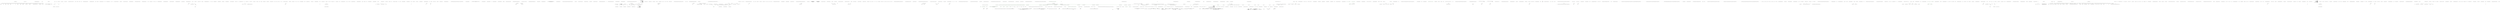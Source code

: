 digraph  {
n168 [label="QuantConnect.Brokerages.GDAX.GDAXBrokerage", span=""];
n169 [label=item, span=""];
n0 [cluster="QuantConnect.Brokerages.GDAX.GDAXBrokerage.PlaceOrder(QuantConnect.Orders.Order)", label="Entry QuantConnect.Brokerages.GDAX.GDAXBrokerage.PlaceOrder(QuantConnect.Orders.Order)", span="48-48"];
n1 [cluster="QuantConnect.Brokerages.GDAX.GDAXBrokerage.PlaceOrder(QuantConnect.Orders.Order)", label="var req = new RestRequest(''/orders'', Method.POST)", span="50-50"];
n9 [cluster="QuantConnect.Brokerages.GDAX.GDAXBrokerage.PlaceOrder(QuantConnect.Orders.Order)", label="CachedOrderIDs.ContainsKey(order.Id)", span="72-72"];
n10 [cluster="QuantConnect.Brokerages.GDAX.GDAXBrokerage.PlaceOrder(QuantConnect.Orders.Order)", label="CachedOrderIDs[order.Id].BrokerId.Add(brokerId)", span="74-74"];
n11 [cluster="QuantConnect.Brokerages.GDAX.GDAXBrokerage.PlaceOrder(QuantConnect.Orders.Order)", label="order.BrokerId.Add(brokerId)", span="78-78"];
n12 [cluster="QuantConnect.Brokerages.GDAX.GDAXBrokerage.PlaceOrder(QuantConnect.Orders.Order)", label="CachedOrderIDs.TryAdd(order.Id, order)", span="79-79"];
n13 [cluster="QuantConnect.Brokerages.GDAX.GDAXBrokerage.PlaceOrder(QuantConnect.Orders.Order)", label="FillSplit.TryAdd(order.Id, new GDAXFill(order))", span="81-81"];
n15 [cluster="QuantConnect.Brokerages.GDAX.GDAXBrokerage.PlaceOrder(QuantConnect.Orders.Order)", label="Log.Trace(''GDAXBrokerage.PlaceOrder(): Order completed successfully orderid:'' + order.Id.ToString())", span="84-84"];
n17 [cluster="QuantConnect.Brokerages.GDAX.GDAXBrokerage.PlaceOrder(QuantConnect.Orders.Order)", label="OnOrderEvent(new OrderEvent(order, DateTime.UtcNow, 0, ''GDAX Order Event'') { Status = OrderStatus.Invalid })", span="88-88"];
n18 [cluster="QuantConnect.Brokerages.GDAX.GDAXBrokerage.PlaceOrder(QuantConnect.Orders.Order)", label="Log.Trace(''GDAXBrokerage.PlaceOrder(): Order failed Order Id: '' + order.Id + '' timestamp:'' + order.Time + '' quantity: '' + order.Quantity.ToString()\r\n                + '' content:'' + response.Content)", span="89-90"];
n21 [cluster="RestRequest.cstr", label="Entry RestRequest.cstr", span=""];
n3 [cluster="QuantConnect.Brokerages.GDAX.GDAXBrokerage.PlaceOrder(QuantConnect.Orders.Order)", label="GetAuthenticationToken(req)", span="62-62"];
n4 [cluster="QuantConnect.Brokerages.GDAX.GDAXBrokerage.PlaceOrder(QuantConnect.Orders.Order)", label="var response = RestClient.Execute(req)", span="63-63"];
n22 [cluster="System.Math.Abs(decimal)", label="Entry System.Math.Abs(decimal)", span="0-0"];
n23 [cluster="System.Enum.ToString()", label="Entry System.Enum.ToString()", span="0-0"];
n24 [cluster="string.ToLower()", label="Entry string.ToLower()", span="0-0"];
n25 [cluster="QuantConnect.Brokerages.GDAX.GDAXBrokerage.ConvertOrderType(QuantConnect.Orders.OrderType)", label="Entry QuantConnect.Brokerages.GDAX.GDAXBrokerage.ConvertOrderType(QuantConnect.Orders.OrderType)", span="91-91"];
n26 [cluster="QuantConnect.Brokerages.GDAX.GDAXBrokerage.ConvertSymbol(QuantConnect.Symbol)", label="Entry QuantConnect.Brokerages.GDAX.GDAXBrokerage.ConvertSymbol(QuantConnect.Symbol)", span="120-120"];
n27 [cluster="Unk.AddJsonBody", label="Entry Unk.AddJsonBody", span=""];
n28 [cluster="Unk.GetAuthenticationToken", label="Entry Unk.GetAuthenticationToken", span=""];
n5 [cluster="QuantConnect.Brokerages.GDAX.GDAXBrokerage.PlaceOrder(QuantConnect.Orders.Order)", label="response.StatusCode == System.Net.HttpStatusCode.OK && response.Content != null", span="65-65"];
n29 [cluster="Unk.Execute", label="Entry Unk.Execute", span=""];
n6 [cluster="QuantConnect.Brokerages.GDAX.GDAXBrokerage.PlaceOrder(QuantConnect.Orders.Order)", label="dynamic raw = JsonConvert.DeserializeObject<dynamic>(response.Content)", span="67-67"];
n7 [cluster="QuantConnect.Brokerages.GDAX.GDAXBrokerage.PlaceOrder(QuantConnect.Orders.Order)", label="raw != null && raw.id != 0", span="69-69"];
n30 [cluster="Unk.>", label="Entry Unk.>", span=""];
n8 [cluster="QuantConnect.Brokerages.GDAX.GDAXBrokerage.PlaceOrder(QuantConnect.Orders.Order)", label="string brokerId = raw.id", span="71-71"];
n31 [cluster="System.Collections.Concurrent.ConcurrentDictionary<TKey, TValue>.ContainsKey(TKey)", label="Entry System.Collections.Concurrent.ConcurrentDictionary<TKey, TValue>.ContainsKey(TKey)", span="0-0"];
n32 [cluster="System.Collections.Generic.List<T>.Add(T)", label="Entry System.Collections.Generic.List<T>.Add(T)", span="0-0"];
n33 [cluster="System.Collections.Concurrent.ConcurrentDictionary<TKey, TValue>.TryAdd(TKey, TValue)", label="Entry System.Collections.Concurrent.ConcurrentDictionary<TKey, TValue>.TryAdd(TKey, TValue)", span="0-0"];
n34 [cluster="QuantConnect.Brokerages.GDAX.GDAXFill.GDAXFill(QuantConnect.Orders.Order)", label="Entry QuantConnect.Brokerages.GDAX.GDAXFill.GDAXFill(QuantConnect.Orders.Order)", span="49-49"];
n35 [cluster="QuantConnect.Orders.OrderEvent.OrderEvent(QuantConnect.Orders.Order, System.DateTime, decimal, string)", label="Entry QuantConnect.Orders.OrderEvent.OrderEvent(QuantConnect.Orders.Order, System.DateTime, decimal, string)", span="128-128"];
n36 [cluster="QuantConnect.Brokerages.Brokerage.OnOrderEvent(QuantConnect.Orders.OrderEvent)", label="Entry QuantConnect.Brokerages.Brokerage.OnOrderEvent(QuantConnect.Orders.OrderEvent)", span="113-113"];
n16 [cluster="QuantConnect.Brokerages.GDAX.GDAXBrokerage.PlaceOrder(QuantConnect.Orders.Order)", label="return true;", span="85-85"];
n37 [cluster="int.ToString()", label="Entry int.ToString()", span="0-0"];
n38 [cluster="QuantConnect.Logging.Log.Trace(string, bool)", label="Entry QuantConnect.Logging.Log.Trace(string, bool)", span="106-106"];
n19 [cluster="QuantConnect.Brokerages.GDAX.GDAXBrokerage.PlaceOrder(QuantConnect.Orders.Order)", label="return false;", span="91-91"];
n39 [cluster="decimal.ToString()", label="Entry decimal.ToString()", span="0-0"];
n40 [cluster="Unk.Trace", label="Entry Unk.Trace", span=""];
n20 [cluster="QuantConnect.Brokerages.GDAX.GDAXBrokerage.PlaceOrder(QuantConnect.Orders.Order)", label="Exit QuantConnect.Brokerages.GDAX.GDAXBrokerage.PlaceOrder(QuantConnect.Orders.Order)", span="48-48"];
n41 [cluster="QuantConnect.Brokerages.GDAX.GDAXBrokerage.UpdateOrder(QuantConnect.Orders.Order)", label="Entry QuantConnect.Brokerages.GDAX.GDAXBrokerage.UpdateOrder(QuantConnect.Orders.Order)", span="100-100"];
n42 [cluster="QuantConnect.Brokerages.GDAX.GDAXBrokerage.UpdateOrder(QuantConnect.Orders.Order)", label="throw new NotSupportedException(''Order update not supported. Please cancel and re-create.'');", span="102-102"];
n43 [cluster="QuantConnect.Brokerages.GDAX.GDAXBrokerage.UpdateOrder(QuantConnect.Orders.Order)", label="Exit QuantConnect.Brokerages.GDAX.GDAXBrokerage.UpdateOrder(QuantConnect.Orders.Order)", span="100-100"];
n44 [cluster="System.NotSupportedException.NotSupportedException(string)", label="Entry System.NotSupportedException.NotSupportedException(string)", span="0-0"];
n45 [cluster="QuantConnect.Brokerages.GDAX.GDAXBrokerage.CancelOrder(QuantConnect.Orders.Order)", label="Entry QuantConnect.Brokerages.GDAX.GDAXBrokerage.CancelOrder(QuantConnect.Orders.Order)", span="110-110"];
n46 [cluster="QuantConnect.Brokerages.GDAX.GDAXBrokerage.CancelOrder(QuantConnect.Orders.Order)", label="List<bool> success = new List<bool>()", span="112-112"];
n47 [cluster="QuantConnect.Brokerages.GDAX.GDAXBrokerage.CancelOrder(QuantConnect.Orders.Order)", label="order.BrokerId", span="114-114"];
n54 [cluster="System.Collections.Generic.List<T>.List()", label="Entry System.Collections.Generic.List<T>.List()", span="0-0"];
n51 [cluster="QuantConnect.Brokerages.GDAX.GDAXBrokerage.CancelOrder(QuantConnect.Orders.Order)", label="success.Add(response.StatusCode == System.Net.HttpStatusCode.OK)", span="120-120"];
n52 [cluster="QuantConnect.Brokerages.GDAX.GDAXBrokerage.CancelOrder(QuantConnect.Orders.Order)", label="return success.All(a => a);", span="123-123"];
n48 [cluster="QuantConnect.Brokerages.GDAX.GDAXBrokerage.CancelOrder(QuantConnect.Orders.Order)", label="var req = new RestRequest(''/orders/'' + id, Method.DELETE)", span="116-116"];
n49 [cluster="QuantConnect.Brokerages.GDAX.GDAXBrokerage.CancelOrder(QuantConnect.Orders.Order)", label="GetAuthenticationToken(req)", span="117-117"];
n50 [cluster="QuantConnect.Brokerages.GDAX.GDAXBrokerage.CancelOrder(QuantConnect.Orders.Order)", label="var response = RestClient.Execute(req)", span="118-118"];
n53 [cluster="QuantConnect.Brokerages.GDAX.GDAXBrokerage.CancelOrder(QuantConnect.Orders.Order)", label="Exit QuantConnect.Brokerages.GDAX.GDAXBrokerage.CancelOrder(QuantConnect.Orders.Order)", span="110-110"];
n55 [cluster="Unk.All", label="Entry Unk.All", span=""];
n56 [cluster="lambda expression", label="Entry lambda expression", span="123-123"];
n57 [cluster="lambda expression", label=a, span="123-123"];
n58 [cluster="lambda expression", label="Exit lambda expression", span="123-123"];
n59 [cluster="QuantConnect.Brokerages.GDAX.GDAXBrokerage.Disconnect()", label="Entry QuantConnect.Brokerages.GDAX.GDAXBrokerage.Disconnect()", span="129-129"];
n60 [cluster="QuantConnect.Brokerages.GDAX.GDAXBrokerage.Disconnect()", label="WebSocket.Close()", span="131-131"];
n61 [cluster="QuantConnect.Brokerages.GDAX.GDAXBrokerage.Disconnect()", label="Exit QuantConnect.Brokerages.GDAX.GDAXBrokerage.Disconnect()", span="129-129"];
n62 [cluster="QuantConnect.Brokerages.IWebSocket.Close()", label="Entry QuantConnect.Brokerages.IWebSocket.Close()", span="51-51"];
n63 [cluster="QuantConnect.Brokerages.GDAX.GDAXBrokerage.GetOpenOrders()", label="Entry QuantConnect.Brokerages.GDAX.GDAXBrokerage.GetOpenOrders()", span="138-138"];
n64 [cluster="QuantConnect.Brokerages.GDAX.GDAXBrokerage.GetOpenOrders()", label="var list = new List<Order>()", span="140-140"];
n65 [cluster="QuantConnect.Brokerages.GDAX.GDAXBrokerage.GetOpenOrders()", label="var req = new RestRequest(''/orders?status=open&status=pending'', Method.GET)", span="144-144"];
n85 [cluster="QuantConnect.Brokerages.GDAX.GDAXBrokerage.GetOpenOrders()", label="list.Add(order)", span="178-178"];
n88 [cluster="QuantConnect.Brokerages.GDAX.GDAXBrokerage.GetOpenOrders()", label=list, span="187-187"];
n93 [cluster="QuantConnect.Brokerages.GDAX.GDAXBrokerage.GetOpenOrders()", label="return list;", span="199-199"];
n66 [cluster="QuantConnect.Brokerages.GDAX.GDAXBrokerage.GetOpenOrders()", label="GetAuthenticationToken(req)", span="145-145"];
n67 [cluster="QuantConnect.Brokerages.GDAX.GDAXBrokerage.GetOpenOrders()", label="var response = RestClient.Execute(req)", span="146-146"];
n68 [cluster="QuantConnect.Brokerages.GDAX.GDAXBrokerage.GetOpenOrders()", label="response != null", span="148-148"];
n69 [cluster="QuantConnect.Brokerages.GDAX.GDAXBrokerage.GetOpenOrders()", label="var orders = JsonConvert.DeserializeObject<Messages.Order[]>(response.Content)", span="150-150"];
n86 [cluster="QuantConnect.Brokerages.GDAX.GDAXBrokerage.GetOpenOrders()", label=Exception, span="182-182"];
n70 [cluster="QuantConnect.Brokerages.GDAX.GDAXBrokerage.GetOpenOrders()", label=orders, span="151-151"];
n71 [cluster="QuantConnect.Brokerages.GDAX.GDAXBrokerage.GetOpenOrders()", label="Order order = null", span="153-153"];
n72 [cluster="QuantConnect.Brokerages.GDAX.GDAXBrokerage.GetOpenOrders()", label="item.Type == ''market''", span="154-154"];
n73 [cluster="QuantConnect.Brokerages.GDAX.GDAXBrokerage.GetOpenOrders()", label="order = new MarketOrder { Price = item.Price }", span="156-156"];
n74 [cluster="QuantConnect.Brokerages.GDAX.GDAXBrokerage.GetOpenOrders()", label="item.Type == ''limit''", span="158-158"];
n75 [cluster="QuantConnect.Brokerages.GDAX.GDAXBrokerage.GetOpenOrders()", label="order = new LimitOrder { LimitPrice = item.Price }", span="160-160"];
n76 [cluster="QuantConnect.Brokerages.GDAX.GDAXBrokerage.GetOpenOrders()", label="item.Type == ''stop''", span="162-162"];
n77 [cluster="QuantConnect.Brokerages.GDAX.GDAXBrokerage.GetOpenOrders()", label="order = new StopMarketOrder { StopPrice = item.Price }", span="164-164"];
n78 [cluster="QuantConnect.Brokerages.GDAX.GDAXBrokerage.GetOpenOrders()", label="Log.Error(''GDAXBrokerage.GetOpenOrders(): Unsupported order type returned from brokerage'' + item.Type)", span="168-168"];
n79 [cluster="QuantConnect.Brokerages.GDAX.GDAXBrokerage.GetOpenOrders()", label="order.Quantity = item.Side == ''sell'' ? -item.Size : item.Size", span="172-172"];
n80 [cluster="QuantConnect.Brokerages.GDAX.GDAXBrokerage.GetOpenOrders()", label="order.BrokerId = new List<string> { item.Id.ToString() }", span="173-173"];
n81 [cluster="QuantConnect.Brokerages.GDAX.GDAXBrokerage.GetOpenOrders()", label="order.Symbol = ConvertProductId(item.ProductId)", span="174-174"];
n83 [cluster="QuantConnect.Brokerages.GDAX.GDAXBrokerage.GetOpenOrders()", label="order.Status = ConvertOrderStatus(item)", span="176-176"];
n84 [cluster="QuantConnect.Brokerages.GDAX.GDAXBrokerage.GetOpenOrders()", label="order.Price = item.Price", span="177-177"];
n82 [cluster="QuantConnect.Brokerages.GDAX.GDAXBrokerage.GetOpenOrders()", label="order.Time = DateTime.UtcNow", span="175-175"];
n95 [cluster="QuantConnect.Orders.MarketOrder.MarketOrder()", label="Entry QuantConnect.Orders.MarketOrder.MarketOrder()", span="28-28"];
n96 [cluster="QuantConnect.Orders.LimitOrder.LimitOrder()", label="Entry QuantConnect.Orders.LimitOrder.LimitOrder()", span="41-41"];
n97 [cluster="QuantConnect.Orders.StopMarketOrder.StopMarketOrder()", label="Entry QuantConnect.Orders.StopMarketOrder.StopMarketOrder()", span="41-41"];
n99 [cluster="Unk.ToString", label="Entry Unk.ToString", span=""];
n100 [cluster="Unk.ConvertProductId", label="Entry Unk.ConvertProductId", span=""];
n101 [cluster="Unk.ConvertOrderStatus", label="Entry Unk.ConvertOrderStatus", span=""];
n98 [cluster="Unk.Error", label="Entry Unk.Error", span=""];
n87 [cluster="QuantConnect.Brokerages.GDAX.GDAXBrokerage.GetOpenOrders()", label="throw;", span="184-184"];
n89 [cluster="QuantConnect.Brokerages.GDAX.GDAXBrokerage.GetOpenOrders()", label="item.Status.IsOpen()", span="189-189"];
n90 [cluster="QuantConnect.Brokerages.GDAX.GDAXBrokerage.GetOpenOrders()", label="var cached = this.CachedOrderIDs.Where(c => c.Value.BrokerId.Contains(item.BrokerId.First()))", span="191-191"];
n107 [cluster="lambda expression", label="c.Value.BrokerId.Contains(item.BrokerId.First())", span="191-191"];
n92 [cluster="QuantConnect.Brokerages.GDAX.GDAXBrokerage.GetOpenOrders()", label="this.CachedOrderIDs[cached.First().Key] = item", span="194-194"];
n102 [cluster="QuantConnect.Orders.OrderStatus.IsOpen()", label="Entry QuantConnect.Orders.OrderStatus.IsOpen()", span="39-39"];
n91 [cluster="QuantConnect.Brokerages.GDAX.GDAXBrokerage.GetOpenOrders()", label="cached.Any()", span="192-192"];
n103 [cluster="Unk.Where", label="Entry Unk.Where", span=""];
n106 [cluster="lambda expression", label="Entry lambda expression", span="191-191"];
n104 [cluster="Unk.Any", label="Entry Unk.Any", span=""];
n105 [cluster="Unk.First", label="Entry Unk.First", span=""];
n94 [cluster="QuantConnect.Brokerages.GDAX.GDAXBrokerage.GetOpenOrders()", label="Exit QuantConnect.Brokerages.GDAX.GDAXBrokerage.GetOpenOrders()", span="138-138"];
n108 [cluster="lambda expression", label="Exit lambda expression", span="191-191"];
n109 [cluster="System.Collections.Generic.IEnumerable<TSource>.First<TSource>()", label="Entry System.Collections.Generic.IEnumerable<TSource>.First<TSource>()", span="0-0"];
n110 [cluster="System.Collections.Generic.List<T>.Contains(T)", label="Entry System.Collections.Generic.List<T>.Contains(T)", span="0-0"];
n111 [cluster="QuantConnect.Brokerages.GDAX.GDAXBrokerage.GetAccountHoldings()", label="Entry QuantConnect.Brokerages.GDAX.GDAXBrokerage.GetAccountHoldings()", span="207-207"];
n112 [cluster="QuantConnect.Brokerages.GDAX.GDAXBrokerage.GetAccountHoldings()", label="var list = new List<Holding>()", span="209-209"];
n113 [cluster="QuantConnect.Brokerages.GDAX.GDAXBrokerage.GetAccountHoldings()", label="var req = new RestRequest(''/orders?status=active'', Method.GET)", span="211-211"];
n126 [cluster="QuantConnect.Brokerages.GDAX.GDAXBrokerage.GetAccountHoldings()", label="return list;", span="246-246"];
n114 [cluster="QuantConnect.Brokerages.GDAX.GDAXBrokerage.GetAccountHoldings()", label="GetAuthenticationToken(req)", span="212-212"];
n115 [cluster="QuantConnect.Brokerages.GDAX.GDAXBrokerage.GetAccountHoldings()", label="var response = RestClient.Execute(req)", span="213-213"];
n116 [cluster="QuantConnect.Brokerages.GDAX.GDAXBrokerage.GetAccountHoldings()", label="response != null", span="214-214"];
n117 [cluster="QuantConnect.Brokerages.GDAX.GDAXBrokerage.GetAccountHoldings()", label="JsonConvert.DeserializeObject<Messages.Order[]>(response.Content)", span="216-216"];
n118 [cluster="QuantConnect.Brokerages.GDAX.GDAXBrokerage.GetAccountHoldings()", label="decimal conversionRate", span="218-218"];
n119 [cluster="QuantConnect.Brokerages.GDAX.GDAXBrokerage.GetAccountHoldings()", label="!item.ProductId.EndsWith(''USD'', StringComparison.InvariantCultureIgnoreCase)", span="219-219"];
n120 [cluster="QuantConnect.Brokerages.GDAX.GDAXBrokerage.GetAccountHoldings()", label="var baseSymbol = (item.ProductId.Substring(0, 3) + ''USD'').ToLower()", span="222-222"];
n123 [cluster="QuantConnect.Brokerages.GDAX.GDAXBrokerage.GetAccountHoldings()", label="var tick = this.GetTick(ConvertProductId(item.ProductId))", span="228-228"];
n128 [cluster="Unk.EndsWith", label="Entry Unk.EndsWith", span=""];
n121 [cluster="QuantConnect.Brokerages.GDAX.GDAXBrokerage.GetAccountHoldings()", label="var tick = this.GetTick(Symbol.Create(baseSymbol, SecurityType.Forex, Market.GDAX))", span="223-223"];
n129 [cluster="Unk.Substring", label="Entry Unk.Substring", span=""];
n130 [cluster="Unk.ToLower", label="Entry Unk.ToLower", span=""];
n122 [cluster="QuantConnect.Brokerages.GDAX.GDAXBrokerage.GetAccountHoldings()", label="conversionRate = tick.Price", span="224-224"];
n131 [cluster="QuantConnect.Symbol.Create(string, QuantConnect.SecurityType, string, string)", label="Entry QuantConnect.Symbol.Create(string, QuantConnect.SecurityType, string, string)", span="45-45"];
n132 [cluster="QuantConnect.Brokerages.GDAX.GDAXBrokerage.GetTick(QuantConnect.Symbol)", label="Entry QuantConnect.Brokerages.GDAX.GDAXBrokerage.GetTick(QuantConnect.Symbol)", span="245-245"];
n124 [cluster="QuantConnect.Brokerages.GDAX.GDAXBrokerage.GetAccountHoldings()", label="conversionRate = tick.Price", span="229-229"];
n133 [cluster="QuantConnect.Holding.Holding()", label="Entry QuantConnect.Holding.Holding()", span="83-83"];
n134 [cluster="Unk.ToUpper", label="Entry Unk.ToUpper", span=""];
n127 [cluster="QuantConnect.Brokerages.GDAX.GDAXBrokerage.GetAccountHoldings()", label="Exit QuantConnect.Brokerages.GDAX.GDAXBrokerage.GetAccountHoldings()", span="207-207"];
n135 [cluster="QuantConnect.Brokerages.GDAX.GDAXBrokerage.GetCashBalance()", label="Entry QuantConnect.Brokerages.GDAX.GDAXBrokerage.GetCashBalance()", span="253-253"];
n136 [cluster="QuantConnect.Brokerages.GDAX.GDAXBrokerage.GetCashBalance()", label="var list = new List<Securities.Cash>()", span="255-255"];
n137 [cluster="QuantConnect.Brokerages.GDAX.GDAXBrokerage.GetCashBalance()", label="var req = new RestRequest(''/accounts'', Method.GET)", span="257-257"];
n143 [cluster="QuantConnect.Brokerages.GDAX.GDAXBrokerage.GetCashBalance()", label="list.Add(new Securities.Cash(item.Currency, item.Balance, 1))", span="267-267"];
n145 [cluster="QuantConnect.Brokerages.GDAX.GDAXBrokerage.GetCashBalance()", label="list.Add(new Securities.Cash(item.Currency.ToUpper(), item.Balance, tick.Price))", span="273-273"];
n146 [cluster="QuantConnect.Brokerages.GDAX.GDAXBrokerage.GetCashBalance()", label="return list;", span="277-277"];
n138 [cluster="QuantConnect.Brokerages.GDAX.GDAXBrokerage.GetCashBalance()", label="GetAuthenticationToken(req)", span="258-258"];
n139 [cluster="QuantConnect.Brokerages.GDAX.GDAXBrokerage.GetCashBalance()", label="var response = RestClient.Execute(req)", span="259-259"];
n140 [cluster="QuantConnect.Brokerages.GDAX.GDAXBrokerage.GetCashBalance()", label="JsonConvert.DeserializeObject<Messages.Account[]>(response.Content)", span="261-261"];
n141 [cluster="QuantConnect.Brokerages.GDAX.GDAXBrokerage.GetCashBalance()", label="item.Balance > 0", span="263-263"];
n142 [cluster="QuantConnect.Brokerages.GDAX.GDAXBrokerage.GetCashBalance()", label="item.Currency == ''USD''", span="265-265"];
n144 [cluster="QuantConnect.Brokerages.GDAX.GDAXBrokerage.GetCashBalance()", label="var tick = GetTick(Symbol.Create(item.Currency + ''USD'', SecurityType.Forex, Market.GDAX))", span="271-271"];
n149 [cluster="Unk.Create", label="Entry Unk.Create", span=""];
n148 [cluster="Securities.Cash.cstr", label="Entry Securities.Cash.cstr", span=""];
n147 [cluster="QuantConnect.Brokerages.GDAX.GDAXBrokerage.GetCashBalance()", label="Exit QuantConnect.Brokerages.GDAX.GDAXBrokerage.GetCashBalance()", span="253-253"];
n150 [cluster="QuantConnect.Brokerages.GDAX.GDAXBrokerage.GetNextTicks()", label="Entry QuantConnect.Brokerages.GDAX.GDAXBrokerage.GetNextTicks()", span="284-284"];
n151 [cluster="QuantConnect.Brokerages.GDAX.GDAXBrokerage.GetNextTicks()", label=Ticks, span="286-286"];
n152 [cluster="QuantConnect.Brokerages.GDAX.GDAXBrokerage.GetNextTicks()", label="var copy = Ticks.ToArray()", span="288-288"];
n153 [cluster="QuantConnect.Brokerages.GDAX.GDAXBrokerage.GetNextTicks()", label="Ticks.Clear()", span="289-289"];
n156 [cluster="System.Collections.Generic.List<T>.ToArray()", label="Entry System.Collections.Generic.List<T>.ToArray()", span="0-0"];
n154 [cluster="QuantConnect.Brokerages.GDAX.GDAXBrokerage.GetNextTicks()", label="return copy;", span="290-290"];
n157 [cluster="System.Collections.Generic.List<T>.Clear()", label="Entry System.Collections.Generic.List<T>.Clear()", span="0-0"];
n155 [cluster="QuantConnect.Brokerages.GDAX.GDAXBrokerage.GetNextTicks()", label="Exit QuantConnect.Brokerages.GDAX.GDAXBrokerage.GetNextTicks()", span="284-284"];
n158 [cluster="QuantConnect.Brokerages.GDAX.GDAXBrokerage.GetFee(QuantConnect.Orders.Order)", label="Entry QuantConnect.Brokerages.GDAX.GDAXBrokerage.GetFee(QuantConnect.Orders.Order)", span="300-300"];
n159 [cluster="QuantConnect.Brokerages.GDAX.GDAXBrokerage.GetFee(QuantConnect.Orders.Order)", label="var totalFee = 0m", span="302-302"];
n160 [cluster="QuantConnect.Brokerages.GDAX.GDAXBrokerage.GetFee(QuantConnect.Orders.Order)", label="order.BrokerId", span="304-304"];
n165 [cluster="QuantConnect.Brokerages.GDAX.GDAXBrokerage.GetFee(QuantConnect.Orders.Order)", label="totalFee += (decimal)fill.fill_fees", span="311-311"];
n166 [cluster="QuantConnect.Brokerages.GDAX.GDAXBrokerage.GetFee(QuantConnect.Orders.Order)", label="return totalFee;", span="314-314"];
n161 [cluster="QuantConnect.Brokerages.GDAX.GDAXBrokerage.GetFee(QuantConnect.Orders.Order)", label="var req = new RestRequest(''/orders/'' + item, Method.GET)", span="306-306"];
n162 [cluster="QuantConnect.Brokerages.GDAX.GDAXBrokerage.GetFee(QuantConnect.Orders.Order)", label="GetAuthenticationToken(req)", span="307-307"];
n163 [cluster="QuantConnect.Brokerages.GDAX.GDAXBrokerage.GetFee(QuantConnect.Orders.Order)", label="var response = RestClient.Execute(req)", span="308-308"];
n164 [cluster="QuantConnect.Brokerages.GDAX.GDAXBrokerage.GetFee(QuantConnect.Orders.Order)", label="var fill = JsonConvert.DeserializeObject<dynamic>(response.Content)", span="309-309"];
n167 [cluster="QuantConnect.Brokerages.GDAX.GDAXBrokerage.GetFee(QuantConnect.Orders.Order)", label="Exit QuantConnect.Brokerages.GDAX.GDAXBrokerage.GetFee(QuantConnect.Orders.Order)", span="300-300"];
m1_10 [cluster="QuantConnect.Data.SubscriptionDataConfig.SubscriptionDataConfig(System.Type, QuantConnect.Symbol, QuantConnect.Resolution, DateTimeZone, DateTimeZone, bool, bool, bool, bool, QuantConnect.TickType?, bool, QuantConnect.DataNormalizationMode)", file="GDAXBrokerage.Utility.cs", label="Entry QuantConnect.Data.SubscriptionDataConfig.SubscriptionDataConfig(System.Type, QuantConnect.Symbol, QuantConnect.Resolution, DateTimeZone, DateTimeZone, bool, bool, bool, bool, QuantConnect.TickType?, bool, QuantConnect.DataNormalizationMode)", span="161-161"];
m1_5 [cluster="QuantConnect.Tests.Brokerages.GDAX.GDAXTestsHelpers.CreateConfig()", file="GDAXBrokerage.Utility.cs", label="Entry QuantConnect.Tests.Brokerages.GDAX.GDAXTestsHelpers.CreateConfig()", span="19-19"];
m1_8 [cluster="QuantConnect.Tests.Brokerages.GDAX.GDAXTestsHelpers.CreateConfig()", file="GDAXBrokerage.Utility.cs", label="return new SubscriptionDataConfig(typeof(TradeBar), Symbol.Create(''BTCUSD'', SecurityType.Forex, Market.GDAX), Resolution.Minute, TimeZones.Utc, TimeZones.Utc, \r\n                false, true, false);", span="21-22"];
m1_9 [cluster="QuantConnect.Tests.Brokerages.GDAX.GDAXTestsHelpers.CreateConfig()", file="GDAXBrokerage.Utility.cs", label="Exit QuantConnect.Tests.Brokerages.GDAX.GDAXTestsHelpers.CreateConfig()", span="19-19"];
m1_21 [cluster="QuantConnect.Tests.Brokerages.GDAX.GDAXTestsHelpers.GetArgs(string)", file="GDAXBrokerage.Utility.cs", label="Entry QuantConnect.Tests.Brokerages.GDAX.GDAXTestsHelpers.GetArgs(string)", span="32-32"];
m1_25 [cluster="QuantConnect.Tests.Brokerages.GDAX.GDAXTestsHelpers.GetArgs(string)", file="GDAXBrokerage.Utility.cs", label="return args;", span="38-38"];
m1_26 [cluster="QuantConnect.Tests.Brokerages.GDAX.GDAXTestsHelpers.GetArgs(string)", file="GDAXBrokerage.Utility.cs", label="Exit QuantConnect.Tests.Brokerages.GDAX.GDAXTestsHelpers.GetArgs(string)", span="32-32"];
m1_4 [cluster="QuantConnect.Securities.SecurityExchangeHours.AlwaysOpen(DateTimeZone)", file="GDAXBrokerage.Utility.cs", label="Entry QuantConnect.Securities.SecurityExchangeHours.AlwaysOpen(DateTimeZone)", span="82-82"];
m1_27 [cluster="MessageReceivedEventArgs.cstr", file="GDAXBrokerage.Utility.cs", label="Entry MessageReceivedEventArgs.cstr", span=""];
m1_7 [cluster="QuantConnect.Securities.SymbolProperties.SymbolProperties(string, string, decimal, decimal, decimal)", file="GDAXBrokerage.Utility.cs", label="Entry QuantConnect.Securities.SymbolProperties.SymbolProperties(string, string, decimal, decimal, decimal)", span="70-70"];
m1_12 [cluster="QuantConnect.Tests.Brokerages.GDAX.GDAXTestsHelpers.AddOrder(QuantConnect.Brokerages.GDAX.GDAXBrokerage, int, string, decimal)", file="GDAXBrokerage.Utility.cs", label="Entry QuantConnect.Tests.Brokerages.GDAX.GDAXTestsHelpers.AddOrder(QuantConnect.Brokerages.GDAX.GDAXBrokerage, int, string, decimal)", span="25-25"];
m1_13 [cluster="QuantConnect.Tests.Brokerages.GDAX.GDAXTestsHelpers.AddOrder(QuantConnect.Brokerages.GDAX.GDAXBrokerage, int, string, decimal)", file="GDAXBrokerage.Utility.cs", label="var order = new Orders.MarketOrder { BrokerId = new List<string> { brokerId }, Quantity = quantity, Id = id }", span="27-27"];
m1_14 [cluster="QuantConnect.Tests.Brokerages.GDAX.GDAXTestsHelpers.AddOrder(QuantConnect.Brokerages.GDAX.GDAXBrokerage, int, string, decimal)", file="GDAXBrokerage.Utility.cs", label="unit.CachedOrderIDs.TryAdd(1, order)", span="28-28"];
m1_15 [cluster="QuantConnect.Tests.Brokerages.GDAX.GDAXTestsHelpers.AddOrder(QuantConnect.Brokerages.GDAX.GDAXBrokerage, int, string, decimal)", file="GDAXBrokerage.Utility.cs", label="unit.FillSplit.TryAdd(id, new GDAXFill(order))", span="29-29"];
m1_16 [cluster="QuantConnect.Tests.Brokerages.GDAX.GDAXTestsHelpers.AddOrder(QuantConnect.Brokerages.GDAX.GDAXBrokerage, int, string, decimal)", file="GDAXBrokerage.Utility.cs", label="Exit QuantConnect.Tests.Brokerages.GDAX.GDAXTestsHelpers.AddOrder(QuantConnect.Brokerages.GDAX.GDAXBrokerage, int, string, decimal)", span="25-25"];
m1_6 [cluster="QuantConnect.Securities.Cash.Cash(string, decimal, decimal)", file="GDAXBrokerage.Utility.cs", label="Entry QuantConnect.Securities.Cash.Cash(string, decimal, decimal)", span="68-68"];
m1_0 [cluster="QuantConnect.Tests.Brokerages.GDAX.GDAXTestsHelpers.GetSecurity(decimal)", file="GDAXBrokerage.Utility.cs", label="Entry QuantConnect.Tests.Brokerages.GDAX.GDAXTestsHelpers.GetSecurity(decimal)", span="13-13"];
m1_1 [cluster="QuantConnect.Tests.Brokerages.GDAX.GDAXTestsHelpers.GetSecurity(decimal)", file="GDAXBrokerage.Utility.cs", label="return new Security(SecurityExchangeHours.AlwaysOpen(TimeZones.Utc), CreateConfig(), new Cash(CashBook.AccountCurrency, 1000, price), \r\n                new SymbolProperties(''BTCUSD'', CashBook.AccountCurrency, 1, 1, 0.01m));", span="15-16"];
m1_2 [cluster="QuantConnect.Tests.Brokerages.GDAX.GDAXTestsHelpers.GetSecurity(decimal)", file="GDAXBrokerage.Utility.cs", label="Exit QuantConnect.Tests.Brokerages.GDAX.GDAXTestsHelpers.GetSecurity(decimal)", span="13-13"];
m1_3 [cluster="QuantConnect.Securities.Security.Security(QuantConnect.Securities.SecurityExchangeHours, QuantConnect.Data.SubscriptionDataConfig, QuantConnect.Securities.Cash, QuantConnect.Securities.SymbolProperties)", file="GDAXBrokerage.Utility.cs", label="Entry QuantConnect.Securities.Security.Security(QuantConnect.Securities.SecurityExchangeHours, QuantConnect.Data.SubscriptionDataConfig, QuantConnect.Securities.Cash, QuantConnect.Securities.SymbolProperties)", span="315-315"];
m1_18 [cluster="System.Collections.Generic.List<T>.List()", file="GDAXBrokerage.Utility.cs", label="Entry System.Collections.Generic.List<T>.List()", span="0-0"];
m1_19 [cluster="System.Collections.Concurrent.ConcurrentDictionary<TKey, TValue>.TryAdd(TKey, TValue)", file="GDAXBrokerage.Utility.cs", label="Entry System.Collections.Concurrent.ConcurrentDictionary<TKey, TValue>.TryAdd(TKey, TValue)", span="0-0"];
m1_11 [cluster="QuantConnect.Symbol.Create(string, QuantConnect.SecurityType, string, string)", file="GDAXBrokerage.Utility.cs", label="Entry QuantConnect.Symbol.Create(string, QuantConnect.SecurityType, string, string)", span="45-45"];
m1_17 [cluster="QuantConnect.Orders.MarketOrder.MarketOrder()", file="GDAXBrokerage.Utility.cs", label="Entry QuantConnect.Orders.MarketOrder.MarketOrder()", span="28-28"];
m2_132 [cluster="System.Collections.Generic.Dictionary<TKey, TValue>.TryGetValue(TKey, out TValue)", file="GDAXBrokerageFactory.cs", label="Entry System.Collections.Generic.Dictionary<TKey, TValue>.TryGetValue(TKey, out TValue)", span="0-0"];
m2_71 [cluster="QuantConnect.Securities.CashBuyingPowerModel.GetReservedBuyingPowerForPosition(QuantConnect.Securities.Security)", file="GDAXBrokerageFactory.cs", label="Entry QuantConnect.Securities.CashBuyingPowerModel.GetReservedBuyingPowerForPosition(QuantConnect.Securities.Security)", span="190-190"];
m2_72 [cluster="QuantConnect.Securities.CashBuyingPowerModel.GetReservedBuyingPowerForPosition(QuantConnect.Securities.Security)", file="GDAXBrokerageFactory.cs", label="return 0;", span="193-193"];
m2_73 [cluster="QuantConnect.Securities.CashBuyingPowerModel.GetReservedBuyingPowerForPosition(QuantConnect.Securities.Security)", file="GDAXBrokerageFactory.cs", label="Exit QuantConnect.Securities.CashBuyingPowerModel.GetReservedBuyingPowerForPosition(QuantConnect.Securities.Security)", span="190-190"];
m2_0 [cluster="QuantConnect.Brokerages.GDAX.GDAXBrokerageFactory.GDAXBrokerageFactory()", file="GDAXBrokerageFactory.cs", label="Entry QuantConnect.Brokerages.GDAX.GDAXBrokerageFactory.GDAXBrokerageFactory()", span="33-33"];
m2_1 [cluster="QuantConnect.Brokerages.GDAX.GDAXBrokerageFactory.GDAXBrokerageFactory()", file="GDAXBrokerageFactory.cs", label="Exit QuantConnect.Brokerages.GDAX.GDAXBrokerageFactory.GDAXBrokerageFactory()", span="33-33"];
m2_30 [cluster="QuantConnect.Securities.CashBuyingPowerModel.GetOpenOrdersReservedQuantity(QuantConnect.Securities.SecurityPortfolioManager, QuantConnect.Securities.Security, QuantConnect.Orders.Order)", file="GDAXBrokerageFactory.cs", label="Entry QuantConnect.Securities.CashBuyingPowerModel.GetOpenOrdersReservedQuantity(QuantConnect.Securities.SecurityPortfolioManager, QuantConnect.Securities.Security, QuantConnect.Orders.Order)", span="249-249"];
m2_121 [cluster="QuantConnect.Securities.CashBuyingPowerModel.GetOpenOrdersReservedQuantity(QuantConnect.Securities.SecurityPortfolioManager, QuantConnect.Securities.Security, QuantConnect.Orders.Order)", file="GDAXBrokerageFactory.cs", label="quantityInTargetCurrency *= GetOrderPrice(security, openOrder)", span="302-302"];
m2_119 [cluster="QuantConnect.Securities.CashBuyingPowerModel.GetOpenOrdersReservedQuantity(QuantConnect.Securities.SecurityPortfolioManager, QuantConnect.Securities.Security, QuantConnect.Orders.Order)", file="GDAXBrokerageFactory.cs", label="var quantityInTargetCurrency = openOrder.AbsoluteQuantity", span="299-299"];
m2_115 [cluster="QuantConnect.Securities.CashBuyingPowerModel.GetOpenOrdersReservedQuantity(QuantConnect.Securities.SecurityPortfolioManager, QuantConnect.Securities.Security, QuantConnect.Orders.Order)", file="GDAXBrokerageFactory.cs", label=openOrders, span="291-291"];
m2_101 [cluster="QuantConnect.Securities.CashBuyingPowerModel.GetOpenOrdersReservedQuantity(QuantConnect.Securities.SecurityPortfolioManager, QuantConnect.Securities.Security, QuantConnect.Orders.Order)", file="GDAXBrokerageFactory.cs", label="var baseCurrency = security as IBaseCurrencySymbol", span="251-251"];
m2_104 [cluster="QuantConnect.Securities.CashBuyingPowerModel.GetOpenOrdersReservedQuantity(QuantConnect.Securities.SecurityPortfolioManager, QuantConnect.Securities.Security, QuantConnect.Orders.Order)", file="GDAXBrokerageFactory.cs", label="var targetCurrency = order.Direction == OrderDirection.Buy\r\n                ? security.QuoteCurrency.Symbol\r\n                : baseCurrency.BaseCurrencySymbol", span="255-257"];
m2_106 [cluster="QuantConnect.Securities.CashBuyingPowerModel.GetOpenOrdersReservedQuantity(QuantConnect.Securities.SecurityPortfolioManager, QuantConnect.Securities.Security, QuantConnect.Orders.Order)", file="GDAXBrokerageFactory.cs", label="portfolio.Securities.Values", span="260-260"];
m2_113 [cluster="QuantConnect.Securities.CashBuyingPowerModel.GetOpenOrdersReservedQuantity(QuantConnect.Securities.SecurityPortfolioManager, QuantConnect.Securities.Security, QuantConnect.Orders.Order)", file="GDAXBrokerageFactory.cs", label="var openOrders = portfolio.Transactions.GetOpenOrders(x =>\r\n                {\r\n                    OrderDirection dir;\r\n                    return symbolDirectionPairs.TryGetValue(x.Symbol, out dir) &&\r\n                           // same direction of our order\r\n                           dir == x.Direction &&\r\n                           // don't count our current order\r\n                           x.Id != order.Id &&\r\n                           // only count working orders\r\n                           (x.Type == OrderType.Limit || x.Type == OrderType.StopMarket);\r\n                }\r\n            )", span="276-287"];
m2_116 [cluster="QuantConnect.Securities.CashBuyingPowerModel.GetOpenOrdersReservedQuantity(QuantConnect.Securities.SecurityPortfolioManager, QuantConnect.Securities.Security, QuantConnect.Orders.Order)", file="GDAXBrokerageFactory.cs", label="var orderSecurity = portfolio.Securities[openOrder.Symbol]", span="293-293"];
m2_114 [cluster="QuantConnect.Securities.CashBuyingPowerModel.GetOpenOrdersReservedQuantity(QuantConnect.Securities.SecurityPortfolioManager, QuantConnect.Securities.Security, QuantConnect.Orders.Order)", file="GDAXBrokerageFactory.cs", label="var openOrdersReservedQuantity = 0m", span="290-290"];
m2_120 [cluster="QuantConnect.Securities.CashBuyingPowerModel.GetOpenOrdersReservedQuantity(QuantConnect.Securities.SecurityPortfolioManager, QuantConnect.Securities.Security, QuantConnect.Orders.Order)", file="GDAXBrokerageFactory.cs", label="orderSecurity.QuoteCurrency.Symbol == targetCurrency", span="300-300"];
m2_122 [cluster="QuantConnect.Securities.CashBuyingPowerModel.GetOpenOrdersReservedQuantity(QuantConnect.Securities.SecurityPortfolioManager, QuantConnect.Securities.Security, QuantConnect.Orders.Order)", file="GDAXBrokerageFactory.cs", label="openOrdersReservedQuantity += quantityInTargetCurrency", span="305-305"];
m2_118 [cluster="QuantConnect.Securities.CashBuyingPowerModel.GetOpenOrdersReservedQuantity(QuantConnect.Securities.SecurityPortfolioManager, QuantConnect.Securities.Security, QuantConnect.Orders.Order)", file="GDAXBrokerageFactory.cs", label="orderBaseCurrency != null", span="296-296"];
m2_123 [cluster="QuantConnect.Securities.CashBuyingPowerModel.GetOpenOrdersReservedQuantity(QuantConnect.Securities.SecurityPortfolioManager, QuantConnect.Securities.Security, QuantConnect.Orders.Order)", file="GDAXBrokerageFactory.cs", label="return openOrdersReservedQuantity;", span="309-309"];
m2_103 [cluster="QuantConnect.Securities.CashBuyingPowerModel.GetOpenOrdersReservedQuantity(QuantConnect.Securities.SecurityPortfolioManager, QuantConnect.Securities.Security, QuantConnect.Orders.Order)", file="GDAXBrokerageFactory.cs", label="return 0;", span="252-252"];
m2_102 [cluster="QuantConnect.Securities.CashBuyingPowerModel.GetOpenOrdersReservedQuantity(QuantConnect.Securities.SecurityPortfolioManager, QuantConnect.Securities.Security, QuantConnect.Orders.Order)", file="GDAXBrokerageFactory.cs", label="baseCurrency == null", span="252-252"];
m2_105 [cluster="QuantConnect.Securities.CashBuyingPowerModel.GetOpenOrdersReservedQuantity(QuantConnect.Securities.SecurityPortfolioManager, QuantConnect.Securities.Security, QuantConnect.Orders.Order)", file="GDAXBrokerageFactory.cs", label="var symbolDirectionPairs = new Dictionary<Symbol, OrderDirection>()", span="259-259"];
m2_109 [cluster="QuantConnect.Securities.CashBuyingPowerModel.GetOpenOrdersReservedQuantity(QuantConnect.Securities.SecurityPortfolioManager, QuantConnect.Securities.Security, QuantConnect.Orders.Order)", file="GDAXBrokerageFactory.cs", label="basePortfolioSecurity.BaseCurrencySymbol == targetCurrency", span="265-265"];
m2_111 [cluster="QuantConnect.Securities.CashBuyingPowerModel.GetOpenOrdersReservedQuantity(QuantConnect.Securities.SecurityPortfolioManager, QuantConnect.Securities.Security, QuantConnect.Orders.Order)", file="GDAXBrokerageFactory.cs", label="portfolioSecurity.QuoteCurrency.Symbol == targetCurrency", span="269-269"];
m2_110 [cluster="QuantConnect.Securities.CashBuyingPowerModel.GetOpenOrdersReservedQuantity(QuantConnect.Securities.SecurityPortfolioManager, QuantConnect.Securities.Security, QuantConnect.Orders.Order)", file="GDAXBrokerageFactory.cs", label="symbolDirectionPairs.Add(portfolioSecurity.Symbol, OrderDirection.Sell)", span="267-267"];
m2_112 [cluster="QuantConnect.Securities.CashBuyingPowerModel.GetOpenOrdersReservedQuantity(QuantConnect.Securities.SecurityPortfolioManager, QuantConnect.Securities.Security, QuantConnect.Orders.Order)", file="GDAXBrokerageFactory.cs", label="symbolDirectionPairs.Add(portfolioSecurity.Symbol, OrderDirection.Buy)", span="271-271"];
m2_108 [cluster="QuantConnect.Securities.CashBuyingPowerModel.GetOpenOrdersReservedQuantity(QuantConnect.Securities.SecurityPortfolioManager, QuantConnect.Securities.Security, QuantConnect.Orders.Order)", file="GDAXBrokerageFactory.cs", label="basePortfolioSecurity == null", span="263-263"];
m2_107 [cluster="QuantConnect.Securities.CashBuyingPowerModel.GetOpenOrdersReservedQuantity(QuantConnect.Securities.SecurityPortfolioManager, QuantConnect.Securities.Security, QuantConnect.Orders.Order)", file="GDAXBrokerageFactory.cs", label="var basePortfolioSecurity = portfolioSecurity as IBaseCurrencySymbol", span="262-262"];
m2_117 [cluster="QuantConnect.Securities.CashBuyingPowerModel.GetOpenOrdersReservedQuantity(QuantConnect.Securities.SecurityPortfolioManager, QuantConnect.Securities.Security, QuantConnect.Orders.Order)", file="GDAXBrokerageFactory.cs", label="var orderBaseCurrency = orderSecurity as IBaseCurrencySymbol", span="294-294"];
m2_124 [cluster="QuantConnect.Securities.CashBuyingPowerModel.GetOpenOrdersReservedQuantity(QuantConnect.Securities.SecurityPortfolioManager, QuantConnect.Securities.Security, QuantConnect.Orders.Order)", file="GDAXBrokerageFactory.cs", label="Exit QuantConnect.Securities.CashBuyingPowerModel.GetOpenOrdersReservedQuantity(QuantConnect.Securities.SecurityPortfolioManager, QuantConnect.Securities.Security, QuantConnect.Orders.Order)", span="249-249"];
m2_128 [cluster="lambda expression", file="GDAXBrokerageFactory.cs", label="Entry lambda expression", span="276-286"];
m2_130 [cluster="lambda expression", file="GDAXBrokerageFactory.cs", label="return symbolDirectionPairs.TryGetValue(x.Symbol, out dir) &&\r\n                           // same direction of our order\r\n                           dir == x.Direction &&\r\n                           // don't count our current order\r\n                           x.Id != order.Id &&\r\n                           // only count working orders\r\n                           (x.Type == OrderType.Limit || x.Type == OrderType.StopMarket);", span="279-285"];
m2_129 [cluster="lambda expression", file="GDAXBrokerageFactory.cs", label="OrderDirection dir", span="278-278"];
m2_131 [cluster="lambda expression", file="GDAXBrokerageFactory.cs", label="Exit lambda expression", span="276-286"];
m2_4 [cluster="QuantConnect.Brokerages.GDAX.GDAXBrokerageFactory.CreateBrokerage(QuantConnect.Packets.LiveNodePacket, QuantConnect.Interfaces.IAlgorithm)", file="GDAXBrokerageFactory.cs", label="Entry QuantConnect.Brokerages.GDAX.GDAXBrokerageFactory.CreateBrokerage(QuantConnect.Packets.LiveNodePacket, QuantConnect.Interfaces.IAlgorithm)", span="76-76"];
m2_5 [cluster="QuantConnect.Securities.CashBuyingPowerModel.HasSufficientBuyingPowerForOrder(QuantConnect.Securities.SecurityPortfolioManager, QuantConnect.Securities.Security, QuantConnect.Orders.Order)", file="GDAXBrokerageFactory.cs", label="Entry QuantConnect.Securities.CashBuyingPowerModel.HasSufficientBuyingPowerForOrder(QuantConnect.Securities.SecurityPortfolioManager, QuantConnect.Securities.Security, QuantConnect.Orders.Order)", span="57-57"];
m2_7 [cluster="QuantConnect.Securities.CashBuyingPowerModel.HasSufficientBuyingPowerForOrder(QuantConnect.Securities.SecurityPortfolioManager, QuantConnect.Securities.Security, QuantConnect.Orders.Order)", file="GDAXBrokerageFactory.cs", label="baseCurrency == null", span="60-60"];
m2_6 [cluster="QuantConnect.Securities.CashBuyingPowerModel.HasSufficientBuyingPowerForOrder(QuantConnect.Securities.SecurityPortfolioManager, QuantConnect.Securities.Security, QuantConnect.Orders.Order)", file="GDAXBrokerageFactory.cs", label="var baseCurrency = security as IBaseCurrencySymbol", span="59-59"];
m2_9 [cluster="QuantConnect.Securities.CashBuyingPowerModel.HasSufficientBuyingPowerForOrder(QuantConnect.Securities.SecurityPortfolioManager, QuantConnect.Securities.Security, QuantConnect.Orders.Order)", file="GDAXBrokerageFactory.cs", label="decimal totalQuantity", span="62-62"];
m2_8 [cluster="QuantConnect.Securities.CashBuyingPowerModel.HasSufficientBuyingPowerForOrder(QuantConnect.Securities.SecurityPortfolioManager, QuantConnect.Securities.Security, QuantConnect.Orders.Order)", file="GDAXBrokerageFactory.cs", label="return false;", span="60-60"];
m2_10 [cluster="QuantConnect.Securities.CashBuyingPowerModel.HasSufficientBuyingPowerForOrder(QuantConnect.Securities.SecurityPortfolioManager, QuantConnect.Securities.Security, QuantConnect.Orders.Order)", file="GDAXBrokerageFactory.cs", label="decimal orderQuantity", span="63-63"];
m2_12 [cluster="QuantConnect.Securities.CashBuyingPowerModel.HasSufficientBuyingPowerForOrder(QuantConnect.Securities.SecurityPortfolioManager, QuantConnect.Securities.Security, QuantConnect.Orders.Order)", file="GDAXBrokerageFactory.cs", label="totalQuantity = portfolio.CashBook[security.QuoteCurrency.Symbol].Amount", span="67-67"];
m2_13 [cluster="QuantConnect.Securities.CashBuyingPowerModel.HasSufficientBuyingPowerForOrder(QuantConnect.Securities.SecurityPortfolioManager, QuantConnect.Securities.Security, QuantConnect.Orders.Order)", file="GDAXBrokerageFactory.cs", label="orderQuantity = order.AbsoluteQuantity * GetOrderPrice(security, order)", span="68-68"];
m2_14 [cluster="QuantConnect.Securities.CashBuyingPowerModel.HasSufficientBuyingPowerForOrder(QuantConnect.Securities.SecurityPortfolioManager, QuantConnect.Securities.Security, QuantConnect.Orders.Order)", file="GDAXBrokerageFactory.cs", label="totalQuantity = portfolio.CashBook[baseCurrency.BaseCurrencySymbol].Amount", span="73-73"];
m2_29 [cluster="QuantConnect.Securities.CashBuyingPowerModel.GetOrderPrice(QuantConnect.Securities.Security, QuantConnect.Orders.Order)", file="GDAXBrokerageFactory.cs", label="Entry QuantConnect.Securities.CashBuyingPowerModel.GetOrderPrice(QuantConnect.Securities.Security, QuantConnect.Orders.Order)", span="224-224"];
m2_89 [cluster="QuantConnect.Securities.CashBuyingPowerModel.GetOrderPrice(QuantConnect.Securities.Security, QuantConnect.Orders.Order)", file="GDAXBrokerageFactory.cs", label="var orderPrice = 0m", span="226-226"];
m2_90 [cluster="QuantConnect.Securities.CashBuyingPowerModel.GetOrderPrice(QuantConnect.Securities.Security, QuantConnect.Orders.Order)", file="GDAXBrokerageFactory.cs", label="order.Type", span="227-227"];
m2_92 [cluster="QuantConnect.Securities.CashBuyingPowerModel.GetOrderPrice(QuantConnect.Securities.Security, QuantConnect.Orders.Order)", file="GDAXBrokerageFactory.cs", label="orderPrice = security.Price", span="230-230"];
m2_94 [cluster="QuantConnect.Securities.CashBuyingPowerModel.GetOrderPrice(QuantConnect.Securities.Security, QuantConnect.Orders.Order)", file="GDAXBrokerageFactory.cs", label="orderPrice = ((LimitOrder)order).LimitPrice", span="234-234"];
m2_96 [cluster="QuantConnect.Securities.CashBuyingPowerModel.GetOrderPrice(QuantConnect.Securities.Security, QuantConnect.Orders.Order)", file="GDAXBrokerageFactory.cs", label="orderPrice = ((StopMarketOrder)order).StopPrice", span="238-238"];
m2_98 [cluster="QuantConnect.Securities.CashBuyingPowerModel.GetOrderPrice(QuantConnect.Securities.Security, QuantConnect.Orders.Order)", file="GDAXBrokerageFactory.cs", label="orderPrice = ((StopLimitOrder)order).LimitPrice", span="242-242"];
m2_99 [cluster="QuantConnect.Securities.CashBuyingPowerModel.GetOrderPrice(QuantConnect.Securities.Security, QuantConnect.Orders.Order)", file="GDAXBrokerageFactory.cs", label="return orderPrice;", span="246-246"];
m2_91 [cluster="QuantConnect.Securities.CashBuyingPowerModel.GetOrderPrice(QuantConnect.Securities.Security, QuantConnect.Orders.Order)", file="GDAXBrokerageFactory.cs", label="OrderType.Market", span="229-229"];
m2_93 [cluster="QuantConnect.Securities.CashBuyingPowerModel.GetOrderPrice(QuantConnect.Securities.Security, QuantConnect.Orders.Order)", file="GDAXBrokerageFactory.cs", label="OrderType.Limit", span="233-233"];
m2_95 [cluster="QuantConnect.Securities.CashBuyingPowerModel.GetOrderPrice(QuantConnect.Securities.Security, QuantConnect.Orders.Order)", file="GDAXBrokerageFactory.cs", label="OrderType.StopMarket", span="237-237"];
m2_97 [cluster="QuantConnect.Securities.CashBuyingPowerModel.GetOrderPrice(QuantConnect.Securities.Security, QuantConnect.Orders.Order)", file="GDAXBrokerageFactory.cs", label="OrderType.StopLimit", span="241-241"];
m2_100 [cluster="QuantConnect.Securities.CashBuyingPowerModel.GetOrderPrice(QuantConnect.Securities.Security, QuantConnect.Orders.Order)", file="GDAXBrokerageFactory.cs", label="Exit QuantConnect.Securities.CashBuyingPowerModel.GetOrderPrice(QuantConnect.Securities.Security, QuantConnect.Orders.Order)", span="224-224"];
m2_2 [cluster="QuantConnect.Brokerages.GDAX.GDAXBrokerageFactory.Dispose()", file="GDAXBrokerageFactory.cs", label="Entry QuantConnect.Brokerages.GDAX.GDAXBrokerageFactory.Dispose()", span="40-40"];
m2_3 [cluster="QuantConnect.Brokerages.GDAX.GDAXBrokerageFactory.Dispose()", file="GDAXBrokerageFactory.cs", label="Exit QuantConnect.Brokerages.GDAX.GDAXBrokerageFactory.Dispose()", span="40-40"];
m2_18 [cluster="QuantConnect.Securities.CashBuyingPowerModel.HasSufficientBuyingPowerForOrder(QuantConnect.Securities.SecurityPortfolioManager, QuantConnect.Securities.Security, QuantConnect.Orders.Order)", file="GDAXBrokerageFactory.cs", label="return orderQuantity <= totalQuantity - openOrdersReservedQuantity;", span="83-83"];
m2_126 [cluster="System.Collections.Generic.Dictionary<TKey, TValue>.Add(TKey, TValue)", file="GDAXBrokerageFactory.cs", label="Entry System.Collections.Generic.Dictionary<TKey, TValue>.Add(TKey, TValue)", span="0-0"];
m2_16 [cluster="QuantConnect.Securities.CashBuyingPowerModel.HasSufficientBuyingPowerForOrder(QuantConnect.Securities.SecurityPortfolioManager, QuantConnect.Securities.Security, QuantConnect.Orders.Order)", file="GDAXBrokerageFactory.cs", label="var openOrdersReservedQuantity = GetOpenOrdersReservedQuantity(portfolio, security, order)", span="78-78"];
m2_32 [cluster="QuantConnect.Securities.CashBuyingPowerModel.GetMaximumOrderQuantityForTargetValue(QuantConnect.Securities.SecurityPortfolioManager, QuantConnect.Securities.Security, decimal)", file="GDAXBrokerageFactory.cs", label="Entry QuantConnect.Securities.CashBuyingPowerModel.GetMaximumOrderQuantityForTargetValue(QuantConnect.Securities.SecurityPortfolioManager, QuantConnect.Securities.Security, decimal)", span="117-117"];
m2_36 [cluster="QuantConnect.Securities.CashBuyingPowerModel.GetMaximumOrderQuantityForTargetValue(QuantConnect.Securities.SecurityPortfolioManager, QuantConnect.Securities.Security, decimal)", file="GDAXBrokerageFactory.cs", label="var baseCurrency = security as IBaseCurrencySymbol", span="119-119"];
m2_39 [cluster="QuantConnect.Securities.CashBuyingPowerModel.GetMaximumOrderQuantityForTargetValue(QuantConnect.Securities.SecurityPortfolioManager, QuantConnect.Securities.Security, decimal)", file="GDAXBrokerageFactory.cs", label="var baseCurrencyPosition = portfolio.CashBook.ConvertToAccountCurrency(\r\n                portfolio.CashBook[baseCurrency.BaseCurrencySymbol].Amount,\r\n                baseCurrency.BaseCurrencySymbol)", span="123-125"];
m2_40 [cluster="QuantConnect.Securities.CashBuyingPowerModel.GetMaximumOrderQuantityForTargetValue(QuantConnect.Securities.SecurityPortfolioManager, QuantConnect.Securities.Security, decimal)", file="GDAXBrokerageFactory.cs", label="var quoteCurrencyPosition = portfolio.CashBook.ConvertToAccountCurrency(\r\n                portfolio.CashBook[security.QuoteCurrency.Symbol].Amount,\r\n                security.QuoteCurrency.Symbol)", span="128-130"];
m2_41 [cluster="QuantConnect.Securities.CashBuyingPowerModel.GetMaximumOrderQuantityForTargetValue(QuantConnect.Securities.SecurityPortfolioManager, QuantConnect.Securities.Security, decimal)", file="GDAXBrokerageFactory.cs", label="var unitPrice = new MarketOrder(security.Symbol, 1, DateTime.UtcNow).GetValue(security)", span="133-133"];
m2_44 [cluster="QuantConnect.Securities.CashBuyingPowerModel.GetMaximumOrderQuantityForTargetValue(QuantConnect.Securities.SecurityPortfolioManager, QuantConnect.Securities.Security, decimal)", file="GDAXBrokerageFactory.cs", label="var targetOrderValue = Math.Abs(targetPortfolioValue - baseCurrencyPosition)", span="137-137"];
m2_45 [cluster="QuantConnect.Securities.CashBuyingPowerModel.GetMaximumOrderQuantityForTargetValue(QuantConnect.Securities.SecurityPortfolioManager, QuantConnect.Securities.Security, decimal)", file="GDAXBrokerageFactory.cs", label="var direction = targetPortfolioValue > baseCurrencyPosition ? OrderDirection.Buy : OrderDirection.Sell", span="138-138"];
m2_54 [cluster="QuantConnect.Securities.CashBuyingPowerModel.GetMaximumOrderQuantityForTargetValue(QuantConnect.Securities.SecurityPortfolioManager, QuantConnect.Securities.Security, decimal)", file="GDAXBrokerageFactory.cs", label="orderQuantity -= orderQuantity % security.SymbolProperties.LotSize", span="154-154"];
m2_58 [cluster="QuantConnect.Securities.CashBuyingPowerModel.GetMaximumOrderQuantityForTargetValue(QuantConnect.Securities.SecurityPortfolioManager, QuantConnect.Securities.Security, decimal)", file="GDAXBrokerageFactory.cs", label="var order = new MarketOrder(security.Symbol, orderQuantity, DateTime.UtcNow)", span="164-164"];
m2_59 [cluster="QuantConnect.Securities.CashBuyingPowerModel.GetMaximumOrderQuantityForTargetValue(QuantConnect.Securities.SecurityPortfolioManager, QuantConnect.Securities.Security, decimal)", file="GDAXBrokerageFactory.cs", label="orderValue = order.GetValue(security)", span="165-165"];
m2_60 [cluster="QuantConnect.Securities.CashBuyingPowerModel.GetMaximumOrderQuantityForTargetValue(QuantConnect.Securities.SecurityPortfolioManager, QuantConnect.Securities.Security, decimal)", file="GDAXBrokerageFactory.cs", label="orderFees = security.FeeModel.GetOrderFee(security, order)", span="166-166"];
m2_62 [cluster="QuantConnect.Securities.CashBuyingPowerModel.GetMaximumOrderQuantityForTargetValue(QuantConnect.Securities.SecurityPortfolioManager, QuantConnect.Securities.Security, decimal)", file="GDAXBrokerageFactory.cs", label="feeToPriceRatio -= feeToPriceRatio % security.SymbolProperties.LotSize", span="170-170"];
m2_63 [cluster="QuantConnect.Securities.CashBuyingPowerModel.GetMaximumOrderQuantityForTargetValue(QuantConnect.Securities.SecurityPortfolioManager, QuantConnect.Securities.Security, decimal)", file="GDAXBrokerageFactory.cs", label="feeToPriceRatio < security.SymbolProperties.LotSize", span="171-171"];
m2_64 [cluster="QuantConnect.Securities.CashBuyingPowerModel.GetMaximumOrderQuantityForTargetValue(QuantConnect.Securities.SecurityPortfolioManager, QuantConnect.Securities.Security, decimal)", file="GDAXBrokerageFactory.cs", label="feeToPriceRatio = security.SymbolProperties.LotSize", span="173-173"];
m2_37 [cluster="QuantConnect.Securities.CashBuyingPowerModel.GetMaximumOrderQuantityForTargetValue(QuantConnect.Securities.SecurityPortfolioManager, QuantConnect.Securities.Security, decimal)", file="GDAXBrokerageFactory.cs", label="baseCurrency == null", span="120-120"];
m2_52 [cluster="QuantConnect.Securities.CashBuyingPowerModel.GetMaximumOrderQuantityForTargetValue(QuantConnect.Securities.SecurityPortfolioManager, QuantConnect.Securities.Security, decimal)", file="GDAXBrokerageFactory.cs", label="var feeToPriceRatio = 0m", span="148-148"];
m2_38 [cluster="QuantConnect.Securities.CashBuyingPowerModel.GetMaximumOrderQuantityForTargetValue(QuantConnect.Securities.SecurityPortfolioManager, QuantConnect.Securities.Security, decimal)", file="GDAXBrokerageFactory.cs", label="return 0;", span="120-120"];
m2_43 [cluster="QuantConnect.Securities.CashBuyingPowerModel.GetMaximumOrderQuantityForTargetValue(QuantConnect.Securities.SecurityPortfolioManager, QuantConnect.Securities.Security, decimal)", file="GDAXBrokerageFactory.cs", label="return 0;", span="134-134"];
m2_67 [cluster="QuantConnect.Securities.CashBuyingPowerModel.GetMaximumOrderQuantityForTargetValue(QuantConnect.Securities.SecurityPortfolioManager, QuantConnect.Securities.Security, decimal)", file="GDAXBrokerageFactory.cs", label="return (direction == OrderDirection.Sell ? -1 : 1) * orderQuantity;", span="182-182"];
m2_48 [cluster="QuantConnect.Securities.CashBuyingPowerModel.GetMaximumOrderQuantityForTargetValue(QuantConnect.Securities.SecurityPortfolioManager, QuantConnect.Securities.Security, decimal)", file="GDAXBrokerageFactory.cs", label="return 0;", span="142-142"];
m2_57 [cluster="QuantConnect.Securities.CashBuyingPowerModel.GetMaximumOrderQuantityForTargetValue(QuantConnect.Securities.SecurityPortfolioManager, QuantConnect.Securities.Security, decimal)", file="GDAXBrokerageFactory.cs", label="return 0;", span="161-161"];
m2_46 [cluster="QuantConnect.Securities.CashBuyingPowerModel.GetMaximumOrderQuantityForTargetValue(QuantConnect.Securities.SecurityPortfolioManager, QuantConnect.Securities.Security, decimal)", file="GDAXBrokerageFactory.cs", label="var cashRemaining = direction == OrderDirection.Buy ? quoteCurrencyPosition : baseCurrencyPosition", span="141-141"];
m2_42 [cluster="QuantConnect.Securities.CashBuyingPowerModel.GetMaximumOrderQuantityForTargetValue(QuantConnect.Securities.SecurityPortfolioManager, QuantConnect.Securities.Security, decimal)", file="GDAXBrokerageFactory.cs", label="unitPrice == 0", span="134-134"];
m2_53 [cluster="QuantConnect.Securities.CashBuyingPowerModel.GetMaximumOrderQuantityForTargetValue(QuantConnect.Securities.SecurityPortfolioManager, QuantConnect.Securities.Security, decimal)", file="GDAXBrokerageFactory.cs", label="var orderQuantity = targetOrderValue / unitPrice", span="151-151"];
m2_61 [cluster="QuantConnect.Securities.CashBuyingPowerModel.GetMaximumOrderQuantityForTargetValue(QuantConnect.Securities.SecurityPortfolioManager, QuantConnect.Securities.Security, decimal)", file="GDAXBrokerageFactory.cs", label="feeToPriceRatio = orderFees / unitPrice", span="169-169"];
m2_66 [cluster="QuantConnect.Securities.CashBuyingPowerModel.GetMaximumOrderQuantityForTargetValue(QuantConnect.Securities.SecurityPortfolioManager, QuantConnect.Securities.Security, decimal)", file="GDAXBrokerageFactory.cs", label="cashRequired > cashRemaining || orderValue + orderFees > targetOrderValue", span="179-179"];
m2_55 [cluster="QuantConnect.Securities.CashBuyingPowerModel.GetMaximumOrderQuantityForTargetValue(QuantConnect.Securities.SecurityPortfolioManager, QuantConnect.Securities.Security, decimal)", file="GDAXBrokerageFactory.cs", label="orderQuantity -= feeToPriceRatio", span="160-160"];
m2_56 [cluster="QuantConnect.Securities.CashBuyingPowerModel.GetMaximumOrderQuantityForTargetValue(QuantConnect.Securities.SecurityPortfolioManager, QuantConnect.Securities.Security, decimal)", file="GDAXBrokerageFactory.cs", label="orderQuantity <= 0", span="161-161"];
m2_65 [cluster="QuantConnect.Securities.CashBuyingPowerModel.GetMaximumOrderQuantityForTargetValue(QuantConnect.Securities.SecurityPortfolioManager, QuantConnect.Securities.Security, decimal)", file="GDAXBrokerageFactory.cs", label="cashRequired = orderValue", span="177-177"];
m2_51 [cluster="QuantConnect.Securities.CashBuyingPowerModel.GetMaximumOrderQuantityForTargetValue(QuantConnect.Securities.SecurityPortfolioManager, QuantConnect.Securities.Security, decimal)", file="GDAXBrokerageFactory.cs", label="decimal orderFees", span="147-147"];
m2_47 [cluster="QuantConnect.Securities.CashBuyingPowerModel.GetMaximumOrderQuantityForTargetValue(QuantConnect.Securities.SecurityPortfolioManager, QuantConnect.Securities.Security, decimal)", file="GDAXBrokerageFactory.cs", label="cashRemaining <= 0", span="142-142"];
m2_50 [cluster="QuantConnect.Securities.CashBuyingPowerModel.GetMaximumOrderQuantityForTargetValue(QuantConnect.Securities.SecurityPortfolioManager, QuantConnect.Securities.Security, decimal)", file="GDAXBrokerageFactory.cs", label="decimal orderValue", span="146-146"];
m2_49 [cluster="QuantConnect.Securities.CashBuyingPowerModel.GetMaximumOrderQuantityForTargetValue(QuantConnect.Securities.SecurityPortfolioManager, QuantConnect.Securities.Security, decimal)", file="GDAXBrokerageFactory.cs", label="decimal cashRequired", span="145-145"];
m2_68 [cluster="QuantConnect.Securities.CashBuyingPowerModel.GetMaximumOrderQuantityForTargetValue(QuantConnect.Securities.SecurityPortfolioManager, QuantConnect.Securities.Security, decimal)", file="GDAXBrokerageFactory.cs", label="Exit QuantConnect.Securities.CashBuyingPowerModel.GetMaximumOrderQuantityForTargetValue(QuantConnect.Securities.SecurityPortfolioManager, QuantConnect.Securities.Security, decimal)", span="117-117"];
m2_21 [cluster="QuantConnect.Securities.CashBuyingPowerModel.HasSufficientBuyingPowerForOrder(QuantConnect.Securities.SecurityPortfolioManager, QuantConnect.Securities.Security, QuantConnect.Orders.Order)", file="GDAXBrokerageFactory.cs", label="var maximumQuantity =\r\n                    GetMaximumOrderQuantityForTargetValue(portfolio, security, targetValue) * GetOrderPrice(security, order)", span="93-94"];
m2_127 [cluster="QuantConnect.Securities.SecurityTransactionManager.GetOpenOrders(System.Func<QuantConnect.Orders.Order, bool>)", file="GDAXBrokerageFactory.cs", label="Entry QuantConnect.Securities.SecurityTransactionManager.GetOpenOrders(System.Func<QuantConnect.Orders.Order, bool>)", span="278-278"];
m2_70 [cluster="QuantConnect.Orders.Order.GetValue(QuantConnect.Securities.Security)", file="GDAXBrokerageFactory.cs", label="Entry QuantConnect.Orders.Order.GetValue(QuantConnect.Securities.Security)", span="191-191"];
m2_74 [cluster="QuantConnect.Securities.CashBuyingPowerModel.GetBuyingPower(QuantConnect.Securities.SecurityPortfolioManager, QuantConnect.Securities.Security, QuantConnect.Orders.OrderDirection)", file="GDAXBrokerageFactory.cs", label="Entry QuantConnect.Securities.CashBuyingPowerModel.GetBuyingPower(QuantConnect.Securities.SecurityPortfolioManager, QuantConnect.Securities.Security, QuantConnect.Orders.OrderDirection)", span="203-203"];
m2_80 [cluster="QuantConnect.Securities.CashBuyingPowerModel.GetBuyingPower(QuantConnect.Securities.SecurityPortfolioManager, QuantConnect.Securities.Security, QuantConnect.Orders.OrderDirection)", file="GDAXBrokerageFactory.cs", label="var unitPrice = new MarketOrder(security.Symbol, 1, DateTime.UtcNow).GetValue(security) / security.QuoteCurrency.ConversionRate", span="212-212"];
m2_75 [cluster="QuantConnect.Securities.CashBuyingPowerModel.GetBuyingPower(QuantConnect.Securities.SecurityPortfolioManager, QuantConnect.Securities.Security, QuantConnect.Orders.OrderDirection)", file="GDAXBrokerageFactory.cs", label="var baseCurrency = security as IBaseCurrencySymbol", span="205-205"];
m2_78 [cluster="QuantConnect.Securities.CashBuyingPowerModel.GetBuyingPower(QuantConnect.Securities.SecurityPortfolioManager, QuantConnect.Securities.Security, QuantConnect.Orders.OrderDirection)", file="GDAXBrokerageFactory.cs", label="var baseCurrencyPosition = portfolio.CashBook[baseCurrency.BaseCurrencySymbol].Amount", span="208-208"];
m2_79 [cluster="QuantConnect.Securities.CashBuyingPowerModel.GetBuyingPower(QuantConnect.Securities.SecurityPortfolioManager, QuantConnect.Securities.Security, QuantConnect.Orders.OrderDirection)", file="GDAXBrokerageFactory.cs", label="var quoteCurrencyPosition = portfolio.CashBook[security.QuoteCurrency.Symbol].Amount", span="209-209"];
m2_83 [cluster="QuantConnect.Securities.CashBuyingPowerModel.GetBuyingPower(QuantConnect.Securities.SecurityPortfolioManager, QuantConnect.Securities.Security, QuantConnect.Orders.OrderDirection)", file="GDAXBrokerageFactory.cs", label="direction == OrderDirection.Buy", span="215-215"];
m2_85 [cluster="QuantConnect.Securities.CashBuyingPowerModel.GetBuyingPower(QuantConnect.Securities.SecurityPortfolioManager, QuantConnect.Securities.Security, QuantConnect.Orders.OrderDirection)", file="GDAXBrokerageFactory.cs", label="direction == OrderDirection.Sell", span="218-218"];
m2_81 [cluster="QuantConnect.Securities.CashBuyingPowerModel.GetBuyingPower(QuantConnect.Securities.SecurityPortfolioManager, QuantConnect.Securities.Security, QuantConnect.Orders.OrderDirection)", file="GDAXBrokerageFactory.cs", label="unitPrice == 0", span="213-213"];
m2_84 [cluster="QuantConnect.Securities.CashBuyingPowerModel.GetBuyingPower(QuantConnect.Securities.SecurityPortfolioManager, QuantConnect.Securities.Security, QuantConnect.Orders.OrderDirection)", file="GDAXBrokerageFactory.cs", label="return quoteCurrencyPosition / unitPrice;", span="216-216"];
m2_77 [cluster="QuantConnect.Securities.CashBuyingPowerModel.GetBuyingPower(QuantConnect.Securities.SecurityPortfolioManager, QuantConnect.Securities.Security, QuantConnect.Orders.OrderDirection)", file="GDAXBrokerageFactory.cs", label="return 0;", span="206-206"];
m2_86 [cluster="QuantConnect.Securities.CashBuyingPowerModel.GetBuyingPower(QuantConnect.Securities.SecurityPortfolioManager, QuantConnect.Securities.Security, QuantConnect.Orders.OrderDirection)", file="GDAXBrokerageFactory.cs", label="return baseCurrencyPosition;", span="219-219"];
m2_82 [cluster="QuantConnect.Securities.CashBuyingPowerModel.GetBuyingPower(QuantConnect.Securities.SecurityPortfolioManager, QuantConnect.Securities.Security, QuantConnect.Orders.OrderDirection)", file="GDAXBrokerageFactory.cs", label="return 0;", span="213-213"];
m2_87 [cluster="QuantConnect.Securities.CashBuyingPowerModel.GetBuyingPower(QuantConnect.Securities.SecurityPortfolioManager, QuantConnect.Securities.Security, QuantConnect.Orders.OrderDirection)", file="GDAXBrokerageFactory.cs", label="return 0;", span="221-221"];
m2_76 [cluster="QuantConnect.Securities.CashBuyingPowerModel.GetBuyingPower(QuantConnect.Securities.SecurityPortfolioManager, QuantConnect.Securities.Security, QuantConnect.Orders.OrderDirection)", file="GDAXBrokerageFactory.cs", label="baseCurrency == null", span="206-206"];
m2_88 [cluster="QuantConnect.Securities.CashBuyingPowerModel.GetBuyingPower(QuantConnect.Securities.SecurityPortfolioManager, QuantConnect.Securities.Security, QuantConnect.Orders.OrderDirection)", file="GDAXBrokerageFactory.cs", label="Exit QuantConnect.Securities.CashBuyingPowerModel.GetBuyingPower(QuantConnect.Securities.SecurityPortfolioManager, QuantConnect.Securities.Security, QuantConnect.Orders.OrderDirection)", span="203-203"];
m2_17 [cluster="QuantConnect.Securities.CashBuyingPowerModel.HasSufficientBuyingPowerForOrder(QuantConnect.Securities.SecurityPortfolioManager, QuantConnect.Securities.Security, QuantConnect.Orders.Order)", file="GDAXBrokerageFactory.cs", label="order.Direction == OrderDirection.Sell", span="80-80"];
m2_69 [cluster="QuantConnect.Orders.MarketOrder.MarketOrder(QuantConnect.Symbol, decimal, System.DateTime, string, QuantConnect.Interfaces.IOrderProperties)", file="GDAXBrokerageFactory.cs", label="Entry QuantConnect.Orders.MarketOrder.MarketOrder(QuantConnect.Symbol, decimal, System.DateTime, string, QuantConnect.Interfaces.IOrderProperties)", span="49-49"];
m2_20 [cluster="GDAXBrokerage.cstr", color=green, community=0, file="GDAXBrokerageFactory.cs", label="Entry GDAXBrokerage.cstr", prediction=0, span=""];
m2_19 [cluster="QuantConnect.Brokerages.WebSocketWrapper.WebSocketWrapper()", file="GDAXBrokerageFactory.cs", label="Entry QuantConnect.Brokerages.WebSocketWrapper.WebSocketWrapper()", span="29-29"];
m2_15 [cluster="string.IsNullOrEmpty(string)", file="GDAXBrokerageFactory.cs", label="Entry string.IsNullOrEmpty(string)", span="0-0"];
m2_24 [cluster="QuantConnect.Securities.CashBuyingPowerModel.HasSufficientBuyingPowerForOrder(QuantConnect.Securities.SecurityPortfolioManager, QuantConnect.Securities.Security, QuantConnect.Orders.Order)", file="GDAXBrokerageFactory.cs", label="order.Type == OrderType.Limit", span="101-101"];
m2_25 [cluster="QuantConnect.Securities.CashBuyingPowerModel.HasSufficientBuyingPowerForOrder(QuantConnect.Securities.SecurityPortfolioManager, QuantConnect.Securities.Security, QuantConnect.Orders.Order)", file="GDAXBrokerageFactory.cs", label="orderFee = security.FeeModel.GetOrderFee(security, order)", span="103-103"];
m2_26 [cluster="QuantConnect.Securities.CashBuyingPowerModel.HasSufficientBuyingPowerForOrder(QuantConnect.Securities.SecurityPortfolioManager, QuantConnect.Securities.Security, QuantConnect.Orders.Order)", file="GDAXBrokerageFactory.cs", label="orderFee = portfolio.CashBook.Convert(orderFee, CashBook.AccountCurrency, security.QuoteCurrency.Symbol)", span="104-104"];
m2_27 [cluster="QuantConnect.Securities.CashBuyingPowerModel.HasSufficientBuyingPowerForOrder(QuantConnect.Securities.SecurityPortfolioManager, QuantConnect.Securities.Security, QuantConnect.Orders.Order)", file="GDAXBrokerageFactory.cs", label="return orderQuantity <= totalQuantity - openOrdersReservedQuantity - orderFee;", span="107-107"];
m2_23 [cluster="QuantConnect.Securities.CashBuyingPowerModel.HasSufficientBuyingPowerForOrder(QuantConnect.Securities.SecurityPortfolioManager, QuantConnect.Securities.Security, QuantConnect.Orders.Order)", file="GDAXBrokerageFactory.cs", label="var orderFee = 0m", span="100-100"];
m2_22 [cluster="QuantConnect.Securities.CashBuyingPowerModel.HasSufficientBuyingPowerForOrder(QuantConnect.Securities.SecurityPortfolioManager, QuantConnect.Securities.Security, QuantConnect.Orders.Order)", file="GDAXBrokerageFactory.cs", label="return orderQuantity <= Math.Abs(maximumQuantity);", span="96-96"];
m2_28 [cluster="QuantConnect.Securities.CashBuyingPowerModel.HasSufficientBuyingPowerForOrder(QuantConnect.Securities.SecurityPortfolioManager, QuantConnect.Securities.Security, QuantConnect.Orders.Order)", file="GDAXBrokerageFactory.cs", label="Exit QuantConnect.Securities.CashBuyingPowerModel.HasSufficientBuyingPowerForOrder(QuantConnect.Securities.SecurityPortfolioManager, QuantConnect.Securities.Security, QuantConnect.Orders.Order)", span="57-57"];
m2_31 [cluster="QuantConnect.Securities.CashBook.ConvertToAccountCurrency(decimal, string)", file="GDAXBrokerageFactory.cs", label="Entry QuantConnect.Securities.CashBook.ConvertToAccountCurrency(decimal, string)", span="115-115"];
m2_34 [cluster="QuantConnect.Orders.Fees.IFeeModel.GetOrderFee(QuantConnect.Securities.Security, QuantConnect.Orders.Order)", file="GDAXBrokerageFactory.cs", label="Entry QuantConnect.Orders.Fees.IFeeModel.GetOrderFee(QuantConnect.Securities.Security, QuantConnect.Orders.Order)", span="31-31"];
m2_125 [cluster="System.Collections.Generic.Dictionary<TKey, TValue>.Dictionary()", file="GDAXBrokerageFactory.cs", label="Entry System.Collections.Generic.Dictionary<TKey, TValue>.Dictionary()", span="0-0"];
m2_35 [cluster="QuantConnect.Securities.CashBook.Convert(decimal, string, string)", file="GDAXBrokerageFactory.cs", label="Entry QuantConnect.Securities.CashBook.Convert(decimal, string, string)", span="101-101"];
m2_133 [file="GDAXBrokerageFactory.cs", label="QuantConnect.Securities.CashBuyingPowerModel", span=""];
m2_134 [file="GDAXBrokerageFactory.cs", label="QuantConnect.Orders.Order", span=""];
m2_135 [file="GDAXBrokerageFactory.cs", label=symbolDirectionPairs, span=""];
m3_13 [cluster="QuantConnect.Brokerages.BrokerageMessageEvent.BrokerageMessageEvent(QuantConnect.Brokerages.BrokerageMessageType, int, string)", file="GDAXBrokerageModel.cs", label="Entry QuantConnect.Brokerages.BrokerageMessageEvent.BrokerageMessageEvent(QuantConnect.Brokerages.BrokerageMessageType, int, string)", span="43-43"];
m3_9 [cluster="QuantConnect.Brokerages.GDAXBrokerageModel.CanUpdateOrder(QuantConnect.Securities.Security, QuantConnect.Orders.Order, QuantConnect.Orders.UpdateOrderRequest, out QuantConnect.Brokerages.BrokerageMessageEvent)", file="GDAXBrokerageModel.cs", label="Entry QuantConnect.Brokerages.GDAXBrokerageModel.CanUpdateOrder(QuantConnect.Securities.Security, QuantConnect.Orders.Order, QuantConnect.Orders.UpdateOrderRequest, out QuantConnect.Brokerages.BrokerageMessageEvent)", span="78-78"];
m3_10 [cluster="QuantConnect.Brokerages.GDAXBrokerageModel.CanUpdateOrder(QuantConnect.Securities.Security, QuantConnect.Orders.Order, QuantConnect.Orders.UpdateOrderRequest, out QuantConnect.Brokerages.BrokerageMessageEvent)", color=green, community=0, file="GDAXBrokerageModel.cs", label="message = new BrokerageMessageEvent(BrokerageMessageType.Warning, 0, ''Brokerage does not support update. You must cancel and re-create instead.'')", prediction=1, span="80-80"];
m3_11 [cluster="QuantConnect.Brokerages.GDAXBrokerageModel.CanUpdateOrder(QuantConnect.Securities.Security, QuantConnect.Orders.Order, QuantConnect.Orders.UpdateOrderRequest, out QuantConnect.Brokerages.BrokerageMessageEvent)", color=green, community=0, file="GDAXBrokerageModel.cs", label="return false;", prediction=2, span="81-81"];
m3_12 [cluster="QuantConnect.Brokerages.GDAXBrokerageModel.CanUpdateOrder(QuantConnect.Securities.Security, QuantConnect.Orders.Order, QuantConnect.Orders.UpdateOrderRequest, out QuantConnect.Brokerages.BrokerageMessageEvent)", file="GDAXBrokerageModel.cs", label="Exit QuantConnect.Brokerages.GDAXBrokerageModel.CanUpdateOrder(QuantConnect.Securities.Security, QuantConnect.Orders.Order, QuantConnect.Orders.UpdateOrderRequest, out QuantConnect.Brokerages.BrokerageMessageEvent)", span="78-78"];
m3_2 [cluster="QuantConnect.Brokerages.GDAXBrokerageModel.GetLeverage(QuantConnect.Securities.Security)", file="GDAXBrokerageModel.cs", label="Entry QuantConnect.Brokerages.GDAXBrokerageModel.GetLeverage(QuantConnect.Securities.Security)", span="55-55"];
m3_3 [cluster="QuantConnect.Brokerages.GDAXBrokerageModel.GetLeverage(QuantConnect.Securities.Security)", file="GDAXBrokerageModel.cs", label="return 3m;", span="57-57"];
m3_4 [cluster="QuantConnect.Brokerages.GDAXBrokerageModel.GetLeverage(QuantConnect.Securities.Security)", file="GDAXBrokerageModel.cs", label="Exit QuantConnect.Brokerages.GDAXBrokerageModel.GetLeverage(QuantConnect.Securities.Security)", span="55-55"];
m3_8 [cluster="QuantConnect.Orders.Fees.GDAXFeeModel.GDAXFeeModel()", file="GDAXBrokerageModel.cs", label="Entry QuantConnect.Orders.Fees.GDAXFeeModel.GDAXFeeModel()", span="26-26"];
m3_5 [cluster="QuantConnect.Brokerages.GDAXBrokerageModel.GetFeeModel(QuantConnect.Securities.Security)", file="GDAXBrokerageModel.cs", label="Entry QuantConnect.Brokerages.GDAXBrokerageModel.GetFeeModel(QuantConnect.Securities.Security)", span="65-65"];
m3_6 [cluster="QuantConnect.Brokerages.GDAXBrokerageModel.GetFeeModel(QuantConnect.Securities.Security)", file="GDAXBrokerageModel.cs", label="return new GDAXFeeModel();", span="67-67"];
m3_7 [cluster="QuantConnect.Brokerages.GDAXBrokerageModel.GetFeeModel(QuantConnect.Securities.Security)", file="GDAXBrokerageModel.cs", label="Exit QuantConnect.Brokerages.GDAXBrokerageModel.GetFeeModel(QuantConnect.Securities.Security)", span="65-65"];
m3_0 [cluster="QuantConnect.Brokerages.GDAXBrokerageModel.GDAXBrokerageModel(QuantConnect.AccountType)", file="GDAXBrokerageModel.cs", label="Entry QuantConnect.Brokerages.GDAXBrokerageModel.GDAXBrokerageModel(QuantConnect.AccountType)", span="44-44"];
m3_1 [cluster="QuantConnect.Brokerages.GDAXBrokerageModel.GDAXBrokerageModel(QuantConnect.AccountType)", file="GDAXBrokerageModel.cs", label="Exit QuantConnect.Brokerages.GDAXBrokerageModel.GDAXBrokerageModel(QuantConnect.AccountType)", span="44-44"];
m4_127 [cluster="System.Threading.EventWaitHandle.Set()", file="GDAXBrokerageTests.cs", label="Entry System.Threading.EventWaitHandle.Set()", span="0-0"];
m4_92 [cluster="QuantConnect.Algorithm.QCAlgorithm.AddUniverse(QuantConnect.SecurityType, string, QuantConnect.Resolution, string, QuantConnect.Data.UniverseSelection.UniverseSettings, System.Func<System.DateTime, System.Collections.Generic.IEnumerable<string>>)", file="GDAXBrokerageTests.cs", label="Exit QuantConnect.Algorithm.QCAlgorithm.AddUniverse(QuantConnect.SecurityType, string, QuantConnect.Resolution, string, QuantConnect.Data.UniverseSelection.UniverseSettings, System.Func<System.DateTime, System.Collections.Generic.IEnumerable<string>>)", span="312-312"];
m4_93 [cluster="QuantConnect.Data.UniverseSelection.UserDefinedUniverse.UserDefinedUniverse(QuantConnect.Data.SubscriptionDataConfig, QuantConnect.Data.UniverseSelection.UniverseSettings, QuantConnect.Securities.ISecurityInitializer, System.TimeSpan, System.Func<System.DateTime, System.Collections.Generic.IEnumerable<string>>)", file="GDAXBrokerageTests.cs", label="Entry QuantConnect.Data.UniverseSelection.UserDefinedUniverse.UserDefinedUniverse(QuantConnect.Data.SubscriptionDataConfig, QuantConnect.Data.UniverseSelection.UniverseSettings, QuantConnect.Securities.ISecurityInitializer, System.TimeSpan, System.Func<System.DateTime, System.Collections.Generic.IEnumerable<string>>)", span="85-85"];
m4_98 [cluster="QuantConnect.Algorithm.QCAlgorithm.AddToUserDefinedUniverse(QuantConnect.Securities.Security)", file="GDAXBrokerageTests.cs", label="!security.IsInternalFeed() && existingSecurity.Symbol == _benchmarkSymbol", span="331-331"];
m4_102 [cluster="QuantConnect.Algorithm.QCAlgorithm.AddToUserDefinedUniverse(QuantConnect.Securities.Security)", file="GDAXBrokerageTests.cs", label="Securities.Remove(security.Symbol)", span="339-339"];
m4_103 [cluster="QuantConnect.Algorithm.QCAlgorithm.AddToUserDefinedUniverse(QuantConnect.Securities.Security)", file="GDAXBrokerageTests.cs", label="Securities.Add(security)", span="343-343"];
m4_105 [cluster="QuantConnect.Algorithm.QCAlgorithm.AddToUserDefinedUniverse(QuantConnect.Securities.Security)", file="GDAXBrokerageTests.cs", label="var subscription = security.Subscriptions.First()", span="347-347"];
m4_104 [cluster="QuantConnect.Algorithm.QCAlgorithm.AddToUserDefinedUniverse(QuantConnect.Securities.Security)", file="GDAXBrokerageTests.cs", label="Universe universe", span="346-346"];
m4_94 [cluster="QuantConnect.Resolution.ToTimeSpan()", file="GDAXBrokerageTests.cs", label="Entry QuantConnect.Resolution.ToTimeSpan()", span="723-723"];
m4_96 [cluster="QuantConnect.Algorithm.QCAlgorithm.AddToUserDefinedUniverse(QuantConnect.Securities.Security)", file="GDAXBrokerageTests.cs", label="Security existingSecurity", span="328-328"];
m4_97 [cluster="QuantConnect.Algorithm.QCAlgorithm.AddToUserDefinedUniverse(QuantConnect.Securities.Security)", file="GDAXBrokerageTests.cs", label="Securities.TryGetValue(security.Symbol, out existingSecurity)", span="329-329"];
m4_99 [cluster="QuantConnect.Algorithm.QCAlgorithm.AddToUserDefinedUniverse(QuantConnect.Securities.Security)", file="GDAXBrokerageTests.cs", label="var securityUniverse = UniverseManager.Select(x => x.Value).OfType<UserDefinedUniverse>().FirstOrDefault(x => x.Members.ContainsKey(security.Symbol))", span="333-333"];
m4_100 [cluster="QuantConnect.Algorithm.QCAlgorithm.AddToUserDefinedUniverse(QuantConnect.Securities.Security)", file="GDAXBrokerageTests.cs", label="securityUniverse != null", span="334-334"];
m4_101 [cluster="QuantConnect.Algorithm.QCAlgorithm.AddToUserDefinedUniverse(QuantConnect.Securities.Security)", file="GDAXBrokerageTests.cs", label="securityUniverse.Remove(security.Symbol)", span="336-336"];
m4_95 [cluster="QuantConnect.Algorithm.QCAlgorithm.AddToUserDefinedUniverse(QuantConnect.Securities.Security)", file="GDAXBrokerageTests.cs", label="Entry QuantConnect.Algorithm.QCAlgorithm.AddToUserDefinedUniverse(QuantConnect.Securities.Security)", span="325-325"];
m4_106 [cluster="QuantConnect.Algorithm.QCAlgorithm.AddToUserDefinedUniverse(QuantConnect.Securities.Security)", file="GDAXBrokerageTests.cs", label="var universeSymbol = UserDefinedUniverse.CreateSymbol(subscription.SecurityType, subscription.Market)", span="348-348"];
m4_213 [cluster="QuantConnect.Tests.Brokerages.GDAX.GDAXBrokerageTests.GetAccountHoldingsTest()", file="GDAXBrokerageTests.cs", label="Entry QuantConnect.Tests.Brokerages.GDAX.GDAXBrokerageTests.GetAccountHoldingsTest()", span="253-253"];
m4_214 [cluster="QuantConnect.Tests.Brokerages.GDAX.GDAXBrokerageTests.GetAccountHoldingsTest()", file="GDAXBrokerageTests.cs", label="SetupResponse(_holdingData)", span="255-255"];
m4_215 [cluster="QuantConnect.Tests.Brokerages.GDAX.GDAXBrokerageTests.GetAccountHoldingsTest()", file="GDAXBrokerageTests.cs", label="_unit.CachedOrderIDs.TryAdd(1, new Orders.MarketOrder { BrokerId = new List<string> { ''1'' }, Price = 123 })", span="257-257"];
m4_216 [cluster="QuantConnect.Tests.Brokerages.GDAX.GDAXBrokerageTests.GetAccountHoldingsTest()", file="GDAXBrokerageTests.cs", label="var actual = _unit.GetAccountHoldings()", span="259-259"];
m4_217 [cluster="QuantConnect.Tests.Brokerages.GDAX.GDAXBrokerageTests.GetAccountHoldingsTest()", file="GDAXBrokerageTests.cs", label="Assert.AreEqual(2, actual.Count())", span="261-261"];
m4_218 [cluster="QuantConnect.Tests.Brokerages.GDAX.GDAXBrokerageTests.GetAccountHoldingsTest()", file="GDAXBrokerageTests.cs", label="Assert.AreEqual(0.005m, actual.First().Quantity)", span="262-262"];
m4_219 [cluster="QuantConnect.Tests.Brokerages.GDAX.GDAXBrokerageTests.GetAccountHoldingsTest()", file="GDAXBrokerageTests.cs", label="Assert.AreEqual(10m, actual.First().AveragePrice)", span="263-263"];
m4_220 [cluster="QuantConnect.Tests.Brokerages.GDAX.GDAXBrokerageTests.GetAccountHoldingsTest()", file="GDAXBrokerageTests.cs", label="Assert.AreEqual(-0.5m, actual.Last().Quantity)", span="265-265"];
m4_221 [cluster="QuantConnect.Tests.Brokerages.GDAX.GDAXBrokerageTests.GetAccountHoldingsTest()", file="GDAXBrokerageTests.cs", label="Assert.AreEqual(1000m, actual.Last().AveragePrice)", span="266-266"];
m4_222 [cluster="QuantConnect.Tests.Brokerages.GDAX.GDAXBrokerageTests.GetAccountHoldingsTest()", file="GDAXBrokerageTests.cs", label="Exit QuantConnect.Tests.Brokerages.GDAX.GDAXBrokerageTests.GetAccountHoldingsTest()", span="253-253"];
m4_73 [cluster="QuantConnect.Algorithm.QCAlgorithm.AddUniverse(System.Func<System.Collections.Generic.IEnumerable<QuantConnect.Data.UniverseSelection.CoarseFundamental>, System.Collections.Generic.IEnumerable<QuantConnect.Symbol>>, System.Func<System.Collections.Generic.IEnumerable<QuantConnect.Data.Fundamental.FineFundamental>, System.Collections.Generic.IEnumerable<QuantConnect.Symbol>>)", file="GDAXBrokerageTests.cs", label="AddUniverse(new FineFundamentalFilteredUniverse(coarse, fineSelector))", span="266-266"];
m4_12 [cluster="QuantConnect.Tests.Brokerages.GDAX.GDAXBrokerageTests.Setup()", color=green, community=0, file="GDAXBrokerageTests.cs", label="_algo.Setup(a => a.BrokerageModel.AccountType).Returns(_accountType)", prediction=3, span="80-80"];
m4_13 [cluster="QuantConnect.Tests.Brokerages.GDAX.GDAXBrokerageTests.Setup()", file="GDAXBrokerageTests.cs", label="Exit QuantConnect.Tests.Brokerages.GDAX.GDAXBrokerageTests.Setup()", span="54-54"];
m4_14 [cluster="GDAXBrokerage.cstr", file="GDAXBrokerageTests.cs", label="Entry GDAXBrokerage.cstr", span=""];
m4_61 [cluster="lambda expression", file="GDAXBrokerageTests.cs", label="selector(d.OfType<T>()).Select(x => QuantConnect.Symbol.Create(x, securityType, market))", span="243-243"];
m4_62 [cluster="lambda expression", file="GDAXBrokerageTests.cs", label="Exit lambda expression", span="243-243"];
m4_63 [cluster="Unk.Select", file="GDAXBrokerageTests.cs", label="Entry Unk.Select", span=""];
m4_64 [cluster="lambda expression", file="GDAXBrokerageTests.cs", label="Entry lambda expression", span="243-243"];
m4_65 [cluster="lambda expression", file="GDAXBrokerageTests.cs", label="QuantConnect.Symbol.Create(x, securityType, market)", span="243-243"];
m4_66 [cluster="lambda expression", file="GDAXBrokerageTests.cs", label="Exit lambda expression", span="243-243"];
m4_45 [cluster="lambda expression", file="GDAXBrokerageTests.cs", label="!r.Resource.StartsWith(''/products/'') && !r.Resource.StartsWith(''/orders/'' + _brokerId)", span="85-85"];
m4_110 [cluster="QuantConnect.Algorithm.QCAlgorithm.AddToUserDefinedUniverse(QuantConnect.Securities.Security)", file="GDAXBrokerageTests.cs", label="var symbolString = MarketHoursDatabase.GetDatabaseSymbolKey(uconfig.Symbol)", span="358-358"];
m4_143 [cluster="QuantConnect.Tests.Brokerages.GDAX.GDAXBrokerageTests.PlaceOrderTest(string, System.Net.HttpStatusCode, QuantConnect.Orders.OrderStatus, decimal, decimal)", file="GDAXBrokerageTests.cs", label="Assert.IsTrue(actual || (orderId == null && !actual))", span="199-199"];
m4_53 [cluster="QuantConnect.Algorithm.QCAlgorithm.AddUniverse<T>(QuantConnect.SecurityType, string, QuantConnect.Resolution, string, QuantConnect.Data.UniverseSelection.UniverseSettings, System.Func<System.Collections.Generic.IEnumerable<T>, System.Collections.Generic.IEnumerable<string>>)", file="GDAXBrokerageTests.cs", label="var dataTimeZone = marketHoursDbEntry.DataTimeZone", span="239-239"];
m4_4 [cluster="QuantConnect.Tests.Brokerages.GDAX.GDAXBrokerageTests.Setup()", file="GDAXBrokerageTests.cs", label="_openOrderData = File.ReadAllText(''TestData//gdax_openOrders.txt'')", span="59-59"];
m4_5 [cluster="QuantConnect.Tests.Brokerages.GDAX.GDAXBrokerageTests.Setup()", file="GDAXBrokerageTests.cs", label="_accountsData = File.ReadAllText(''TestData//gdax_accounts.txt'')", span="60-60"];
m4_6 [cluster="QuantConnect.Tests.Brokerages.GDAX.GDAXBrokerageTests.Setup()", file="GDAXBrokerageTests.cs", label="_holdingData = File.ReadAllText(''TestData//gdax_holding.txt'')", span="61-61"];
m4_111 [cluster="System.Threading.ManualResetEvent.ManualResetEvent(bool)", file="GDAXBrokerageTests.cs", label="Entry System.Threading.ManualResetEvent.ManualResetEvent(bool)", span="0-0"];
m4_109 [cluster="string.Replace(string, string)", file="GDAXBrokerageTests.cs", label="Entry string.Replace(string, string)", span="0-0"];
m4_112 [cluster="QuantConnect.Tests.Brokerages.GDAX.GDAXTestsHelpers.GetArgs(string)", file="GDAXBrokerageTests.cs", label="Entry QuantConnect.Tests.Brokerages.GDAX.GDAXTestsHelpers.GetArgs(string)", span="32-32"];
m4_116 [cluster="System.Collections.Generic.IEnumerable<TSource>.First<TSource>()", file="GDAXBrokerageTests.cs", label="Entry System.Collections.Generic.IEnumerable<TSource>.First<TSource>()", span="0-0"];
m4_108 [cluster="System.Guid.ToString()", file="GDAXBrokerageTests.cs", label="Entry System.Guid.ToString()", span="0-0"];
m4_107 [cluster="System.Guid.NewGuid()", file="GDAXBrokerageTests.cs", label="Entry System.Guid.NewGuid()", span="0-0"];
m4_113 [cluster="QuantConnect.Brokerages.GDAX.GDAXBrokerage.OnMessage(object, MessageReceivedEventArgs)", file="GDAXBrokerageTests.cs", label="Entry QuantConnect.Brokerages.GDAX.GDAXBrokerage.OnMessage(object, MessageReceivedEventArgs)", span="75-75"];
m4_117 [cluster="lambda expression", file="GDAXBrokerageTests.cs", label="Entry lambda expression", span="141-151"];
m4_114 [cluster="System.Threading.WaitHandle.WaitOne(int)", file="GDAXBrokerageTests.cs", label="Entry System.Threading.WaitHandle.WaitOne(int)", span="0-0"];
m4_115 [cluster="Unk.AreEqual", file="GDAXBrokerageTests.cs", label="Entry Unk.AreEqual", span=""];
m4_118 [cluster="lambda expression", file="GDAXBrokerageTests.cs", label="Assert.AreEqual(''BTCUSD'', e.Symbol.Value)", span="143-143"];
m4_183 [cluster="System.Collections.Concurrent.ConcurrentDictionary<TKey, TValue>.TryAdd(TKey, TValue)", file="GDAXBrokerageTests.cs", label="Entry System.Collections.Concurrent.ConcurrentDictionary<TKey, TValue>.TryAdd(TKey, TValue)", span="0-0"];
m4_252 [cluster="QuantConnect.Tests.Brokerages.GDAX.GDAXBrokerageTests.SubscribeTest()", file="GDAXBrokerageTests.cs", label="Entry QuantConnect.Tests.Brokerages.GDAX.GDAXBrokerageTests.SubscribeTest()", span="297-297"];
m4_253 [cluster="QuantConnect.Tests.Brokerages.GDAX.GDAXBrokerageTests.SubscribeTest()", color=green, community=0, file="GDAXBrokerageTests.cs", label="string actual = null", prediction=4, span="299-299"];
m4_254 [cluster="QuantConnect.Tests.Brokerages.GDAX.GDAXBrokerageTests.SubscribeTest()", color=green, community=0, file="GDAXBrokerageTests.cs", label="string expected = ''[\''BTC-USD\'',\''BTC-ETH\'']''", prediction=5, span="300-300"];
m4_255 [cluster="QuantConnect.Tests.Brokerages.GDAX.GDAXBrokerageTests.SubscribeTest()", color=green, community=0, file="GDAXBrokerageTests.cs", label="_wss.Setup(w => w.Send(It.IsAny<string>())).Callback<string>(c => actual = c)", prediction=5, span="301-301"];
m4_258 [cluster="QuantConnect.Tests.Brokerages.GDAX.GDAXBrokerageTests.SubscribeTest()", color=green, community=0, file="GDAXBrokerageTests.cs", label="StringAssert.Contains(expected, actual)", prediction=5, span="308-308"];
m4_256 [cluster="QuantConnect.Tests.Brokerages.GDAX.GDAXBrokerageTests.SubscribeTest()", color=green, community=0, file="GDAXBrokerageTests.cs", label="_unit.Ticks.Clear()", prediction=3, span="303-303"];
m4_257 [cluster="QuantConnect.Tests.Brokerages.GDAX.GDAXBrokerageTests.SubscribeTest()", color=green, community=0, file="GDAXBrokerageTests.cs", label="_unit.Subscribe(Mock.Of<LiveNodePacket>(), new[] { Symbol.Create(''BTCUSD'', SecurityType.Forex, Market.GDAX), Symbol.Create(''GBPUSD'', SecurityType.Forex, Market.GDAX),\r\n                Symbol.Create(''BTCETH'', SecurityType.Forex, Market.GDAX)})", prediction=3, span="305-306"];
m4_259 [cluster="QuantConnect.Tests.Brokerages.GDAX.GDAXBrokerageTests.SubscribeTest()", color=green, community=0, file="GDAXBrokerageTests.cs", label="Assert.AreEqual(2, _unit.Ticks.Count())", prediction=3, span="310-310"];
m4_260 [cluster="QuantConnect.Tests.Brokerages.GDAX.GDAXBrokerageTests.SubscribeTest()", color=green, community=0, file="GDAXBrokerageTests.cs", label="Assert.AreEqual(333.98, _unit.Ticks.First().BidPrice)", prediction=3, span="311-311"];
m4_261 [cluster="QuantConnect.Tests.Brokerages.GDAX.GDAXBrokerageTests.SubscribeTest()", color=green, community=0, file="GDAXBrokerageTests.cs", label="Assert.AreEqual(333.99, _unit.Ticks.First().AskPrice)", prediction=3, span="312-312"];
m4_262 [cluster="QuantConnect.Tests.Brokerages.GDAX.GDAXBrokerageTests.SubscribeTest()", color=green, community=0, file="GDAXBrokerageTests.cs", label="Assert.AreEqual(333.985, _unit.Ticks.First().Price)", prediction=3, span="313-313"];
m4_263 [cluster="QuantConnect.Tests.Brokerages.GDAX.GDAXBrokerageTests.SubscribeTest()", file="GDAXBrokerageTests.cs", label="Exit QuantConnect.Tests.Brokerages.GDAX.GDAXBrokerageTests.SubscribeTest()", span="297-297"];
m4_223 [cluster="QuantConnect.Brokerages.GDAX.GDAXBrokerage.GetAccountHoldings()", file="GDAXBrokerageTests.cs", label="Entry QuantConnect.Brokerages.GDAX.GDAXBrokerage.GetAccountHoldings()", span="219-219"];
m4_33 [cluster="lambda expression", file="GDAXBrokerageTests.cs", label="r.Resource.StartsWith(''/orders/'' + _brokerId) || r.Resource.StartsWith(''/orders/'' + _matchBrokerId)", span="73-73"];
m4_34 [cluster="lambda expression", file="GDAXBrokerageTests.cs", label="Exit lambda expression", span="73-73"];
m4_35 [cluster="lambda expression", file="GDAXBrokerageTests.cs", label="Entry lambda expression", span="80-80"];
m4_194 [cluster="QuantConnect.Tests.Brokerages.GDAX.GDAXBrokerageTests.GetCashBalanceTest()", file="GDAXBrokerageTests.cs", label="Entry QuantConnect.Tests.Brokerages.GDAX.GDAXBrokerageTests.GetCashBalanceTest()", span="235-235"];
m4_195 [cluster="QuantConnect.Tests.Brokerages.GDAX.GDAXBrokerageTests.GetCashBalanceTest()", file="GDAXBrokerageTests.cs", label="SetupResponse(_accountsData)", span="237-237"];
m4_196 [cluster="QuantConnect.Tests.Brokerages.GDAX.GDAXBrokerageTests.GetCashBalanceTest()", file="GDAXBrokerageTests.cs", label="var actual = _unit.GetCashBalance()", span="239-239"];
m4_197 [cluster="QuantConnect.Tests.Brokerages.GDAX.GDAXBrokerageTests.GetCashBalanceTest()", file="GDAXBrokerageTests.cs", label="Assert.AreEqual(2, actual.Count())", span="241-241"];
m4_200 [cluster="QuantConnect.Tests.Brokerages.GDAX.GDAXBrokerageTests.GetCashBalanceTest()", file="GDAXBrokerageTests.cs", label="Assert.AreEqual(80.2301373066930000m, usd.Amount)", span="246-246"];
m4_201 [cluster="QuantConnect.Tests.Brokerages.GDAX.GDAXBrokerageTests.GetCashBalanceTest()", file="GDAXBrokerageTests.cs", label="Assert.AreEqual(1, usd.ConversionRate)", span="247-247"];
m4_202 [cluster="QuantConnect.Tests.Brokerages.GDAX.GDAXBrokerageTests.GetCashBalanceTest()", file="GDAXBrokerageTests.cs", label="Assert.AreEqual(1.1, btc.Amount)", span="248-248"];
m4_203 [cluster="QuantConnect.Tests.Brokerages.GDAX.GDAXBrokerageTests.GetCashBalanceTest()", file="GDAXBrokerageTests.cs", label="Assert.AreEqual(333.985m, btc.ConversionRate)", span="249-249"];
m4_198 [cluster="QuantConnect.Tests.Brokerages.GDAX.GDAXBrokerageTests.GetCashBalanceTest()", file="GDAXBrokerageTests.cs", label="var usd = actual.Single(a => a.Symbol == ''USD'')", span="243-243"];
m4_199 [cluster="QuantConnect.Tests.Brokerages.GDAX.GDAXBrokerageTests.GetCashBalanceTest()", file="GDAXBrokerageTests.cs", label="var btc = actual.Single(a => a.Symbol == ''BTC'')", span="244-244"];
m4_204 [cluster="QuantConnect.Tests.Brokerages.GDAX.GDAXBrokerageTests.GetCashBalanceTest()", file="GDAXBrokerageTests.cs", label="Exit QuantConnect.Tests.Brokerages.GDAX.GDAXBrokerageTests.GetCashBalanceTest()", span="235-235"];
m4_79 [cluster="QuantConnect.Tests.Brokerages.GDAX.GDAXBrokerageTests.DisconnectTest()", file="GDAXBrokerageTests.cs", label="_wss.Setup(m => m.IsOpen).Returns(true)", span="115-115"];
m4_80 [cluster="QuantConnect.Tests.Brokerages.GDAX.GDAXBrokerageTests.DisconnectTest()", file="GDAXBrokerageTests.cs", label="_unit.Connect()", span="116-116"];
m4_81 [cluster="QuantConnect.Tests.Brokerages.GDAX.GDAXBrokerageTests.DisconnectTest()", file="GDAXBrokerageTests.cs", label="_unit.Disconnect()", span="117-117"];
m4_161 [cluster="Unk.Any", file="GDAXBrokerageTests.cs", label="Entry Unk.Any", span=""];
m4_24 [cluster="QuantConnect.Algorithm.QCAlgorithm.AddUniverse<T>(string, QuantConnect.Resolution, QuantConnect.Data.UniverseSelection.UniverseSettings, System.Func<System.Collections.Generic.IEnumerable<T>, System.Collections.Generic.IEnumerable<QuantConnect.Symbol>>)", file="GDAXBrokerageTests.cs", label="Entry QuantConnect.Algorithm.QCAlgorithm.AddUniverse<T>(string, QuantConnect.Resolution, QuantConnect.Data.UniverseSelection.UniverseSettings, System.Func<System.Collections.Generic.IEnumerable<T>, System.Collections.Generic.IEnumerable<QuantConnect.Symbol>>)", span="156-156"];
m4_124 [cluster="lambda expression", file="GDAXBrokerageTests.cs", label="raised.Set()", span="150-150"];
m4_205 [cluster="QuantConnect.Brokerages.GDAX.GDAXBrokerage.GetCashBalance()", file="GDAXBrokerageTests.cs", label="Entry QuantConnect.Brokerages.GDAX.GDAXBrokerage.GetCashBalance()", span="270-270"];
m4_51 [cluster="QuantConnect.Tests.Brokerages.GDAX.GDAXBrokerageTests.IsConnectedTest()", file="GDAXBrokerageTests.cs", label="Assert.IsFalse(_unit.IsConnected)", span="98-98"];
m4_160 [cluster="Unk.SelectMany", file="GDAXBrokerageTests.cs", label="Entry Unk.SelectMany", span=""];
m4_0 [cluster="QuantConnect.Tests.Brokerages.GDAX.GDAXBrokerageTests.Setup()", file="GDAXBrokerageTests.cs", label="Entry QuantConnect.Tests.Brokerages.GDAX.GDAXBrokerageTests.Setup()", span="54-54"];
m4_1 [cluster="QuantConnect.Tests.Brokerages.GDAX.GDAXBrokerageTests.Setup()", color=green, community=0, file="GDAXBrokerageTests.cs", label="_unit = new GDAXBrokerage(''wss://localhost'', _wss.Object, _rest.Object, ''abc'', ''MTIz'', ''pass'', _algo.Object)", prediction=14, span="56-56"];
m4_2 [cluster="QuantConnect.Tests.Brokerages.GDAX.GDAXBrokerageTests.Setup()", file="GDAXBrokerageTests.cs", label="_orderData = File.ReadAllText(''TestData//gdax_order.txt'')", span="57-57"];
m4_18 [cluster="RestSharp.RestResponse.cstr", file="GDAXBrokerageTests.cs", label="Entry RestSharp.RestResponse.cstr", span=""];
m4_20 [cluster="lambda expression", file="GDAXBrokerageTests.cs", label="Entry lambda expression", span="67-67"];
m4_126 [cluster="System.Math.Round(decimal, int)", file="GDAXBrokerageTests.cs", label="Entry System.Math.Round(decimal, int)", span="0-0"];
m4_125 [cluster="lambda expression", file="GDAXBrokerageTests.cs", label="Exit lambda expression", span="141-151"];
m4_70 [cluster="lambda expression", file="GDAXBrokerageTests.cs", label="Entry lambda expression", span="104-104"];
m4_38 [cluster="QuantConnect.Tests.Brokerages.GDAX.GDAXBrokerageTests.SetupResponse(string, System.Net.HttpStatusCode)", file="GDAXBrokerageTests.cs", label="Entry QuantConnect.Tests.Brokerages.GDAX.GDAXBrokerageTests.SetupResponse(string, System.Net.HttpStatusCode)", span="83-83"];
m4_7 [cluster="QuantConnect.Tests.Brokerages.GDAX.GDAXBrokerageTests.Setup()", file="GDAXBrokerageTests.cs", label="_orderByIdData = File.ReadAllText(''TestData//gdax_orderById.txt'')", span="62-62"];
m4_36 [cluster="lambda expression", color=green, community=0, file="GDAXBrokerageTests.cs", label="a.BrokerageModel.AccountType", prediction=15, span="80-80"];
m4_39 [cluster="QuantConnect.Tests.Brokerages.GDAX.GDAXBrokerageTests.SetupResponse(string, System.Net.HttpStatusCode)", file="GDAXBrokerageTests.cs", label="_rest.Setup(m => m.Execute(It.Is<IRestRequest>(r => !r.Resource.StartsWith(''/products/'') && !r.Resource.StartsWith(''/orders/'' + _brokerId)))).Returns(new RestSharp.RestResponse\r\n            {\r\n                Content = body,\r\n                StatusCode = httpStatus\r\n            })", span="85-89"];
m4_40 [cluster="QuantConnect.Tests.Brokerages.GDAX.GDAXBrokerageTests.SetupResponse(string, System.Net.HttpStatusCode)", file="GDAXBrokerageTests.cs", label="Exit QuantConnect.Tests.Brokerages.GDAX.GDAXBrokerageTests.SetupResponse(string, System.Net.HttpStatusCode)", span="83-83"];
m4_41 [cluster="lambda expression", file="GDAXBrokerageTests.cs", label="Entry lambda expression", span="85-85"];
m4_37 [cluster="lambda expression", file="GDAXBrokerageTests.cs", label="Exit lambda expression", span="80-80"];
m4_42 [cluster="lambda expression", file="GDAXBrokerageTests.cs", label="m.Execute(It.Is<IRestRequest>(r => !r.Resource.StartsWith(''/products/'') && !r.Resource.StartsWith(''/orders/'' + _brokerId)))", span="85-85"];
m4_165 [cluster="Unk.Where", file="GDAXBrokerageTests.cs", label="Entry Unk.Where", span=""];
m4_67 [cluster="QuantConnect.Algorithm.QCAlgorithm.AddUniverse(System.Func<System.Collections.Generic.IEnumerable<QuantConnect.Data.UniverseSelection.CoarseFundamental>, System.Collections.Generic.IEnumerable<QuantConnect.Symbol>>)", file="GDAXBrokerageTests.cs", label="Entry QuantConnect.Algorithm.QCAlgorithm.AddUniverse(System.Func<System.Collections.Generic.IEnumerable<QuantConnect.Data.UniverseSelection.CoarseFundamental>, System.Collections.Generic.IEnumerable<QuantConnect.Symbol>>)", span="251-251"];
m4_224 [cluster="QuantConnect.Tests.Brokerages.GDAX.GDAXBrokerageTests.CancelOrderTest(System.Net.HttpStatusCode, System.Net.HttpStatusCode, bool)", file="GDAXBrokerageTests.cs", label="Entry QuantConnect.Tests.Brokerages.GDAX.GDAXBrokerageTests.CancelOrderTest(System.Net.HttpStatusCode, System.Net.HttpStatusCode, bool)", span="272-272"];
m4_225 [cluster="QuantConnect.Tests.Brokerages.GDAX.GDAXBrokerageTests.CancelOrderTest(System.Net.HttpStatusCode, System.Net.HttpStatusCode, bool)", file="GDAXBrokerageTests.cs", label="_rest.Setup(m => m.Execute(It.Is<IRestRequest>(r => !r.Resource.EndsWith(''1'')))).Returns(new RestSharp.RestResponse\r\n            {\r\n                StatusCode = code\r\n            })", span="274-277"];
m4_226 [cluster="QuantConnect.Tests.Brokerages.GDAX.GDAXBrokerageTests.CancelOrderTest(System.Net.HttpStatusCode, System.Net.HttpStatusCode, bool)", file="GDAXBrokerageTests.cs", label="_rest.Setup(m => m.Execute(It.Is<IRestRequest>(r => !r.Resource.EndsWith(''2'')))).Returns(new RestSharp.RestResponse\r\n            {\r\n                StatusCode = code2\r\n            })", span="279-282"];
m4_227 [cluster="QuantConnect.Tests.Brokerages.GDAX.GDAXBrokerageTests.CancelOrderTest(System.Net.HttpStatusCode, System.Net.HttpStatusCode, bool)", file="GDAXBrokerageTests.cs", label="var actual = _unit.CancelOrder(new Orders.LimitOrder { BrokerId = new List<string> { ''1'', ''2'' } })", span="284-284"];
m4_228 [cluster="QuantConnect.Tests.Brokerages.GDAX.GDAXBrokerageTests.CancelOrderTest(System.Net.HttpStatusCode, System.Net.HttpStatusCode, bool)", file="GDAXBrokerageTests.cs", label="Assert.AreEqual(expected, actual)", span="286-286"];
m4_229 [cluster="QuantConnect.Tests.Brokerages.GDAX.GDAXBrokerageTests.CancelOrderTest(System.Net.HttpStatusCode, System.Net.HttpStatusCode, bool)", file="GDAXBrokerageTests.cs", label="Exit QuantConnect.Tests.Brokerages.GDAX.GDAXBrokerageTests.CancelOrderTest(System.Net.HttpStatusCode, System.Net.HttpStatusCode, bool)", span="272-272"];
m4_148 [cluster="QuantConnect.Orders.LimitOrder.LimitOrder(QuantConnect.Symbol, decimal, decimal, System.DateTime, string)", file="GDAXBrokerageTests.cs", label="System.Func<System.Collections.Generic.IEnumerable<T>, System.Collections.Generic.IEnumerable<string>>", span=""];
m4_135 [cluster="QuantConnect.Data.UniverseSelection.UserDefinedUniverse.Add(QuantConnect.Symbol)", file="GDAXBrokerageTests.cs", label="Entry QuantConnect.Data.UniverseSelection.UserDefinedUniverse.Add(QuantConnect.Symbol)", span="153-153"];
m4_182 [cluster="System.Collections.Generic.List<T>.List()", file="GDAXBrokerageTests.cs", label="Entry System.Collections.Generic.List<T>.List()", span="0-0"];
m4_134 [cluster="QuantConnect.Tests.Brokerages.GDAX.GDAXBrokerageTests.GetAuthenticationTokenTest()", file="GDAXBrokerageTests.cs", label="Exit QuantConnect.Tests.Brokerages.GDAX.GDAXBrokerageTests.GetAuthenticationTokenTest()", span="162-162"];
m4_230 [cluster="QuantConnect.Orders.LimitOrder.LimitOrder()", file="GDAXBrokerageTests.cs", label="Entry QuantConnect.Orders.LimitOrder.LimitOrder()", span="41-41"];
m4_166 [cluster="lambda expression", file="GDAXBrokerageTests.cs", label="Entry lambda expression", span="193-193"];
m4_48 [cluster="QuantConnect.Tests.Brokerages.GDAX.GDAXBrokerageTests.IsConnectedTest()", file="GDAXBrokerageTests.cs", label="_wss.Setup(w => w.IsOpen).Returns(true)", span="95-95"];
m4_47 [cluster="QuantConnect.Tests.Brokerages.GDAX.GDAXBrokerageTests.IsConnectedTest()", file="GDAXBrokerageTests.cs", label="Entry QuantConnect.Tests.Brokerages.GDAX.GDAXBrokerageTests.IsConnectedTest()", span="93-93"];
m4_49 [cluster="QuantConnect.Tests.Brokerages.GDAX.GDAXBrokerageTests.IsConnectedTest()", file="GDAXBrokerageTests.cs", label="Assert.IsTrue(_unit.IsConnected)", span="96-96"];
m4_60 [cluster="lambda expression", file="GDAXBrokerageTests.cs", label="Exit lambda expression", span="97-97"];
m4_141 [cluster="QuantConnect.Tests.Brokerages.GDAX.GDAXBrokerageTests.PlaceOrderTest(string, System.Net.HttpStatusCode, QuantConnect.Orders.OrderStatus, decimal, decimal)", file="GDAXBrokerageTests.cs", label="_unit.OrderStatusChanged += (s, e) =>\r\n            {\r\n                Assert.AreEqual(status, e.Status);\r\n                if (orderId != null)\r\n                {\r\n                    Assert.AreEqual(''BTCUSD'', e.Symbol.Value);\r\n                    Assert.AreEqual(0.11, e.OrderFee);\r\n                    Assert.That((quantity > 0 && e.Direction == Orders.OrderDirection.Buy) || (quantity < 0 && e.Direction == Orders.OrderDirection.Sell));\r\n                    Assert.IsTrue(orderId == null || _unit.CachedOrderIDs.SelectMany(c => c.Value.BrokerId.Where(b => b == _brokerId)).Any());\r\n                }\r\n                raised.Set();\r\n            }", span="185-196"];
m4_137 [cluster="QuantConnect.Tests.Brokerages.GDAX.GDAXBrokerageTests.PlaceOrderTest(string, System.Net.HttpStatusCode, QuantConnect.Orders.OrderStatus, decimal, decimal)", file="GDAXBrokerageTests.cs", label="Entry QuantConnect.Tests.Brokerages.GDAX.GDAXBrokerageTests.PlaceOrderTest(string, System.Net.HttpStatusCode, QuantConnect.Orders.OrderStatus, decimal, decimal)", span="175-175"];
m4_140 [cluster="QuantConnect.Tests.Brokerages.GDAX.GDAXBrokerageTests.PlaceOrderTest(string, System.Net.HttpStatusCode, QuantConnect.Orders.OrderStatus, decimal, decimal)", file="GDAXBrokerageTests.cs", label="ManualResetEvent raised = new ManualResetEvent(false)", span="184-184"];
m4_138 [cluster="QuantConnect.Tests.Brokerages.GDAX.GDAXBrokerageTests.PlaceOrderTest(string, System.Net.HttpStatusCode, QuantConnect.Orders.OrderStatus, decimal, decimal)", file="GDAXBrokerageTests.cs", label="var response = new\r\n            {\r\n                id = _brokerId,\r\n                fill_fees = ''0.11''\r\n            }", span="177-181"];
m4_139 [cluster="QuantConnect.Tests.Brokerages.GDAX.GDAXBrokerageTests.PlaceOrderTest(string, System.Net.HttpStatusCode, QuantConnect.Orders.OrderStatus, decimal, decimal)", file="GDAXBrokerageTests.cs", label="SetupResponse(JsonConvert.SerializeObject(response), httpStatus)", span="182-182"];
m4_142 [cluster="QuantConnect.Tests.Brokerages.GDAX.GDAXBrokerageTests.PlaceOrderTest(string, System.Net.HttpStatusCode, QuantConnect.Orders.OrderStatus, decimal, decimal)", file="GDAXBrokerageTests.cs", label="bool actual = _unit.PlaceOrder(new Orders.LimitOrder(_symbol, quantity, price, DateTime.UtcNow))", span="197-197"];
m4_267 [cluster="lambda expression", file="GDAXBrokerageTests.cs", label="Entry lambda expression", span="301-301"];
m4_271 [cluster="lambda expression", file="GDAXBrokerageTests.cs", label="Entry lambda expression", span="301-301"];
m4_268 [cluster="lambda expression", color=green, community=0, file="GDAXBrokerageTests.cs", label="w.Send(It.IsAny<string>())", prediction=16, span="301-301"];
m4_269 [cluster="lambda expression", file="GDAXBrokerageTests.cs", label="Exit lambda expression", span="301-301"];
m4_272 [cluster="lambda expression", color=green, community=0, file="GDAXBrokerageTests.cs", label="actual = c", prediction=17, span="301-301"];
m4_273 [cluster="lambda expression", file="GDAXBrokerageTests.cs", label="Exit lambda expression", span="301-301"];
m4_156 [cluster="lambda expression", file="GDAXBrokerageTests.cs", label="Assert.IsTrue(orderId == null || _unit.CachedOrderIDs.SelectMany(c => c.Value.BrokerId.Where(b => b == _brokerId)).Any())", span="193-193"];
m4_249 [cluster="lambda expression", file="GDAXBrokerageTests.cs", label="_unit.UpdateOrder(new LimitOrder())", span="293-293"];
m4_29 [cluster="QuantConnect.Algorithm.QCAlgorithm.AddUniverse<T>(string, QuantConnect.Resolution, QuantConnect.Data.UniverseSelection.UniverseSettings, System.Func<System.Collections.Generic.IEnumerable<T>, System.Collections.Generic.IEnumerable<string>>)", file="GDAXBrokerageTests.cs", label="Exit QuantConnect.Algorithm.QCAlgorithm.AddUniverse<T>(string, QuantConnect.Resolution, QuantConnect.Data.UniverseSelection.UniverseSettings, System.Func<System.Collections.Generic.IEnumerable<T>, System.Collections.Generic.IEnumerable<string>>)", span="171-171"];
m4_21 [cluster="QuantConnect.Algorithm.QCAlgorithm.AddUniverse<T>(string, QuantConnect.Resolution, System.Func<System.Collections.Generic.IEnumerable<T>, System.Collections.Generic.IEnumerable<string>>)", file="GDAXBrokerageTests.cs", label="Entry QuantConnect.Algorithm.QCAlgorithm.AddUniverse<T>(string, QuantConnect.Resolution, System.Func<System.Collections.Generic.IEnumerable<T>, System.Collections.Generic.IEnumerable<string>>)", span="141-141"];
m4_30 [cluster="QuantConnect.Algorithm.QCAlgorithm.AddUniverse<T>(QuantConnect.SecurityType, string, QuantConnect.Resolution, string, System.Func<System.Collections.Generic.IEnumerable<T>, System.Collections.Generic.IEnumerable<QuantConnect.Symbol>>)", file="GDAXBrokerageTests.cs", label="Entry QuantConnect.Algorithm.QCAlgorithm.AddUniverse<T>(QuantConnect.SecurityType, string, QuantConnect.Resolution, string, System.Func<System.Collections.Generic.IEnumerable<T>, System.Collections.Generic.IEnumerable<QuantConnect.Symbol>>)", span="186-186"];
m4_233 [cluster="lambda expression", file="GDAXBrokerageTests.cs", label="m.Execute(It.Is<IRestRequest>(r => !r.Resource.EndsWith(''1'')))", span="274-274"];
m4_240 [cluster="lambda expression", file="GDAXBrokerageTests.cs", label="m.Execute(It.Is<IRestRequest>(r => !r.Resource.EndsWith(''2'')))", span="279-279"];
m4_121 [cluster="Unk.>", file="GDAXBrokerageTests.cs", label="Entry Unk.>", span=""];
m4_123 [cluster="Unk.Remove", file="GDAXBrokerageTests.cs", label="Entry Unk.Remove", span=""];
m4_122 [cluster="Unk.FirstOrDefault", file="GDAXBrokerageTests.cs", label="Entry Unk.FirstOrDefault", span=""];
m4_151 [cluster="lambda expression", file="GDAXBrokerageTests.cs", label="Assert.AreEqual(status, e.Status)", span="187-187"];
m4_153 [cluster="lambda expression", file="GDAXBrokerageTests.cs", label="Assert.AreEqual(''BTCUSD'', e.Symbol.Value)", span="190-190"];
m4_154 [cluster="lambda expression", file="GDAXBrokerageTests.cs", label="Assert.AreEqual(0.11, e.OrderFee)", span="191-191"];
m4_55 [cluster="QuantConnect.Algorithm.QCAlgorithm.AddUniverse<T>(QuantConnect.SecurityType, string, QuantConnect.Resolution, string, QuantConnect.Data.UniverseSelection.UniverseSettings, System.Func<System.Collections.Generic.IEnumerable<T>, System.Collections.Generic.IEnumerable<string>>)", file="GDAXBrokerageTests.cs", label="var symbol = QuantConnect.Symbol.Create(name, securityType, market)", span="241-241"];
m4_58 [cluster="QuantConnect.Algorithm.QCAlgorithm.AddUniverse<T>(QuantConnect.SecurityType, string, QuantConnect.Resolution, string, QuantConnect.Data.UniverseSelection.UniverseSettings, System.Func<System.Collections.Generic.IEnumerable<T>, System.Collections.Generic.IEnumerable<string>>)", file="GDAXBrokerageTests.cs", label="Exit QuantConnect.Algorithm.QCAlgorithm.AddUniverse<T>(QuantConnect.SecurityType, string, QuantConnect.Resolution, string, QuantConnect.Data.UniverseSelection.UniverseSettings, System.Func<System.Collections.Generic.IEnumerable<T>, System.Collections.Generic.IEnumerable<string>>)", span="236-236"];
m4_74 [cluster="QuantConnect.Algorithm.QCAlgorithm.AddUniverse(System.Func<System.Collections.Generic.IEnumerable<QuantConnect.Data.UniverseSelection.CoarseFundamental>, System.Collections.Generic.IEnumerable<QuantConnect.Symbol>>, System.Func<System.Collections.Generic.IEnumerable<QuantConnect.Data.Fundamental.FineFundamental>, System.Collections.Generic.IEnumerable<QuantConnect.Symbol>>)", file="GDAXBrokerageTests.cs", label="Exit QuantConnect.Algorithm.QCAlgorithm.AddUniverse(System.Func<System.Collections.Generic.IEnumerable<QuantConnect.Data.UniverseSelection.CoarseFundamental>, System.Collections.Generic.IEnumerable<QuantConnect.Symbol>>, System.Func<System.Collections.Generic.IEnumerable<QuantConnect.Data.Fundamental.FineFundamental>, System.Collections.Generic.IEnumerable<QuantConnect.Symbol>>)", span="262-262"];
m4_85 [cluster="QuantConnect.Algorithm.QCAlgorithm.AddUniverse(string, QuantConnect.Resolution, System.Func<System.DateTime, System.Collections.Generic.IEnumerable<string>>)", file="GDAXBrokerageTests.cs", label="Exit QuantConnect.Algorithm.QCAlgorithm.AddUniverse(string, QuantConnect.Resolution, System.Func<System.DateTime, System.Collections.Generic.IEnumerable<string>>)", span="298-298"];
m4_89 [cluster="QuantConnect.Algorithm.QCAlgorithm.AddUniverse(QuantConnect.SecurityType, string, QuantConnect.Resolution, string, QuantConnect.Data.UniverseSelection.UniverseSettings, System.Func<System.DateTime, System.Collections.Generic.IEnumerable<string>>)", file="GDAXBrokerageTests.cs", label="var symbol = QuantConnect.Symbol.Create(name, securityType, market)", span="317-317"];
m4_119 [cluster="QuantConnect.Securities.SecurityManager.TryGetValue(QuantConnect.Symbol, out QuantConnect.Securities.Security)", file="GDAXBrokerageTests.cs", label="Entry QuantConnect.Securities.SecurityManager.TryGetValue(QuantConnect.Symbol, out QuantConnect.Securities.Security)", span="193-193"];
m4_120 [cluster="QuantConnect.Securities.Security.IsInternalFeed()", file="GDAXBrokerageTests.cs", label="Entry QuantConnect.Securities.Security.IsInternalFeed()", span="30-30"];
m4_155 [cluster="lambda expression", file="GDAXBrokerageTests.cs", label="Assert.That((quantity > 0 && e.Direction == Orders.OrderDirection.Buy) || (quantity < 0 && e.Direction == Orders.OrderDirection.Sell))", span="192-192"];
m4_157 [cluster="lambda expression", file="GDAXBrokerageTests.cs", label="raised.Set()", span="195-195"];
m4_162 [cluster="lambda expression", file="GDAXBrokerageTests.cs", label="Entry lambda expression", span="193-193"];
m4_232 [cluster="lambda expression", file="GDAXBrokerageTests.cs", label="Entry lambda expression", span="274-274"];
m4_239 [cluster="lambda expression", file="GDAXBrokerageTests.cs", label="Entry lambda expression", span="279-279"];
m4_248 [cluster="lambda expression", file="GDAXBrokerageTests.cs", label="Entry lambda expression", span="293-293"];
m4_250 [cluster="lambda expression", file="GDAXBrokerageTests.cs", label="Exit lambda expression", span="293-293"];
m4_31 [cluster="QuantConnect.Algorithm.QCAlgorithm.AddUniverse<T>(QuantConnect.SecurityType, string, QuantConnect.Resolution, string, System.Func<System.Collections.Generic.IEnumerable<T>, System.Collections.Generic.IEnumerable<QuantConnect.Symbol>>)", file="GDAXBrokerageTests.cs", label="AddUniverse(securityType, name, resolution, market, UniverseSettings, selector)", span="188-188"];
m4_22 [cluster="QuantConnect.Algorithm.QCAlgorithm.AddUniverse<T>(string, QuantConnect.Resolution, System.Func<System.Collections.Generic.IEnumerable<T>, System.Collections.Generic.IEnumerable<string>>)", file="GDAXBrokerageTests.cs", label="AddUniverse(SecurityType.Equity, name, resolution, Market.USA, UniverseSettings, selector)", span="143-143"];
m4_25 [cluster="QuantConnect.Algorithm.QCAlgorithm.AddUniverse<T>(string, QuantConnect.Resolution, QuantConnect.Data.UniverseSelection.UniverseSettings, System.Func<System.Collections.Generic.IEnumerable<T>, System.Collections.Generic.IEnumerable<QuantConnect.Symbol>>)", file="GDAXBrokerageTests.cs", label="AddUniverse(SecurityType.Equity, name, resolution, Market.USA, universeSettings, selector)", span="158-158"];
m4_32 [cluster="QuantConnect.Algorithm.QCAlgorithm.AddUniverse<T>(QuantConnect.SecurityType, string, QuantConnect.Resolution, string, System.Func<System.Collections.Generic.IEnumerable<T>, System.Collections.Generic.IEnumerable<QuantConnect.Symbol>>)", file="GDAXBrokerageTests.cs", label="Exit QuantConnect.Algorithm.QCAlgorithm.AddUniverse<T>(QuantConnect.SecurityType, string, QuantConnect.Resolution, string, System.Func<System.Collections.Generic.IEnumerable<T>, System.Collections.Generic.IEnumerable<QuantConnect.Symbol>>)", span="186-186"];
m4_43 [cluster="QuantConnect.Securities.MarketHoursDatabase.GetEntry(string, string, QuantConnect.SecurityType)", file="GDAXBrokerageTests.cs", label="Entry QuantConnect.Securities.MarketHoursDatabase.GetEntry(string, string, QuantConnect.SecurityType)", span="175-175"];
m4_44 [cluster="QuantConnect.Symbol.Create(string, QuantConnect.SecurityType, string, string)", file="GDAXBrokerageTests.cs", label="Entry QuantConnect.Symbol.Create(string, QuantConnect.SecurityType, string, string)", span="45-45"];
m4_234 [cluster="lambda expression", file="GDAXBrokerageTests.cs", label="Exit lambda expression", span="274-274"];
m4_235 [cluster="lambda expression", file="GDAXBrokerageTests.cs", label="Entry lambda expression", span="274-274"];
m4_241 [cluster="lambda expression", file="GDAXBrokerageTests.cs", label="Exit lambda expression", span="279-279"];
m4_242 [cluster="lambda expression", file="GDAXBrokerageTests.cs", label="Entry lambda expression", span="279-279"];
m4_150 [cluster="lambda expression", file="GDAXBrokerageTests.cs", label="Entry lambda expression", span="185-196"];
m4_152 [cluster="lambda expression", file="GDAXBrokerageTests.cs", label="orderId != null", span="188-188"];
m4_57 [cluster="QuantConnect.Algorithm.QCAlgorithm.AddUniverse<T>(QuantConnect.SecurityType, string, QuantConnect.Resolution, string, QuantConnect.Data.UniverseSelection.UniverseSettings, System.Func<System.Collections.Generic.IEnumerable<T>, System.Collections.Generic.IEnumerable<string>>)", file="GDAXBrokerageTests.cs", label="AddUniverse(new FuncUniverse(config, universeSettings, SecurityInitializer, d => selector(d.OfType<T>()).Select(x => QuantConnect.Symbol.Create(x, securityType, market))))", span="243-243"];
m4_56 [cluster="QuantConnect.Algorithm.QCAlgorithm.AddUniverse<T>(QuantConnect.SecurityType, string, QuantConnect.Resolution, string, QuantConnect.Data.UniverseSelection.UniverseSettings, System.Func<System.Collections.Generic.IEnumerable<T>, System.Collections.Generic.IEnumerable<string>>)", file="GDAXBrokerageTests.cs", label="var config = new SubscriptionDataConfig(typeof(T), symbol, resolution, dataTimeZone, exchangeTimeZone, false, false, true, true, isFilteredSubscription: false)", span="242-242"];
m4_59 [cluster="FuncUniverse.cstr", file="GDAXBrokerageTests.cs", label="Entry FuncUniverse.cstr", span=""];
m4_72 [cluster="QuantConnect.Algorithm.QCAlgorithm.AddUniverse(System.Func<System.Collections.Generic.IEnumerable<QuantConnect.Data.UniverseSelection.CoarseFundamental>, System.Collections.Generic.IEnumerable<QuantConnect.Symbol>>, System.Func<System.Collections.Generic.IEnumerable<QuantConnect.Data.Fundamental.FineFundamental>, System.Collections.Generic.IEnumerable<QuantConnect.Symbol>>)", file="GDAXBrokerageTests.cs", label="var coarse = new CoarseFundamentalUniverse(UniverseSettings, SecurityInitializer, coarseSelector)", span="264-264"];
m4_71 [cluster="QuantConnect.Algorithm.QCAlgorithm.AddUniverse(System.Func<System.Collections.Generic.IEnumerable<QuantConnect.Data.UniverseSelection.CoarseFundamental>, System.Collections.Generic.IEnumerable<QuantConnect.Symbol>>, System.Func<System.Collections.Generic.IEnumerable<QuantConnect.Data.Fundamental.FineFundamental>, System.Collections.Generic.IEnumerable<QuantConnect.Symbol>>)", file="GDAXBrokerageTests.cs", label="Entry QuantConnect.Algorithm.QCAlgorithm.AddUniverse(System.Func<System.Collections.Generic.IEnumerable<QuantConnect.Data.UniverseSelection.CoarseFundamental>, System.Collections.Generic.IEnumerable<QuantConnect.Symbol>>, System.Func<System.Collections.Generic.IEnumerable<QuantConnect.Data.Fundamental.FineFundamental>, System.Collections.Generic.IEnumerable<QuantConnect.Symbol>>)", span="262-262"];
m4_76 [cluster="QuantConnect.Algorithm.QCAlgorithm.AddUniverse(QuantConnect.Data.UniverseSelection.Universe, System.Func<System.Collections.Generic.IEnumerable<QuantConnect.Data.Fundamental.FineFundamental>, System.Collections.Generic.IEnumerable<QuantConnect.Symbol>>)", file="GDAXBrokerageTests.cs", label="Entry QuantConnect.Algorithm.QCAlgorithm.AddUniverse(QuantConnect.Data.UniverseSelection.Universe, System.Func<System.Collections.Generic.IEnumerable<QuantConnect.Data.Fundamental.FineFundamental>, System.Collections.Generic.IEnumerable<QuantConnect.Symbol>>)", span="275-275"];
m4_75 [cluster="QuantConnect.Data.UniverseSelection.FineFundamentalFilteredUniverse.FineFundamentalFilteredUniverse(QuantConnect.Data.UniverseSelection.Universe, System.Func<System.Collections.Generic.IEnumerable<QuantConnect.Data.Fundamental.FineFundamental>, System.Collections.Generic.IEnumerable<QuantConnect.Symbol>>)", file="GDAXBrokerageTests.cs", label="Entry QuantConnect.Data.UniverseSelection.FineFundamentalFilteredUniverse.FineFundamentalFilteredUniverse(QuantConnect.Data.UniverseSelection.Universe, System.Func<System.Collections.Generic.IEnumerable<QuantConnect.Data.Fundamental.FineFundamental>, System.Collections.Generic.IEnumerable<QuantConnect.Symbol>>)", span="36-36"];
m4_87 [cluster="QuantConnect.Algorithm.QCAlgorithm.AddUniverse(QuantConnect.SecurityType, string, QuantConnect.Resolution, string, QuantConnect.Data.UniverseSelection.UniverseSettings, System.Func<System.DateTime, System.Collections.Generic.IEnumerable<string>>)", file="GDAXBrokerageTests.cs", label="var dataTimeZone = marketHoursDbEntry.DataTimeZone", span="315-315"];
m4_86 [cluster="QuantConnect.Algorithm.QCAlgorithm.AddUniverse(QuantConnect.SecurityType, string, QuantConnect.Resolution, string, QuantConnect.Data.UniverseSelection.UniverseSettings, System.Func<System.DateTime, System.Collections.Generic.IEnumerable<string>>)", file="GDAXBrokerageTests.cs", label="var marketHoursDbEntry = MarketHoursDatabase.GetEntry(market, name, securityType)", span="314-314"];
m4_91 [cluster="QuantConnect.Algorithm.QCAlgorithm.AddUniverse(QuantConnect.SecurityType, string, QuantConnect.Resolution, string, QuantConnect.Data.UniverseSelection.UniverseSettings, System.Func<System.DateTime, System.Collections.Generic.IEnumerable<string>>)", file="GDAXBrokerageTests.cs", label="AddUniverse(new UserDefinedUniverse(config, universeSettings, SecurityInitializer, resolution.ToTimeSpan(), selector))", span="319-319"];
m4_90 [cluster="QuantConnect.Algorithm.QCAlgorithm.AddUniverse(QuantConnect.SecurityType, string, QuantConnect.Resolution, string, QuantConnect.Data.UniverseSelection.UniverseSettings, System.Func<System.DateTime, System.Collections.Generic.IEnumerable<string>>)", file="GDAXBrokerageTests.cs", label="var config = new SubscriptionDataConfig(typeof(CoarseFundamental), symbol, resolution, dataTimeZone, exchangeTimeZone, false, false, true, isFilteredSubscription: false)", span="318-318"];
m4_158 [cluster="lambda expression", file="GDAXBrokerageTests.cs", label="Exit lambda expression", span="185-196"];
m4_164 [cluster="lambda expression", file="GDAXBrokerageTests.cs", label="Exit lambda expression", span="193-193"];
m4_163 [cluster="lambda expression", file="GDAXBrokerageTests.cs", label="c.Value.BrokerId.Where(b => b == _brokerId)", span="193-193"];
m4_207 [cluster="lambda expression", file="GDAXBrokerageTests.cs", label="Entry lambda expression", span="243-243"];
m4_210 [cluster="lambda expression", file="GDAXBrokerageTests.cs", label="Entry lambda expression", span="244-244"];
m4_27 [cluster="QuantConnect.Algorithm.QCAlgorithm.AddUniverse<T>(string, QuantConnect.Resolution, QuantConnect.Data.UniverseSelection.UniverseSettings, System.Func<System.Collections.Generic.IEnumerable<T>, System.Collections.Generic.IEnumerable<string>>)", file="GDAXBrokerageTests.cs", label="Entry QuantConnect.Algorithm.QCAlgorithm.AddUniverse<T>(string, QuantConnect.Resolution, QuantConnect.Data.UniverseSelection.UniverseSettings, System.Func<System.Collections.Generic.IEnumerable<T>, System.Collections.Generic.IEnumerable<string>>)", span="171-171"];
m4_26 [cluster="QuantConnect.Algorithm.QCAlgorithm.AddUniverse<T>(string, QuantConnect.Resolution, QuantConnect.Data.UniverseSelection.UniverseSettings, System.Func<System.Collections.Generic.IEnumerable<T>, System.Collections.Generic.IEnumerable<QuantConnect.Symbol>>)", file="GDAXBrokerageTests.cs", label="Exit QuantConnect.Algorithm.QCAlgorithm.AddUniverse<T>(string, QuantConnect.Resolution, QuantConnect.Data.UniverseSelection.UniverseSettings, System.Func<System.Collections.Generic.IEnumerable<T>, System.Collections.Generic.IEnumerable<QuantConnect.Symbol>>)", span="156-156"];
m4_46 [cluster="QuantConnect.Data.UniverseSelection.FuncUniverse.FuncUniverse(QuantConnect.Data.SubscriptionDataConfig, QuantConnect.Data.UniverseSelection.UniverseSettings, QuantConnect.Securities.ISecurityInitializer, System.Func<System.Collections.Generic.IEnumerable<QuantConnect.Data.BaseData>, System.Collections.Generic.IEnumerable<QuantConnect.Symbol>>)", file="GDAXBrokerageTests.cs", label="Entry QuantConnect.Data.UniverseSelection.FuncUniverse.FuncUniverse(QuantConnect.Data.SubscriptionDataConfig, QuantConnect.Data.UniverseSelection.UniverseSettings, QuantConnect.Securities.ISecurityInitializer, System.Func<System.Collections.Generic.IEnumerable<QuantConnect.Data.BaseData>, System.Collections.Generic.IEnumerable<QuantConnect.Symbol>>)", span="44-44"];
m4_237 [cluster="lambda expression", file="GDAXBrokerageTests.cs", label="Exit lambda expression", span="274-274"];
m4_236 [cluster="lambda expression", file="GDAXBrokerageTests.cs", label="!r.Resource.EndsWith(''1'')", span="274-274"];
m4_244 [cluster="lambda expression", file="GDAXBrokerageTests.cs", label="Exit lambda expression", span="279-279"];
m4_243 [cluster="lambda expression", file="GDAXBrokerageTests.cs", label="!r.Resource.EndsWith(''2'')", span="279-279"];
m4_209 [cluster="lambda expression", file="GDAXBrokerageTests.cs", label="Exit lambda expression", span="243-243"];
m4_208 [cluster="lambda expression", file="GDAXBrokerageTests.cs", label="a.Symbol == ''USD''", span="243-243"];
m4_212 [cluster="lambda expression", file="GDAXBrokerageTests.cs", label="Exit lambda expression", span="244-244"];
m4_211 [cluster="lambda expression", file="GDAXBrokerageTests.cs", label="a.Symbol == ''BTC''", span="244-244"];
m4_167 [cluster="lambda expression", file="GDAXBrokerageTests.cs", label="b == _brokerId", span="193-193"];
m4_168 [cluster="lambda expression", file="GDAXBrokerageTests.cs", label="Exit lambda expression", span="193-193"];
m4_8 [cluster="QuantConnect.Algorithm.QCAlgorithm.AddUniverse<T>(string, System.Func<System.Collections.Generic.IEnumerable<T>, System.Collections.Generic.IEnumerable<string>>)", color=green, community=0, file="GDAXBrokerageTests.cs", label="Entry QuantConnect.Algorithm.QCAlgorithm.AddUniverse<T>(string, System.Func<System.Collections.Generic.IEnumerable<T>, System.Collections.Generic.IEnumerable<string>>)", prediction=3, span="85-85"];
m4_9 [cluster="QuantConnect.Algorithm.QCAlgorithm.AddUniverse<T>(string, System.Func<System.Collections.Generic.IEnumerable<T>, System.Collections.Generic.IEnumerable<string>>)", file="GDAXBrokerageTests.cs", label="AddUniverse(SecurityType.Equity, name, Resolution.Daily, Market.USA, UniverseSettings, selector)", span="87-87"];
m4_11 [cluster="QuantConnect.Algorithm.QCAlgorithm.AddUniverse<T>(QuantConnect.SecurityType, string, QuantConnect.Resolution, string, QuantConnect.Data.UniverseSelection.UniverseSettings, System.Func<System.Collections.Generic.IEnumerable<T>, System.Collections.Generic.IEnumerable<string>>)", file="GDAXBrokerageTests.cs", label="Entry QuantConnect.Algorithm.QCAlgorithm.AddUniverse<T>(QuantConnect.SecurityType, string, QuantConnect.Resolution, string, QuantConnect.Data.UniverseSelection.UniverseSettings, System.Func<System.Collections.Generic.IEnumerable<T>, System.Collections.Generic.IEnumerable<string>>)", span="236-236"];
m4_3 [cluster="QuantConnect.Securities.UniverseManager.Add(QuantConnect.Symbol, QuantConnect.Data.UniverseSelection.Universe)", file="GDAXBrokerageTests.cs", label="Entry QuantConnect.Securities.UniverseManager.Add(QuantConnect.Symbol, QuantConnect.Data.UniverseSelection.Universe)", span="158-158"];
m4_10 [cluster="QuantConnect.Algorithm.QCAlgorithm.AddUniverse<T>(string, System.Func<System.Collections.Generic.IEnumerable<T>, System.Collections.Generic.IEnumerable<string>>)", file="GDAXBrokerageTests.cs", label="Exit QuantConnect.Algorithm.QCAlgorithm.AddUniverse<T>(string, System.Func<System.Collections.Generic.IEnumerable<T>, System.Collections.Generic.IEnumerable<string>>)", span="85-85"];
m4_68 [cluster="QuantConnect.Algorithm.QCAlgorithm.AddUniverse(System.Func<System.Collections.Generic.IEnumerable<QuantConnect.Data.UniverseSelection.CoarseFundamental>, System.Collections.Generic.IEnumerable<QuantConnect.Symbol>>)", file="GDAXBrokerageTests.cs", label="AddUniverse(new CoarseFundamentalUniverse(UniverseSettings, SecurityInitializer, selector))", span="253-253"];
m4_50 [cluster="QuantConnect.Tests.Brokerages.GDAX.GDAXBrokerageTests.IsConnectedTest()", file="GDAXBrokerageTests.cs", label="_wss.Setup(w => w.IsOpen).Returns(false)", span="97-97"];
m4_231 [cluster="QuantConnect.Brokerages.GDAX.GDAXBrokerage.CancelOrder(QuantConnect.Orders.Order)", file="GDAXBrokerageTests.cs", label="Entry QuantConnect.Brokerages.GDAX.GDAXBrokerage.CancelOrder(QuantConnect.Orders.Order)", span="122-122"];
m4_181 [cluster="QuantConnect.Orders.MarketOrder.MarketOrder()", file="GDAXBrokerageTests.cs", label="Entry QuantConnect.Orders.MarketOrder.MarketOrder()", span="28-28"];
m4_245 [cluster="QuantConnect.Tests.Brokerages.GDAX.GDAXBrokerageTests.UpdateOrderTest()", file="GDAXBrokerageTests.cs", label="Entry QuantConnect.Tests.Brokerages.GDAX.GDAXBrokerageTests.UpdateOrderTest()", span="291-291"];
m4_246 [cluster="QuantConnect.Tests.Brokerages.GDAX.GDAXBrokerageTests.UpdateOrderTest()", file="GDAXBrokerageTests.cs", label="Assert.Throws<NotSupportedException>(() => _unit.UpdateOrder(new LimitOrder()))", span="293-293"];
m4_247 [cluster="QuantConnect.Tests.Brokerages.GDAX.GDAXBrokerageTests.UpdateOrderTest()", file="GDAXBrokerageTests.cs", label="Exit QuantConnect.Tests.Brokerages.GDAX.GDAXBrokerageTests.UpdateOrderTest()", span="291-291"];
m4_270 [cluster="Unk.Send", file="GDAXBrokerageTests.cs", label="Entry Unk.Send", span=""];
m4_238 [cluster="Unk.EndsWith", file="GDAXBrokerageTests.cs", label="Entry Unk.EndsWith", span=""];
m4_130 [cluster="QuantConnect.Tests.Brokerages.GDAX.GDAXBrokerageTests.GetAuthenticationTokenTest()", file="GDAXBrokerageTests.cs", label="Assert.IsFalse(string.IsNullOrEmpty(actual.Signature))", span="166-166"];
m4_129 [cluster="QuantConnect.Tests.Brokerages.GDAX.GDAXBrokerageTests.GetAuthenticationTokenTest()", file="GDAXBrokerageTests.cs", label="var actual = _unit.GetAuthenticationToken('''', ''POST'', ''http://localhost'')", span="164-164"];
m4_15 [cluster="System.IO.File.ReadAllText(string)", file="GDAXBrokerageTests.cs", label="Entry System.IO.File.ReadAllText(string)", span="0-0"];
m4_17 [cluster="Unk.Setup", file="GDAXBrokerageTests.cs", label="Entry Unk.Setup", span=""];
m4_28 [cluster="Unk.StartsWith", file="GDAXBrokerageTests.cs", label="Entry Unk.StartsWith", span=""];
m4_264 [cluster="System.Collections.Generic.List<T>.Clear()", file="GDAXBrokerageTests.cs", label="Entry System.Collections.Generic.List<T>.Clear()", span="0-0"];
m4_69 [cluster="QuantConnect.Algorithm.QCAlgorithm.AddUniverse(System.Func<System.Collections.Generic.IEnumerable<QuantConnect.Data.UniverseSelection.CoarseFundamental>, System.Collections.Generic.IEnumerable<QuantConnect.Symbol>>)", file="GDAXBrokerageTests.cs", label="Exit QuantConnect.Algorithm.QCAlgorithm.AddUniverse(System.Func<System.Collections.Generic.IEnumerable<QuantConnect.Data.UniverseSelection.CoarseFundamental>, System.Collections.Generic.IEnumerable<QuantConnect.Symbol>>)", span="251-251"];
m4_132 [cluster="QuantConnect.Tests.Brokerages.GDAX.GDAXBrokerageTests.GetAuthenticationTokenTest()", file="GDAXBrokerageTests.cs", label="Assert.AreEqual(''pass'', actual.Passphrase)", span="168-168"];
m4_54 [cluster="Unk.IsFalse", file="GDAXBrokerageTests.cs", label="Entry Unk.IsFalse", span=""];
m4_52 [cluster="QuantConnect.Tests.Brokerages.GDAX.GDAXBrokerageTests.IsConnectedTest()", file="GDAXBrokerageTests.cs", label="Exit QuantConnect.Tests.Brokerages.GDAX.GDAXBrokerageTests.IsConnectedTest()", span="93-93"];
m4_77 [cluster="QuantConnect.Tests.Brokerages.GDAX.GDAXBrokerageTests.DisconnectTest()", file="GDAXBrokerageTests.cs", label="Entry QuantConnect.Tests.Brokerages.GDAX.GDAXBrokerageTests.DisconnectTest()", span="112-112"];
m4_78 [cluster="QuantConnect.Tests.Brokerages.GDAX.GDAXBrokerageTests.DisconnectTest()", file="GDAXBrokerageTests.cs", label="_wss.Setup(m => m.Close()).Verifiable()", span="114-114"];
m4_193 [cluster="QuantConnect.Brokerages.GDAX.GDAXBrokerage.GetTick(QuantConnect.Symbol)", file="GDAXBrokerageTests.cs", label="Entry QuantConnect.Brokerages.GDAX.GDAXBrokerage.GetTick(QuantConnect.Symbol)", span="218-218"];
m4_88 [cluster="Unk.Close", file="GDAXBrokerageTests.cs", label="Entry Unk.Close", span=""];
m4_82 [cluster="QuantConnect.Tests.Brokerages.GDAX.GDAXBrokerageTests.DisconnectTest()", file="GDAXBrokerageTests.cs", label="_wss.Verify()", span="118-118"];
m4_251 [cluster="QuantConnect.Brokerages.GDAX.GDAXBrokerage.UpdateOrder(QuantConnect.Orders.Order)", file="GDAXBrokerageTests.cs", label="Entry QuantConnect.Brokerages.GDAX.GDAXBrokerage.UpdateOrder(QuantConnect.Orders.Order)", span="112-112"];
m4_149 [cluster="QuantConnect.Brokerages.GDAX.GDAXBrokerage.PlaceOrder(QuantConnect.Orders.Order)", file="GDAXBrokerageTests.cs", label="QuantConnect.Securities.Security", span=""];
m4_136 [cluster="string.IsNullOrEmpty(string)", file="GDAXBrokerageTests.cs", label="Entry string.IsNullOrEmpty(string)", span="0-0"];
m4_187 [cluster="QuantConnect.Tests.Brokerages.GDAX.GDAXBrokerageTests.GetTickTest()", file="GDAXBrokerageTests.cs", label="Entry QuantConnect.Tests.Brokerages.GDAX.GDAXBrokerageTests.GetTickTest()", span="224-224"];
m4_188 [cluster="QuantConnect.Tests.Brokerages.GDAX.GDAXBrokerageTests.GetTickTest()", file="GDAXBrokerageTests.cs", label="var actual = _unit.GetTick(_symbol)", span="226-226"];
m4_189 [cluster="QuantConnect.Tests.Brokerages.GDAX.GDAXBrokerageTests.GetTickTest()", file="GDAXBrokerageTests.cs", label="Assert.AreEqual(333.98m, actual.BidPrice)", span="227-227"];
m4_190 [cluster="QuantConnect.Tests.Brokerages.GDAX.GDAXBrokerageTests.GetTickTest()", file="GDAXBrokerageTests.cs", label="Assert.AreEqual(333.99m, actual.AskPrice)", span="228-228"];
m4_191 [cluster="QuantConnect.Tests.Brokerages.GDAX.GDAXBrokerageTests.GetTickTest()", file="GDAXBrokerageTests.cs", label="Assert.AreEqual(5957.11914015, actual.Quantity)", span="230-230"];
m4_192 [cluster="QuantConnect.Tests.Brokerages.GDAX.GDAXBrokerageTests.GetTickTest()", file="GDAXBrokerageTests.cs", label="Exit QuantConnect.Tests.Brokerages.GDAX.GDAXBrokerageTests.GetTickTest()", span="224-224"];
m4_144 [cluster="QuantConnect.Tests.Brokerages.GDAX.GDAXBrokerageTests.PlaceOrderTest(string, System.Net.HttpStatusCode, QuantConnect.Orders.OrderStatus, decimal, decimal)", file="GDAXBrokerageTests.cs", label="QuantConnect.Algorithm.QCAlgorithm", span=""];
m4_145 [cluster="QuantConnect.Tests.Brokerages.GDAX.GDAXBrokerageTests.PlaceOrderTest(string, System.Net.HttpStatusCode, QuantConnect.Orders.OrderStatus, decimal, decimal)", file="GDAXBrokerageTests.cs", label="System.Func<System.Collections.Generic.IEnumerable<T>, System.Collections.Generic.IEnumerable<QuantConnect.Symbol>>", span=""];
m4_159 [cluster="Unk.That", file="GDAXBrokerageTests.cs", label="Entry Unk.That", span=""];
m4_83 [cluster="QuantConnect.Algorithm.QCAlgorithm.AddUniverse(string, QuantConnect.Resolution, System.Func<System.DateTime, System.Collections.Generic.IEnumerable<string>>)", file="GDAXBrokerageTests.cs", label="Entry QuantConnect.Algorithm.QCAlgorithm.AddUniverse(string, QuantConnect.Resolution, System.Func<System.DateTime, System.Collections.Generic.IEnumerable<string>>)", span="298-298"];
m4_128 [cluster="QuantConnect.Securities.UniverseManager.TryGetValue(QuantConnect.Symbol, out QuantConnect.Data.UniverseSelection.Universe)", file="GDAXBrokerageTests.cs", label="Entry QuantConnect.Securities.UniverseManager.TryGetValue(QuantConnect.Symbol, out QuantConnect.Data.UniverseSelection.Universe)", span="191-191"];
m4_133 [cluster="QuantConnect.Data.UniverseSelection.UniverseSettings.UniverseSettings(QuantConnect.Resolution, decimal, bool, bool, System.TimeSpan)", file="GDAXBrokerageTests.cs", label="Entry QuantConnect.Data.UniverseSelection.UniverseSettings.UniverseSettings(QuantConnect.Resolution, decimal, bool, bool, System.TimeSpan)", span="59-59"];
m4_131 [cluster="QuantConnect.Securities.MarketHoursDatabase.SetEntry(string, string, QuantConnect.SecurityType, QuantConnect.Securities.SecurityExchangeHours, DateTimeZone)", file="GDAXBrokerageTests.cs", label="Entry QuantConnect.Securities.MarketHoursDatabase.SetEntry(string, string, QuantConnect.SecurityType, QuantConnect.Securities.SecurityExchangeHours, DateTimeZone)", span="144-144"];
m4_84 [cluster="QuantConnect.Brokerages.GDAX.GDAXBrokerage.Disconnect()", file="GDAXBrokerageTests.cs", label="Entry QuantConnect.Brokerages.GDAX.GDAXBrokerage.Disconnect()", span="141-141"];
m4_185 [cluster="System.Collections.Generic.IEnumerable<TSource>.Count<TSource>()", file="GDAXBrokerageTests.cs", label="Entry System.Collections.Generic.IEnumerable<TSource>.Count<TSource>()", span="0-0"];
m4_265 [cluster="Unk.Subscribe", file="GDAXBrokerageTests.cs", label="Entry Unk.Subscribe", span=""];
m4_206 [cluster="Unk.Single", file="GDAXBrokerageTests.cs", label="Entry Unk.Single", span=""];
m4_147 [cluster="Unk.SetupResponse", file="GDAXBrokerageTests.cs", label=string, span=""];
m4_146 [cluster="Unk.SerializeObject", file="GDAXBrokerageTests.cs", label="QuantConnect.SecurityType", span=""];
m4_186 [cluster="System.Collections.Generic.IEnumerable<TSource>.Last<TSource>()", file="GDAXBrokerageTests.cs", label="Entry System.Collections.Generic.IEnumerable<TSource>.Last<TSource>()", span="0-0"];
m4_23 [cluster="Unk.>", file="GDAXBrokerageTests.cs", label="Entry Unk.>", span=""];
m4_169 [cluster="QuantConnect.Tests.Brokerages.GDAX.GDAXBrokerageTests.GetOpenOrdersTest()", file="GDAXBrokerageTests.cs", label="Entry QuantConnect.Tests.Brokerages.GDAX.GDAXBrokerageTests.GetOpenOrdersTest()", span="204-204"];
m4_170 [cluster="QuantConnect.Tests.Brokerages.GDAX.GDAXBrokerageTests.GetOpenOrdersTest()", file="GDAXBrokerageTests.cs", label="SetupResponse(_openOrderData)", span="206-206"];
m4_171 [cluster="QuantConnect.Tests.Brokerages.GDAX.GDAXBrokerageTests.GetOpenOrdersTest()", file="GDAXBrokerageTests.cs", label="_unit.CachedOrderIDs.TryAdd(1, new Orders.MarketOrder { BrokerId = new List<string> { ''1'' }, Price = 123 })", span="208-208"];
m4_172 [cluster="QuantConnect.Tests.Brokerages.GDAX.GDAXBrokerageTests.GetOpenOrdersTest()", file="GDAXBrokerageTests.cs", label="var actual = _unit.GetOpenOrders()", span="210-210"];
m4_173 [cluster="QuantConnect.Tests.Brokerages.GDAX.GDAXBrokerageTests.GetOpenOrdersTest()", file="GDAXBrokerageTests.cs", label="Assert.AreEqual(2, actual.Count())", span="212-212"];
m4_174 [cluster="QuantConnect.Tests.Brokerages.GDAX.GDAXBrokerageTests.GetOpenOrdersTest()", file="GDAXBrokerageTests.cs", label="Assert.AreEqual(0.01, actual.First().Quantity)", span="213-213"];
m4_175 [cluster="QuantConnect.Tests.Brokerages.GDAX.GDAXBrokerageTests.GetOpenOrdersTest()", file="GDAXBrokerageTests.cs", label="Assert.AreEqual(OrderDirection.Buy, actual.First().Direction)", span="214-214"];
m4_176 [cluster="QuantConnect.Tests.Brokerages.GDAX.GDAXBrokerageTests.GetOpenOrdersTest()", file="GDAXBrokerageTests.cs", label="Assert.AreEqual(0.1, actual.First().Price)", span="215-215"];
m4_177 [cluster="QuantConnect.Tests.Brokerages.GDAX.GDAXBrokerageTests.GetOpenOrdersTest()", file="GDAXBrokerageTests.cs", label="Assert.AreEqual(-1, actual.Last().Quantity)", span="217-217"];
m4_178 [cluster="QuantConnect.Tests.Brokerages.GDAX.GDAXBrokerageTests.GetOpenOrdersTest()", file="GDAXBrokerageTests.cs", label="Assert.AreEqual(OrderDirection.Sell, actual.Last().Direction)", span="218-218"];
m4_179 [cluster="QuantConnect.Tests.Brokerages.GDAX.GDAXBrokerageTests.GetOpenOrdersTest()", file="GDAXBrokerageTests.cs", label="Assert.AreEqual(1, actual.Last().Price)", span="219-219"];
m4_180 [cluster="QuantConnect.Tests.Brokerages.GDAX.GDAXBrokerageTests.GetOpenOrdersTest()", file="GDAXBrokerageTests.cs", label="Exit QuantConnect.Tests.Brokerages.GDAX.GDAXBrokerageTests.GetOpenOrdersTest()", span="204-204"];
m4_266 [cluster="Unk.Contains", file="GDAXBrokerageTests.cs", label="Entry Unk.Contains", span=""];
m4_274 [cluster="QuantConnect.Tests.Brokerages.GDAX.GDAXBrokerageTests.OnMessageTickerTest()", file="GDAXBrokerageTests.cs", label="Entry QuantConnect.Tests.Brokerages.GDAX.GDAXBrokerageTests.OnMessageTickerTest()", span="317-317"];
m4_275 [cluster="QuantConnect.Tests.Brokerages.GDAX.GDAXBrokerageTests.OnMessageTickerTest()", color=green, community=0, file="GDAXBrokerageTests.cs", label="string json = _tickerData", prediction=19, span="319-319"];
m4_276 [cluster="QuantConnect.Tests.Brokerages.GDAX.GDAXBrokerageTests.OnMessageTickerTest()", color=green, community=0, file="GDAXBrokerageTests.cs", label="_unit.OnMessage(_unit, GDAXTestsHelpers.GetArgs(json))", prediction=3, span="321-321"];
m4_277 [cluster="QuantConnect.Tests.Brokerages.GDAX.GDAXBrokerageTests.OnMessageTickerTest()", color=green, community=0, file="GDAXBrokerageTests.cs", label="var actual = _unit.Ticks.First()", prediction=21, span="323-323"];
m4_278 [cluster="QuantConnect.Tests.Brokerages.GDAX.GDAXBrokerageTests.OnMessageTickerTest()", color=green, community=0, file="GDAXBrokerageTests.cs", label="Assert.AreEqual(''BTCUSD'', actual.Symbol.Value)", prediction=22, span="325-325"];
m4_280 [cluster="QuantConnect.Tests.Brokerages.GDAX.GDAXBrokerageTests.OnMessageTickerTest()", color=green, community=0, file="GDAXBrokerageTests.cs", label="Assert.AreEqual(4388m, actual.BidPrice)", prediction=21, span="327-327"];
m4_281 [cluster="QuantConnect.Tests.Brokerages.GDAX.GDAXBrokerageTests.OnMessageTickerTest()", color=green, community=0, file="GDAXBrokerageTests.cs", label="Assert.AreEqual(4388.01m, actual.AskPrice)", prediction=21, span="328-328"];
m4_279 [cluster="QuantConnect.Tests.Brokerages.GDAX.GDAXBrokerageTests.OnMessageTickerTest()", color=green, community=0, file="GDAXBrokerageTests.cs", label="Assert.AreEqual(4388.005m, _unit.Ticks.First().Price)", prediction=3, span="326-326"];
m4_282 [cluster="QuantConnect.Tests.Brokerages.GDAX.GDAXBrokerageTests.OnMessageTickerTest()", file="GDAXBrokerageTests.cs", label="Exit QuantConnect.Tests.Brokerages.GDAX.GDAXBrokerageTests.OnMessageTickerTest()", span="317-317"];
m4_283 [file="GDAXBrokerageTests.cs", label="QuantConnect.Tests.Brokerages.GDAX.GDAXBrokerageTests", span=""];
m4_289 [file="GDAXBrokerageTests.cs", label=string, span=""];
m4_286 [file="GDAXBrokerageTests.cs", label=orderQuantity, span=""];
m4_288 [file="GDAXBrokerageTests.cs", label="QuantConnect.Orders.OrderStatus", span=""];
m4_284 [file="GDAXBrokerageTests.cs", label=actualFee, span=""];
m4_285 [file="GDAXBrokerageTests.cs", label=actualQuantity, span=""];
m4_290 [file="GDAXBrokerageTests.cs", label=decimal, span=""];
m4_291 [file="GDAXBrokerageTests.cs", label=raised, span=""];
m4_287 [file="GDAXBrokerageTests.cs", label=raised, span=""];
m5_39 [cluster="System.Math.Abs(decimal)", file="GDAXTestHelpers.cs", label="Entry System.Math.Abs(decimal)", span="0-0"];
m5_53 [cluster="QuantConnect.Brokerages.GDAX.GDAXFill.GDAXFill(QuantConnect.Orders.Order)", file="GDAXTestHelpers.cs", label="Entry QuantConnect.Brokerages.GDAX.GDAXFill.GDAXFill(QuantConnect.Orders.Order)", span="49-49"];
m5_74 [cluster="Unk.All", file="GDAXTestHelpers.cs", label="Entry Unk.All", span=""];
m5_119 [cluster="Unk.ConvertOrderStatus", file="GDAXTestHelpers.cs", label="Entry Unk.ConvertOrderStatus", span=""];
m5_121 [cluster="Unk.Where", file="GDAXTestHelpers.cs", label="Entry Unk.Where", span=""];
m5_151 [cluster="QuantConnect.Holding.Holding()", file="GDAXTestHelpers.cs", label="Entry QuantConnect.Holding.Holding()", span="83-83"];
m5_169 [cluster="Securities.Cash.cstr", file="GDAXTestHelpers.cs", label="Entry Securities.Cash.cstr", span=""];
m5_55 [cluster="QuantConnect.Brokerages.Brokerage.OnOrderEvent(QuantConnect.Orders.OrderEvent)", file="GDAXTestHelpers.cs", label="Entry QuantConnect.Brokerages.Brokerage.OnOrderEvent(QuantConnect.Orders.OrderEvent)", span="113-113"];
m5_58 [cluster="int.ToString()", file="GDAXTestHelpers.cs", label="Entry int.ToString()", span="0-0"];
m5_180 [cluster="System.Collections.Generic.List<T>.Clear()", file="GDAXTestHelpers.cs", label="Entry System.Collections.Generic.List<T>.Clear()", span="0-0"];
m5_152 [cluster="Unk.ToUpper", file="GDAXTestHelpers.cs", label="Entry Unk.ToUpper", span=""];
m5_73 [cluster="System.Collections.Generic.List<T>.List()", file="GDAXTestHelpers.cs", label="Entry System.Collections.Generic.List<T>.List()", span="0-0"];
m5_115 [cluster="QuantConnect.Orders.LimitOrder.LimitOrder()", file="GDAXTestHelpers.cs", label="Entry QuantConnect.Orders.LimitOrder.LimitOrder()", span="41-41"];
m5_150 [cluster="QuantConnect.Brokerages.GDAX.GDAXBrokerage.GetTick(QuantConnect.Symbol)", file="GDAXTestHelpers.cs", label="Entry QuantConnect.Brokerages.GDAX.GDAXBrokerage.GetTick(QuantConnect.Symbol)", span="210-210"];
m5_124 [cluster="lambda expression", file="GDAXTestHelpers.cs", label="Entry lambda expression", span="216-216"];
m5_75 [cluster="lambda expression", file="GDAXTestHelpers.cs", label="Entry lambda expression", span="147-147"];
m5_76 [cluster="lambda expression", file="GDAXTestHelpers.cs", label=a, span="147-147"];
m5_77 [cluster="lambda expression", file="GDAXTestHelpers.cs", label="Exit lambda expression", span="147-147"];
m5_125 [cluster="lambda expression", file="GDAXTestHelpers.cs", label="c.Value.BrokerId.Contains(item.BrokerId.First())", span="216-216"];
m5_126 [cluster="lambda expression", file="GDAXTestHelpers.cs", label="Exit lambda expression", span="216-216"];
m5_60 [cluster="QuantConnect.Brokerages.GDAX.GDAXBrokerage.UpdateOrder(QuantConnect.Orders.Order)", file="GDAXTestHelpers.cs", label="Entry QuantConnect.Brokerages.GDAX.GDAXBrokerage.UpdateOrder(QuantConnect.Orders.Order)", span="124-124"];
m5_61 [cluster="QuantConnect.Brokerages.GDAX.GDAXBrokerage.UpdateOrder(QuantConnect.Orders.Order)", file="GDAXTestHelpers.cs", label="throw new NotSupportedException(''GDAXBrokerage.UpdateOrder: Order update not supported. Please cancel and re-create.'');", span="126-126"];
m5_62 [cluster="QuantConnect.Brokerages.GDAX.GDAXBrokerage.UpdateOrder(QuantConnect.Orders.Order)", file="GDAXTestHelpers.cs", label="Exit QuantConnect.Brokerages.GDAX.GDAXBrokerage.UpdateOrder(QuantConnect.Orders.Order)", span="124-124"];
m5_45 [cluster="Unk.GetAuthenticationToken", file="GDAXTestHelpers.cs", label="Entry Unk.GetAuthenticationToken", span=""];
m5_82 [cluster="QuantConnect.Brokerages.GDAX.GDAXBrokerage.GetOpenOrders()", file="GDAXTestHelpers.cs", label="Entry QuantConnect.Brokerages.GDAX.GDAXBrokerage.GetOpenOrders()", span="162-162"];
m5_83 [cluster="QuantConnect.Brokerages.GDAX.GDAXBrokerage.GetOpenOrders()", file="GDAXTestHelpers.cs", label="var list = new List<Order>()", span="164-164"];
m5_84 [cluster="QuantConnect.Brokerages.GDAX.GDAXBrokerage.GetOpenOrders()", file="GDAXTestHelpers.cs", label="var req = new RestRequest(''/orders?status=open&status=pending'', Method.GET)", span="168-168"];
m5_104 [cluster="QuantConnect.Brokerages.GDAX.GDAXBrokerage.GetOpenOrders()", file="GDAXTestHelpers.cs", label="list.Add(order)", span="203-203"];
m5_107 [cluster="QuantConnect.Brokerages.GDAX.GDAXBrokerage.GetOpenOrders()", file="GDAXTestHelpers.cs", label=list, span="212-212"];
m5_112 [cluster="QuantConnect.Brokerages.GDAX.GDAXBrokerage.GetOpenOrders()", file="GDAXTestHelpers.cs", label="return list;", span="224-224"];
m5_85 [cluster="QuantConnect.Brokerages.GDAX.GDAXBrokerage.GetOpenOrders()", file="GDAXTestHelpers.cs", label="GetAuthenticationToken(req)", span="169-169"];
m5_86 [cluster="QuantConnect.Brokerages.GDAX.GDAXBrokerage.GetOpenOrders()", file="GDAXTestHelpers.cs", label="var response = RestClient.Execute(req)", span="170-170"];
m5_87 [cluster="QuantConnect.Brokerages.GDAX.GDAXBrokerage.GetOpenOrders()", file="GDAXTestHelpers.cs", label="response != null", span="172-172"];
m5_88 [cluster="QuantConnect.Brokerages.GDAX.GDAXBrokerage.GetOpenOrders()", file="GDAXTestHelpers.cs", label="var orders = JsonConvert.DeserializeObject<Messages.Order[]>(response.Content)", span="174-174"];
m5_97 [cluster="QuantConnect.Brokerages.GDAX.GDAXBrokerage.GetOpenOrders()", file="GDAXTestHelpers.cs", label="OnMessage(new BrokerageMessageEvent(BrokerageMessageType.Error, (int)response.StatusCode, \r\n                                ''GDAXBrokerage.GetOpenOrders: Unsupported order type returned from brokerage: '' + item.Type))", span="192-193"];
m5_105 [cluster="QuantConnect.Brokerages.GDAX.GDAXBrokerage.GetOpenOrders()", file="GDAXTestHelpers.cs", label=Exception, span="207-207"];
m5_89 [cluster="QuantConnect.Brokerages.GDAX.GDAXBrokerage.GetOpenOrders()", file="GDAXTestHelpers.cs", label=orders, span="175-175"];
m5_90 [cluster="QuantConnect.Brokerages.GDAX.GDAXBrokerage.GetOpenOrders()", file="GDAXTestHelpers.cs", label="Order order = null", span="177-177"];
m5_91 [cluster="QuantConnect.Brokerages.GDAX.GDAXBrokerage.GetOpenOrders()", file="GDAXTestHelpers.cs", label="item.Type == ''market''", span="178-178"];
m5_92 [cluster="QuantConnect.Brokerages.GDAX.GDAXBrokerage.GetOpenOrders()", file="GDAXTestHelpers.cs", label="order = new MarketOrder { Price = item.Price }", span="180-180"];
m5_93 [cluster="QuantConnect.Brokerages.GDAX.GDAXBrokerage.GetOpenOrders()", file="GDAXTestHelpers.cs", label="item.Type == ''limit''", span="182-182"];
m5_94 [cluster="QuantConnect.Brokerages.GDAX.GDAXBrokerage.GetOpenOrders()", file="GDAXTestHelpers.cs", label="order = new LimitOrder { LimitPrice = item.Price }", span="184-184"];
m5_95 [cluster="QuantConnect.Brokerages.GDAX.GDAXBrokerage.GetOpenOrders()", file="GDAXTestHelpers.cs", label="item.Type == ''stop''", span="186-186"];
m5_96 [cluster="QuantConnect.Brokerages.GDAX.GDAXBrokerage.GetOpenOrders()", file="GDAXTestHelpers.cs", label="order = new StopMarketOrder { StopPrice = item.Price }", span="188-188"];
m5_98 [cluster="QuantConnect.Brokerages.GDAX.GDAXBrokerage.GetOpenOrders()", file="GDAXTestHelpers.cs", label="order.Quantity = item.Side == ''sell'' ? -item.Size : item.Size", span="197-197"];
m5_99 [cluster="QuantConnect.Brokerages.GDAX.GDAXBrokerage.GetOpenOrders()", file="GDAXTestHelpers.cs", label="order.BrokerId = new List<string> { item.Id.ToString() }", span="198-198"];
m5_100 [cluster="QuantConnect.Brokerages.GDAX.GDAXBrokerage.GetOpenOrders()", file="GDAXTestHelpers.cs", label="order.Symbol = ConvertProductId(item.ProductId)", span="199-199"];
m5_102 [cluster="QuantConnect.Brokerages.GDAX.GDAXBrokerage.GetOpenOrders()", file="GDAXTestHelpers.cs", label="order.Status = ConvertOrderStatus(item)", span="201-201"];
m5_103 [cluster="QuantConnect.Brokerages.GDAX.GDAXBrokerage.GetOpenOrders()", file="GDAXTestHelpers.cs", label="order.Price = item.Price", span="202-202"];
m5_101 [cluster="QuantConnect.Brokerages.GDAX.GDAXBrokerage.GetOpenOrders()", file="GDAXTestHelpers.cs", label="order.Time = DateTime.UtcNow", span="200-200"];
m5_106 [cluster="QuantConnect.Brokerages.GDAX.GDAXBrokerage.GetOpenOrders()", file="GDAXTestHelpers.cs", label="throw;", span="209-209"];
m5_108 [cluster="QuantConnect.Brokerages.GDAX.GDAXBrokerage.GetOpenOrders()", file="GDAXTestHelpers.cs", label="item.Status.IsOpen()", span="214-214"];
m5_109 [cluster="QuantConnect.Brokerages.GDAX.GDAXBrokerage.GetOpenOrders()", file="GDAXTestHelpers.cs", label="var cached = this.CachedOrderIDs.Where(c => c.Value.BrokerId.Contains(item.BrokerId.First()))", span="216-216"];
m5_111 [cluster="QuantConnect.Brokerages.GDAX.GDAXBrokerage.GetOpenOrders()", file="GDAXTestHelpers.cs", label="this.CachedOrderIDs[cached.First().Key] = item", span="219-219"];
m5_110 [cluster="QuantConnect.Brokerages.GDAX.GDAXBrokerage.GetOpenOrders()", file="GDAXTestHelpers.cs", label="cached.Any()", span="217-217"];
m5_113 [cluster="QuantConnect.Brokerages.GDAX.GDAXBrokerage.GetOpenOrders()", file="GDAXTestHelpers.cs", label="Exit QuantConnect.Brokerages.GDAX.GDAXBrokerage.GetOpenOrders()", span="162-162"];
m5_42 [cluster="QuantConnect.Brokerages.GDAX.GDAXBrokerage.ConvertOrderType(QuantConnect.Orders.OrderType)", file="GDAXTestHelpers.cs", label="Entry QuantConnect.Brokerages.GDAX.GDAXBrokerage.ConvertOrderType(QuantConnect.Orders.OrderType)", span="104-104"];
m5_0 [cluster="QuantConnect.Brokerages.GDAX.GDAXBrokerage.PlaceOrder(QuantConnect.Orders.Order)", file="GDAXTestHelpers.cs", label="Entry QuantConnect.Brokerages.GDAX.GDAXBrokerage.PlaceOrder(QuantConnect.Orders.Order)", span="49-49"];
m5_1 [cluster="QuantConnect.Brokerages.GDAX.GDAXBrokerage.PlaceOrder(QuantConnect.Orders.Order)", file="GDAXTestHelpers.cs", label="var req = new RestRequest(''/orders'', Method.POST)", span="51-51"];
m5_3 [cluster="QuantConnect.Brokerages.GDAX.GDAXBrokerage.PlaceOrder(QuantConnect.Orders.Order)", file="GDAXTestHelpers.cs", label="payload.size = Math.Abs(order.Quantity)", span="55-55"];
m5_4 [cluster="QuantConnect.Brokerages.GDAX.GDAXBrokerage.PlaceOrder(QuantConnect.Orders.Order)", file="GDAXTestHelpers.cs", label="payload.side = order.Direction.ToString().ToLower()", span="56-56"];
m5_5 [cluster="QuantConnect.Brokerages.GDAX.GDAXBrokerage.PlaceOrder(QuantConnect.Orders.Order)", file="GDAXTestHelpers.cs", label="payload.type = ConvertOrderType(order.Type)", span="57-57"];
m5_6 [cluster="QuantConnect.Brokerages.GDAX.GDAXBrokerage.PlaceOrder(QuantConnect.Orders.Order)", file="GDAXTestHelpers.cs", label="payload.price = order is LimitOrder ? ((LimitOrder)order).LimitPrice : order is StopMarketOrder ? ((StopMarketOrder)order).StopPrice : 0", span="58-58"];
m5_7 [cluster="QuantConnect.Brokerages.GDAX.GDAXBrokerage.PlaceOrder(QuantConnect.Orders.Order)", file="GDAXTestHelpers.cs", label="payload.product_id = ConvertSymbol(order.Symbol)", span="59-59"];
m5_19 [cluster="QuantConnect.Brokerages.GDAX.GDAXBrokerage.PlaceOrder(QuantConnect.Orders.Order)", file="GDAXTestHelpers.cs", label="CachedOrderIDs.ContainsKey(order.Id)", span="82-82"];
m5_20 [cluster="QuantConnect.Brokerages.GDAX.GDAXBrokerage.PlaceOrder(QuantConnect.Orders.Order)", file="GDAXTestHelpers.cs", label="CachedOrderIDs[order.Id].BrokerId.Add(brokerId)", span="84-84"];
m5_21 [cluster="QuantConnect.Brokerages.GDAX.GDAXBrokerage.PlaceOrder(QuantConnect.Orders.Order)", file="GDAXTestHelpers.cs", label="order.BrokerId.Add(brokerId)", span="88-88"];
m5_22 [cluster="QuantConnect.Brokerages.GDAX.GDAXBrokerage.PlaceOrder(QuantConnect.Orders.Order)", file="GDAXTestHelpers.cs", label="CachedOrderIDs.TryAdd(order.Id, order)", span="89-89"];
m5_23 [cluster="QuantConnect.Brokerages.GDAX.GDAXBrokerage.PlaceOrder(QuantConnect.Orders.Order)", file="GDAXTestHelpers.cs", label="order.Type != OrderType.Market", span="92-92"];
m5_24 [cluster="QuantConnect.Brokerages.GDAX.GDAXBrokerage.PlaceOrder(QuantConnect.Orders.Order)", file="GDAXTestHelpers.cs", label="FillSplit.TryAdd(order.Id, new GDAXFill(order))", span="94-94"];
m5_25 [cluster="QuantConnect.Brokerages.GDAX.GDAXBrokerage.PlaceOrder(QuantConnect.Orders.Order)", file="GDAXTestHelpers.cs", label="OnOrderEvent(new OrderEvent(order, DateTime.UtcNow, 0, ''GDAX Order Event'') { Status = OrderStatus.Submitted })", span="97-97"];
m5_26 [cluster="QuantConnect.Brokerages.GDAX.GDAXBrokerage.PlaceOrder(QuantConnect.Orders.Order)", file="GDAXTestHelpers.cs", label="order.Type == OrderType.Market", span="99-99"];
m5_27 [cluster="QuantConnect.Brokerages.GDAX.GDAXBrokerage.PlaceOrder(QuantConnect.Orders.Order)", file="GDAXTestHelpers.cs", label="OnOrderEvent(new OrderEvent(order, DateTime.UtcNow, (decimal)raw.fill_fees, ''GDAX Order Event'') { Status = OrderStatus.Filled })", span="101-101"];
m5_29 [cluster="QuantConnect.Brokerages.GDAX.GDAXBrokerage.PlaceOrder(QuantConnect.Orders.Order)", file="GDAXTestHelpers.cs", label="CachedOrderIDs.TryRemove(order.Id, out outOrder)", span="103-103"];
m5_30 [cluster="QuantConnect.Brokerages.GDAX.GDAXBrokerage.PlaceOrder(QuantConnect.Orders.Order)", file="GDAXTestHelpers.cs", label="OnMessage(new BrokerageMessageEvent(BrokerageMessageType.Information, -1, ''GDAXBrokerage.PlaceOrder: Order completed successfully orderid:'' + order.Id.ToString()))", span="106-106"];
m5_32 [cluster="QuantConnect.Brokerages.GDAX.GDAXBrokerage.PlaceOrder(QuantConnect.Orders.Order)", file="GDAXTestHelpers.cs", label="OnOrderEvent(new OrderEvent(order, DateTime.UtcNow, 0, ''GDAX Order Event'') { Status = OrderStatus.Invalid })", span="111-111"];
m5_33 [cluster="QuantConnect.Brokerages.GDAX.GDAXBrokerage.PlaceOrder(QuantConnect.Orders.Order)", file="GDAXTestHelpers.cs", label="string message = $''GDAXBrokerage.PlaceOrder: Order failed Order Id: {order.Id} timestamp: {order.Time} quantity: {order.Quantity.ToString()} content: {response.Content}''", span="113-113"];
m5_2 [cluster="QuantConnect.Brokerages.GDAX.GDAXBrokerage.PlaceOrder(QuantConnect.Orders.Order)", file="GDAXTestHelpers.cs", label="dynamic payload = new ExpandoObject()", span="53-53"];
m5_10 [cluster="QuantConnect.Brokerages.GDAX.GDAXBrokerage.PlaceOrder(QuantConnect.Orders.Order)", file="GDAXTestHelpers.cs", label="req.AddJsonBody(payload)", span="66-66"];
m5_11 [cluster="QuantConnect.Brokerages.GDAX.GDAXBrokerage.PlaceOrder(QuantConnect.Orders.Order)", file="GDAXTestHelpers.cs", label="GetAuthenticationToken(req)", span="68-68"];
m5_12 [cluster="QuantConnect.Brokerages.GDAX.GDAXBrokerage.PlaceOrder(QuantConnect.Orders.Order)", file="GDAXTestHelpers.cs", label="var response = RestClient.Execute(req)", span="69-69"];
m5_9 [cluster="QuantConnect.Brokerages.GDAX.GDAXBrokerage.PlaceOrder(QuantConnect.Orders.Order)", file="GDAXTestHelpers.cs", label="payload.overdraft_enabled = true", span="63-63"];
m5_8 [cluster="QuantConnect.Brokerages.GDAX.GDAXBrokerage.PlaceOrder(QuantConnect.Orders.Order)", file="GDAXTestHelpers.cs", label="_algorithm.BrokerageModel.AccountType == AccountType.Margin", span="61-61"];
m5_13 [cluster="QuantConnect.Brokerages.GDAX.GDAXBrokerage.PlaceOrder(QuantConnect.Orders.Order)", file="GDAXTestHelpers.cs", label="response.StatusCode == System.Net.HttpStatusCode.OK && response.Content != null", span="71-71"];
m5_14 [cluster="QuantConnect.Brokerages.GDAX.GDAXBrokerage.PlaceOrder(QuantConnect.Orders.Order)", file="GDAXTestHelpers.cs", label="dynamic raw = JsonConvert.DeserializeObject<dynamic>(response.Content)", span="73-73"];
m5_16 [cluster="QuantConnect.Brokerages.GDAX.GDAXBrokerage.PlaceOrder(QuantConnect.Orders.Order)", file="GDAXTestHelpers.cs", label="OnMessage(new BrokerageMessageEvent(BrokerageMessageType.Error, (int)response.StatusCode, ''GDAXBrokerage.PlaceOrder: Error parsing response from place order: '' + response.Content))", span="77-77"];
m5_15 [cluster="QuantConnect.Brokerages.GDAX.GDAXBrokerage.PlaceOrder(QuantConnect.Orders.Order)", file="GDAXTestHelpers.cs", label="raw == null || raw.id == null", span="75-75"];
m5_18 [cluster="QuantConnect.Brokerages.GDAX.GDAXBrokerage.PlaceOrder(QuantConnect.Orders.Order)", file="GDAXTestHelpers.cs", label="string brokerId = raw.id", span="81-81"];
m5_17 [cluster="QuantConnect.Brokerages.GDAX.GDAXBrokerage.PlaceOrder(QuantConnect.Orders.Order)", file="GDAXTestHelpers.cs", label="return false;", span="78-78"];
m5_28 [cluster="QuantConnect.Brokerages.GDAX.GDAXBrokerage.PlaceOrder(QuantConnect.Orders.Order)", file="GDAXTestHelpers.cs", label="Orders.Order outOrder = null", span="102-102"];
m5_31 [cluster="QuantConnect.Brokerages.GDAX.GDAXBrokerage.PlaceOrder(QuantConnect.Orders.Order)", file="GDAXTestHelpers.cs", label="return true;", span="107-107"];
m5_34 [cluster="QuantConnect.Brokerages.GDAX.GDAXBrokerage.PlaceOrder(QuantConnect.Orders.Order)", file="GDAXTestHelpers.cs", label="OnMessage(new BrokerageMessageEvent(BrokerageMessageType.Error, -1, message))", span="114-114"];
m5_35 [cluster="QuantConnect.Brokerages.GDAX.GDAXBrokerage.PlaceOrder(QuantConnect.Orders.Order)", file="GDAXTestHelpers.cs", label="return false;", span="115-115"];
m5_36 [cluster="QuantConnect.Brokerages.GDAX.GDAXBrokerage.PlaceOrder(QuantConnect.Orders.Order)", file="GDAXTestHelpers.cs", label="Exit QuantConnect.Brokerages.GDAX.GDAXBrokerage.PlaceOrder(QuantConnect.Orders.Order)", span="49-49"];
m5_37 [cluster="RestRequest.cstr", file="GDAXTestHelpers.cs", label="Entry RestRequest.cstr", span=""];
m5_38 [cluster="System.Dynamic.ExpandoObject.ExpandoObject()", file="GDAXTestHelpers.cs", label="Entry System.Dynamic.ExpandoObject.ExpandoObject()", span="0-0"];
m5_48 [cluster="BrokerageMessageEvent.cstr", file="GDAXTestHelpers.cs", label="Entry BrokerageMessageEvent.cstr", span=""];
m5_117 [cluster="Unk.ToString", file="GDAXTestHelpers.cs", label="Entry Unk.ToString", span=""];
m5_172 [cluster="Unk.Create", file="GDAXTestHelpers.cs", label="Entry Unk.Create", span=""];
m5_52 [cluster="System.Collections.Concurrent.ConcurrentDictionary<TKey, TValue>.TryAdd(TKey, TValue)", file="GDAXTestHelpers.cs", label="Entry System.Collections.Concurrent.ConcurrentDictionary<TKey, TValue>.TryAdd(TKey, TValue)", span="0-0"];
m5_149 [cluster="QuantConnect.Symbol.Create(string, QuantConnect.SecurityType, string, string)", file="GDAXTestHelpers.cs", label="Entry QuantConnect.Symbol.Create(string, QuantConnect.SecurityType, string, string)", span="45-45"];
m5_44 [cluster="Unk.AddJsonBody", file="GDAXTestHelpers.cs", label="Entry Unk.AddJsonBody", span=""];
m5_47 [cluster="Unk.>", file="GDAXTestHelpers.cs", label="Entry Unk.>", span=""];
m5_41 [cluster="string.ToLower()", file="GDAXTestHelpers.cs", label="Entry string.ToLower()", span="0-0"];
m5_64 [cluster="QuantConnect.Brokerages.GDAX.GDAXBrokerage.CancelOrder(QuantConnect.Orders.Order)", file="GDAXTestHelpers.cs", label="Entry QuantConnect.Brokerages.GDAX.GDAXBrokerage.CancelOrder(QuantConnect.Orders.Order)", span="134-134"];
m5_65 [cluster="QuantConnect.Brokerages.GDAX.GDAXBrokerage.CancelOrder(QuantConnect.Orders.Order)", file="GDAXTestHelpers.cs", label="var success = new List<bool>()", span="136-136"];
m5_66 [cluster="QuantConnect.Brokerages.GDAX.GDAXBrokerage.CancelOrder(QuantConnect.Orders.Order)", file="GDAXTestHelpers.cs", label="order.BrokerId", span="138-138"];
m5_70 [cluster="QuantConnect.Brokerages.GDAX.GDAXBrokerage.CancelOrder(QuantConnect.Orders.Order)", file="GDAXTestHelpers.cs", label="success.Add(response.StatusCode == System.Net.HttpStatusCode.OK)", span="144-144"];
m5_71 [cluster="QuantConnect.Brokerages.GDAX.GDAXBrokerage.CancelOrder(QuantConnect.Orders.Order)", file="GDAXTestHelpers.cs", label="return success.All(a => a);", span="147-147"];
m5_67 [cluster="QuantConnect.Brokerages.GDAX.GDAXBrokerage.CancelOrder(QuantConnect.Orders.Order)", file="GDAXTestHelpers.cs", label="var req = new RestRequest(''/orders/'' + id, Method.DELETE)", span="140-140"];
m5_68 [cluster="QuantConnect.Brokerages.GDAX.GDAXBrokerage.CancelOrder(QuantConnect.Orders.Order)", file="GDAXTestHelpers.cs", label="GetAuthenticationToken(req)", span="141-141"];
m5_69 [cluster="QuantConnect.Brokerages.GDAX.GDAXBrokerage.CancelOrder(QuantConnect.Orders.Order)", file="GDAXTestHelpers.cs", label="var response = RestClient.Execute(req)", span="142-142"];
m5_72 [cluster="QuantConnect.Brokerages.GDAX.GDAXBrokerage.CancelOrder(QuantConnect.Orders.Order)", file="GDAXTestHelpers.cs", label="Exit QuantConnect.Brokerages.GDAX.GDAXBrokerage.CancelOrder(QuantConnect.Orders.Order)", span="134-134"];
m5_81 [cluster="QuantConnect.Brokerages.IWebSocket.Close()", file="GDAXTestHelpers.cs", label="Entry QuantConnect.Brokerages.IWebSocket.Close()", span="51-51"];
m5_56 [cluster="System.Collections.Concurrent.ConcurrentDictionary<TKey, TValue>.TryRemove(TKey, out TValue)", file="GDAXTestHelpers.cs", label="Entry System.Collections.Concurrent.ConcurrentDictionary<TKey, TValue>.TryRemove(TKey, out TValue)", span="0-0"];
m5_114 [cluster="QuantConnect.Orders.MarketOrder.MarketOrder()", file="GDAXTestHelpers.cs", label="Entry QuantConnect.Orders.MarketOrder.MarketOrder()", span="28-28"];
m5_147 [cluster="Unk.Substring", file="GDAXTestHelpers.cs", label="Entry Unk.Substring", span=""];
m5_128 [cluster="System.Collections.Generic.List<T>.Contains(T)", file="GDAXTestHelpers.cs", label="Entry System.Collections.Generic.List<T>.Contains(T)", span="0-0"];
m5_129 [cluster="QuantConnect.Brokerages.GDAX.GDAXBrokerage.GetAccountHoldings()", file="GDAXTestHelpers.cs", label="Entry QuantConnect.Brokerages.GDAX.GDAXBrokerage.GetAccountHoldings()", span="232-232"];
m5_130 [cluster="QuantConnect.Brokerages.GDAX.GDAXBrokerage.GetAccountHoldings()", file="GDAXTestHelpers.cs", label="var list = new List<Holding>()", span="234-234"];
m5_131 [cluster="QuantConnect.Brokerages.GDAX.GDAXBrokerage.GetAccountHoldings()", file="GDAXTestHelpers.cs", label="var req = new RestRequest(''/orders?status=active'', Method.GET)", span="236-236"];
m5_143 [cluster="QuantConnect.Brokerages.GDAX.GDAXBrokerage.GetAccountHoldings()", file="GDAXTestHelpers.cs", label="list.Add(new Holding\r\n                    {\r\n                        Symbol = ConvertProductId(item.ProductId),\r\n                        Quantity = item.Side == ''sell'' ? -item.FilledSize : item.FilledSize,\r\n                        Type = SecurityType.Crypto,\r\n                        CurrencySymbol = item.ProductId.Substring(0, 3).ToUpper(),\r\n                        ConversionRate = conversionRate,\r\n                        MarketPrice = item.Price,\r\n                        //todo: check this\r\n                        AveragePrice = item.FilledSize > 0 ? item.ExecutedValue / item.FilledSize : 0\r\n                    })", span="258-268"];
m5_144 [cluster="QuantConnect.Brokerages.GDAX.GDAXBrokerage.GetAccountHoldings()", file="GDAXTestHelpers.cs", label="return list;", span="272-272"];
m5_132 [cluster="QuantConnect.Brokerages.GDAX.GDAXBrokerage.GetAccountHoldings()", file="GDAXTestHelpers.cs", label="GetAuthenticationToken(req)", span="237-237"];
m5_133 [cluster="QuantConnect.Brokerages.GDAX.GDAXBrokerage.GetAccountHoldings()", file="GDAXTestHelpers.cs", label="var response = RestClient.Execute(req)", span="238-238"];
m5_134 [cluster="QuantConnect.Brokerages.GDAX.GDAXBrokerage.GetAccountHoldings()", file="GDAXTestHelpers.cs", label="response != null", span="239-239"];
m5_135 [cluster="QuantConnect.Brokerages.GDAX.GDAXBrokerage.GetAccountHoldings()", file="GDAXTestHelpers.cs", label="JsonConvert.DeserializeObject<Messages.Order[]>(response.Content)", span="241-241"];
m5_136 [cluster="QuantConnect.Brokerages.GDAX.GDAXBrokerage.GetAccountHoldings()", file="GDAXTestHelpers.cs", label="decimal conversionRate", span="244-244"];
m5_137 [cluster="QuantConnect.Brokerages.GDAX.GDAXBrokerage.GetAccountHoldings()", file="GDAXTestHelpers.cs", label="!item.ProductId.EndsWith(''USD'', StringComparison.InvariantCultureIgnoreCase)", span="245-245"];
m5_138 [cluster="QuantConnect.Brokerages.GDAX.GDAXBrokerage.GetAccountHoldings()", file="GDAXTestHelpers.cs", label="var baseSymbol = (item.ProductId.Substring(0, 3) + ''USD'').ToLower()", span="248-248"];
m5_141 [cluster="QuantConnect.Brokerages.GDAX.GDAXBrokerage.GetAccountHoldings()", file="GDAXTestHelpers.cs", label="var tick = this.GetTick(ConvertProductId(item.ProductId))", span="254-254"];
m5_139 [cluster="QuantConnect.Brokerages.GDAX.GDAXBrokerage.GetAccountHoldings()", file="GDAXTestHelpers.cs", label="var tick = this.GetTick(Symbol.Create(baseSymbol, SecurityType.Crypto, Market.GDAX))", span="249-249"];
m5_140 [cluster="QuantConnect.Brokerages.GDAX.GDAXBrokerage.GetAccountHoldings()", file="GDAXTestHelpers.cs", label="conversionRate = tick.Price", span="250-250"];
m5_142 [cluster="QuantConnect.Brokerages.GDAX.GDAXBrokerage.GetAccountHoldings()", file="GDAXTestHelpers.cs", label="conversionRate = tick.Price", span="255-255"];
m5_145 [cluster="QuantConnect.Brokerages.GDAX.GDAXBrokerage.GetAccountHoldings()", file="GDAXTestHelpers.cs", label="Exit QuantConnect.Brokerages.GDAX.GDAXBrokerage.GetAccountHoldings()", span="232-232"];
m5_40 [cluster="System.Enum.ToString()", file="GDAXTestHelpers.cs", label="Entry System.Enum.ToString()", span="0-0"];
m5_49 [cluster="QuantConnect.Brokerages.Brokerage.OnMessage(QuantConnect.Brokerages.BrokerageMessageEvent)", file="GDAXTestHelpers.cs", label="Entry QuantConnect.Brokerages.Brokerage.OnMessage(QuantConnect.Brokerages.BrokerageMessageEvent)", span="170-170"];
m5_78 [cluster="QuantConnect.Brokerages.GDAX.GDAXBrokerage.Disconnect()", file="GDAXTestHelpers.cs", label="Entry QuantConnect.Brokerages.GDAX.GDAXBrokerage.Disconnect()", span="153-153"];
m5_79 [cluster="QuantConnect.Brokerages.GDAX.GDAXBrokerage.Disconnect()", file="GDAXTestHelpers.cs", label="WebSocket.Close()", span="155-155"];
m5_80 [cluster="QuantConnect.Brokerages.GDAX.GDAXBrokerage.Disconnect()", file="GDAXTestHelpers.cs", label="Exit QuantConnect.Brokerages.GDAX.GDAXBrokerage.Disconnect()", span="153-153"];
m5_122 [cluster="Unk.Any", file="GDAXTestHelpers.cs", label="Entry Unk.Any", span=""];
m5_171 [cluster="Unk.GetConversionRate", file="GDAXTestHelpers.cs", label="Entry Unk.GetConversionRate", span=""];
m5_181 [cluster="QuantConnect.Brokerages.GDAX.GDAXBrokerage.GetFee(QuantConnect.Orders.Order)", file="GDAXTestHelpers.cs", label="Entry QuantConnect.Brokerages.GDAX.GDAXBrokerage.GetFee(QuantConnect.Orders.Order)", span="331-331"];
m5_182 [cluster="QuantConnect.Brokerages.GDAX.GDAXBrokerage.GetFee(QuantConnect.Orders.Order)", file="GDAXTestHelpers.cs", label="var totalFee = 0m", span="333-333"];
m5_183 [cluster="QuantConnect.Brokerages.GDAX.GDAXBrokerage.GetFee(QuantConnect.Orders.Order)", file="GDAXTestHelpers.cs", label="order.BrokerId", span="335-335"];
m5_188 [cluster="QuantConnect.Brokerages.GDAX.GDAXBrokerage.GetFee(QuantConnect.Orders.Order)", file="GDAXTestHelpers.cs", label="totalFee += (decimal)fill.fill_fees", span="342-342"];
m5_189 [cluster="QuantConnect.Brokerages.GDAX.GDAXBrokerage.GetFee(QuantConnect.Orders.Order)", file="GDAXTestHelpers.cs", label="return totalFee;", span="345-345"];
m5_184 [cluster="QuantConnect.Brokerages.GDAX.GDAXBrokerage.GetFee(QuantConnect.Orders.Order)", file="GDAXTestHelpers.cs", label="var req = new RestRequest(''/orders/'' + item, Method.GET)", span="337-337"];
m5_185 [cluster="QuantConnect.Brokerages.GDAX.GDAXBrokerage.GetFee(QuantConnect.Orders.Order)", file="GDAXTestHelpers.cs", label="GetAuthenticationToken(req)", span="338-338"];
m5_186 [cluster="QuantConnect.Brokerages.GDAX.GDAXBrokerage.GetFee(QuantConnect.Orders.Order)", file="GDAXTestHelpers.cs", label="var response = RestClient.Execute(req)", span="339-339"];
m5_187 [cluster="QuantConnect.Brokerages.GDAX.GDAXBrokerage.GetFee(QuantConnect.Orders.Order)", file="GDAXTestHelpers.cs", label="var fill = JsonConvert.DeserializeObject<dynamic>(response.Content)", span="340-340"];
m5_190 [cluster="QuantConnect.Brokerages.GDAX.GDAXBrokerage.GetFee(QuantConnect.Orders.Order)", file="GDAXTestHelpers.cs", label="Exit QuantConnect.Brokerages.GDAX.GDAXBrokerage.GetFee(QuantConnect.Orders.Order)", span="331-331"];
m5_46 [cluster="Unk.Execute", file="GDAXTestHelpers.cs", label="Entry Unk.Execute", span=""];
m5_116 [cluster="QuantConnect.Orders.StopMarketOrder.StopMarketOrder()", file="GDAXTestHelpers.cs", label="Entry QuantConnect.Orders.StopMarketOrder.StopMarketOrder()", span="41-41"];
m5_50 [cluster="System.Collections.Concurrent.ConcurrentDictionary<TKey, TValue>.ContainsKey(TKey)", file="GDAXTestHelpers.cs", label="Entry System.Collections.Concurrent.ConcurrentDictionary<TKey, TValue>.ContainsKey(TKey)", span="0-0"];
m5_57 [cluster="QuantConnect.Brokerages.BrokerageMessageEvent.BrokerageMessageEvent(QuantConnect.Brokerages.BrokerageMessageType, int, string)", file="GDAXTestHelpers.cs", label="Entry QuantConnect.Brokerages.BrokerageMessageEvent.BrokerageMessageEvent(QuantConnect.Brokerages.BrokerageMessageType, int, string)", span="43-43"];
m5_153 [cluster="QuantConnect.Brokerages.GDAX.GDAXBrokerage.GetCashBalance()", file="GDAXTestHelpers.cs", label="Entry QuantConnect.Brokerages.GDAX.GDAXBrokerage.GetCashBalance()", span="279-279"];
m5_154 [cluster="QuantConnect.Brokerages.GDAX.GDAXBrokerage.GetCashBalance()", file="GDAXTestHelpers.cs", label="var list = new List<Securities.Cash>()", span="281-281"];
m5_155 [cluster="QuantConnect.Brokerages.GDAX.GDAXBrokerage.GetCashBalance()", file="GDAXTestHelpers.cs", label="var req = new RestRequest(''/accounts'', Method.GET)", span="283-283"];
m5_161 [cluster="QuantConnect.Brokerages.GDAX.GDAXBrokerage.GetCashBalance()", file="GDAXTestHelpers.cs", label="list.Add(new Securities.Cash(item.Currency, item.Balance, 1))", span="293-293"];
m5_164 [cluster="QuantConnect.Brokerages.GDAX.GDAXBrokerage.GetCashBalance()", file="GDAXTestHelpers.cs", label="list.Add(new Securities.Cash(item.Currency.ToUpper(), item.Balance, rate))", span="298-298"];
m5_166 [cluster="QuantConnect.Brokerages.GDAX.GDAXBrokerage.GetCashBalance()", file="GDAXTestHelpers.cs", label="list.Add(new Securities.Cash(item.Currency.ToUpper(), item.Balance, tick.Price))", span="304-304"];
m5_167 [cluster="QuantConnect.Brokerages.GDAX.GDAXBrokerage.GetCashBalance()", file="GDAXTestHelpers.cs", label="return list;", span="308-308"];
m5_156 [cluster="QuantConnect.Brokerages.GDAX.GDAXBrokerage.GetCashBalance()", file="GDAXTestHelpers.cs", label="GetAuthenticationToken(req)", span="284-284"];
m5_157 [cluster="QuantConnect.Brokerages.GDAX.GDAXBrokerage.GetCashBalance()", file="GDAXTestHelpers.cs", label="var response = RestClient.Execute(req)", span="285-285"];
m5_158 [cluster="QuantConnect.Brokerages.GDAX.GDAXBrokerage.GetCashBalance()", file="GDAXTestHelpers.cs", label="JsonConvert.DeserializeObject<Messages.Account[]>(response.Content)", span="287-287"];
m5_159 [cluster="QuantConnect.Brokerages.GDAX.GDAXBrokerage.GetCashBalance()", file="GDAXTestHelpers.cs", label="item.Balance > 0", span="289-289"];
m5_160 [cluster="QuantConnect.Brokerages.GDAX.GDAXBrokerage.GetCashBalance()", file="GDAXTestHelpers.cs", label="item.Currency == ''USD''", span="291-291"];
m5_162 [cluster="QuantConnect.Brokerages.GDAX.GDAXBrokerage.GetCashBalance()", file="GDAXTestHelpers.cs", label="new[] {''GBP'', ''EUR'' }.Contains(item.Currency)", span="295-295"];
m5_163 [cluster="QuantConnect.Brokerages.GDAX.GDAXBrokerage.GetCashBalance()", file="GDAXTestHelpers.cs", label="var rate = GetConversionRate(item.Currency)", span="297-297"];
m5_165 [cluster="QuantConnect.Brokerages.GDAX.GDAXBrokerage.GetCashBalance()", file="GDAXTestHelpers.cs", label="var tick = GetTick(Symbol.Create(item.Currency + ''USD'', SecurityType.Crypto, Market.GDAX))", span="302-302"];
m5_168 [cluster="QuantConnect.Brokerages.GDAX.GDAXBrokerage.GetCashBalance()", file="GDAXTestHelpers.cs", label="Exit QuantConnect.Brokerages.GDAX.GDAXBrokerage.GetCashBalance()", span="279-279"];
m5_51 [cluster="System.Collections.Generic.List<T>.Add(T)", file="GDAXTestHelpers.cs", label="Entry System.Collections.Generic.List<T>.Add(T)", span="0-0"];
m5_43 [cluster="QuantConnect.Brokerages.GDAX.GDAXBrokerage.ConvertSymbol(QuantConnect.Symbol)", file="GDAXTestHelpers.cs", label="Entry QuantConnect.Brokerages.GDAX.GDAXBrokerage.ConvertSymbol(QuantConnect.Symbol)", span="133-133"];
m5_59 [cluster="decimal.ToString()", file="GDAXTestHelpers.cs", label="Entry decimal.ToString()", span="0-0"];
m5_146 [cluster="Unk.EndsWith", file="GDAXTestHelpers.cs", label="Entry Unk.EndsWith", span=""];
m5_170 [cluster="Unk.Contains", file="GDAXTestHelpers.cs", label="Entry Unk.Contains", span=""];
m5_120 [cluster="QuantConnect.Orders.OrderStatus.IsOpen()", file="GDAXTestHelpers.cs", label="Entry QuantConnect.Orders.OrderStatus.IsOpen()", span="39-39"];
m5_123 [cluster="Unk.First", file="GDAXTestHelpers.cs", label="Entry Unk.First", span=""];
m5_127 [cluster="System.Collections.Generic.IEnumerable<TSource>.First<TSource>()", file="GDAXTestHelpers.cs", label="Entry System.Collections.Generic.IEnumerable<TSource>.First<TSource>()", span="0-0"];
m5_63 [cluster="System.NotSupportedException.NotSupportedException(string)", file="GDAXTestHelpers.cs", label="Entry System.NotSupportedException.NotSupportedException(string)", span="0-0"];
m5_179 [cluster="System.Collections.Generic.List<T>.ToArray()", file="GDAXTestHelpers.cs", label="Entry System.Collections.Generic.List<T>.ToArray()", span="0-0"];
m5_173 [cluster="QuantConnect.Brokerages.GDAX.GDAXBrokerage.GetNextTicks()", file="GDAXTestHelpers.cs", label="Entry QuantConnect.Brokerages.GDAX.GDAXBrokerage.GetNextTicks()", span="315-315"];
m5_174 [cluster="QuantConnect.Brokerages.GDAX.GDAXBrokerage.GetNextTicks()", file="GDAXTestHelpers.cs", label=Ticks, span="317-317"];
m5_175 [cluster="QuantConnect.Brokerages.GDAX.GDAXBrokerage.GetNextTicks()", file="GDAXTestHelpers.cs", label="var copy = Ticks.ToArray()", span="319-319"];
m5_176 [cluster="QuantConnect.Brokerages.GDAX.GDAXBrokerage.GetNextTicks()", file="GDAXTestHelpers.cs", label="Ticks.Clear()", span="320-320"];
m5_177 [cluster="QuantConnect.Brokerages.GDAX.GDAXBrokerage.GetNextTicks()", file="GDAXTestHelpers.cs", label="return copy;", span="321-321"];
m5_178 [cluster="QuantConnect.Brokerages.GDAX.GDAXBrokerage.GetNextTicks()", file="GDAXTestHelpers.cs", label="Exit QuantConnect.Brokerages.GDAX.GDAXBrokerage.GetNextTicks()", span="315-315"];
m5_54 [cluster="QuantConnect.Orders.OrderEvent.OrderEvent(QuantConnect.Orders.Order, System.DateTime, decimal, string)", file="GDAXTestHelpers.cs", label="Entry QuantConnect.Orders.OrderEvent.OrderEvent(QuantConnect.Orders.Order, System.DateTime, decimal, string)", span="128-128"];
m5_118 [cluster="Unk.ConvertProductId", file="GDAXTestHelpers.cs", label="Entry Unk.ConvertProductId", span=""];
m5_191 [file="GDAXTestHelpers.cs", label="QuantConnect.Brokerages.GDAX.GDAXBrokerage", span=""];
m5_192 [file="GDAXTestHelpers.cs", label=item, span=""];
n168 -> n3  [color=darkseagreen4, key=1, label="QuantConnect.Brokerages.GDAX.GDAXBrokerage", style=dashed];
n168 -> n9  [color=darkseagreen4, key=1, label="QuantConnect.Brokerages.GDAX.GDAXBrokerage", style=dashed];
n168 -> n10  [color=darkseagreen4, key=1, label="QuantConnect.Brokerages.GDAX.GDAXBrokerage", style=dashed];
n168 -> n12  [color=darkseagreen4, key=1, label="QuantConnect.Brokerages.GDAX.GDAXBrokerage", style=dashed];
n168 -> n13  [color=darkseagreen4, key=1, label="QuantConnect.Brokerages.GDAX.GDAXBrokerage", style=dashed];
n168 -> n49  [color=darkseagreen4, key=1, label="QuantConnect.Brokerages.GDAX.GDAXBrokerage", style=dashed];
n168 -> n60  [color=darkseagreen4, key=1, label="QuantConnect.Brokerages.GDAX.GDAXBrokerage", style=dashed];
n168 -> n66  [color=darkseagreen4, key=1, label="QuantConnect.Brokerages.GDAX.GDAXBrokerage", style=dashed];
n168 -> n114  [color=darkseagreen4, key=1, label="QuantConnect.Brokerages.GDAX.GDAXBrokerage", style=dashed];
n168 -> n138  [color=darkseagreen4, key=1, label="QuantConnect.Brokerages.GDAX.GDAXBrokerage", style=dashed];
n168 -> n151  [color=darkseagreen4, key=1, label="QuantConnect.Brokerages.GDAX.GDAXBrokerage", style=dashed];
n168 -> n153  [color=darkseagreen4, key=1, label="QuantConnect.Brokerages.GDAX.GDAXBrokerage", style=dashed];
n168 -> n162  [color=darkseagreen4, key=1, label="QuantConnect.Brokerages.GDAX.GDAXBrokerage", style=dashed];
n169 -> n107  [color=darkseagreen4, key=1, label=item, style=dashed];
n0 -> n9  [color=darkseagreen4, key=1, label="QuantConnect.Orders.Order", style=dashed];
n0 -> n10  [color=darkseagreen4, key=1, label="QuantConnect.Orders.Order", style=dashed];
n0 -> n11  [color=darkseagreen4, key=1, label="QuantConnect.Orders.Order", style=dashed];
n0 -> n12  [color=darkseagreen4, key=1, label="QuantConnect.Orders.Order", style=dashed];
n0 -> n13  [color=darkseagreen4, key=1, label="QuantConnect.Orders.Order", style=dashed];
n0 -> n15  [color=darkseagreen4, key=1, label="QuantConnect.Orders.Order", style=dashed];
n0 -> n18  [color=darkseagreen4, key=1, label="QuantConnect.Orders.Order", style=dashed];
n1 -> n3  [color=darkseagreen4, key=1, label=req, style=dashed];
n4 -> n18  [color=darkseagreen4, key=1, label=response, style=dashed];
n8 -> n10  [color=darkseagreen4, key=1, label=brokerId, style=dashed];
n8 -> n11  [color=darkseagreen4, key=1, label=brokerId, style=dashed];
n45 -> n47  [color=darkseagreen4, key=1, label="QuantConnect.Orders.Order", style=dashed];
n46 -> n51  [color=darkseagreen4, key=1, label=success, style=dashed];
n46 -> n52  [color=darkseagreen4, key=1, label=success, style=dashed];
n52 -> n56  [color=darkseagreen4, key=1, label="lambda expression", style=dashed];
n64 -> n85  [color=darkseagreen4, key=1, label=list, style=dashed];
n64 -> n88  [color=darkseagreen4, key=1, label=list, style=dashed];
n64 -> n93  [color=darkseagreen4, key=1, label=list, style=dashed];
n88 -> n107  [color=darkseagreen4, key=1, label=item, style=dashed];
n70 -> n72  [color=darkseagreen4, key=1, label=item, style=dashed];
n70 -> n74  [color=darkseagreen4, key=1, label=item, style=dashed];
n70 -> n76  [color=darkseagreen4, key=1, label=item, style=dashed];
n70 -> n78  [color=darkseagreen4, key=1, label=item, style=dashed];
n71 -> n85  [color=darkseagreen4, key=1, label=order, style=dashed];
n73 -> n85  [color=darkseagreen4, key=1, label=order, style=dashed];
n75 -> n85  [color=darkseagreen4, key=1, label=order, style=dashed];
n77 -> n85  [color=darkseagreen4, key=1, label=order, style=dashed];
n90 -> n106  [color=darkseagreen4, key=1, label="lambda expression", style=dashed];
n107 -> n107  [color=darkseagreen4, key=1, label="System.Collections.Generic.KeyValuePair<int, QuantConnect.Orders.Order>", style=dashed];
n112 -> n126  [color=darkseagreen4, key=1, label=list, style=dashed];
n115 -> n117  [color=darkseagreen4, key=1, label=response, style=dashed];
n117 -> n119  [color=darkseagreen4, key=1, label=item, style=dashed];
n136 -> n143  [color=darkseagreen4, key=1, label=list, style=dashed];
n136 -> n145  [color=darkseagreen4, key=1, label=list, style=dashed];
n136 -> n146  [color=darkseagreen4, key=1, label=list, style=dashed];
n140 -> n142  [color=darkseagreen4, key=1, label=item, style=dashed];
n140 -> n143  [color=darkseagreen4, key=1, label=item, style=dashed];
n140 -> n145  [color=darkseagreen4, key=1, label=item, style=dashed];
n152 -> n154  [color=darkseagreen4, key=1, label=copy, style=dashed];
n158 -> n160  [color=darkseagreen4, key=1, label="QuantConnect.Orders.Order", style=dashed];
n159 -> n166  [color=darkseagreen4, key=1, label=totalFee, style=dashed];
n165 -> n166  [color=darkseagreen4, key=1, label=totalFee, style=dashed];
m1_12 -> m1_14  [color=darkseagreen4, key=1, label="QuantConnect.Brokerages.GDAX.GDAXBrokerage", style=dashed];
m1_12 -> m1_15  [color=darkseagreen4, key=1, label="QuantConnect.Brokerages.GDAX.GDAXBrokerage", style=dashed];
m1_13 -> m1_15  [color=darkseagreen4, key=1, label=order, style=dashed];
m2_30 -> m2_106  [color=darkseagreen4, key=1, label="QuantConnect.Securities.SecurityPortfolioManager", style=dashed];
m2_30 -> m2_130  [color=darkseagreen4, key=1, label="QuantConnect.Orders.Order", style=dashed];
m2_104 -> m2_109  [color=darkseagreen4, key=1, label=targetCurrency, style=dashed];
m2_104 -> m2_111  [color=darkseagreen4, key=1, label=targetCurrency, style=dashed];
m2_104 -> m2_120  [color=darkseagreen4, key=1, label=targetCurrency, style=dashed];
m2_106 -> m2_110  [color=darkseagreen4, key=1, label=portfolioSecurity, style=dashed];
m2_106 -> m2_111  [color=darkseagreen4, key=1, label=portfolioSecurity, style=dashed];
m2_106 -> m2_112  [color=darkseagreen4, key=1, label=portfolioSecurity, style=dashed];
m2_113 -> m2_115  [color=darkseagreen4, key=1, label=openOrders, style=dashed];
m2_113 -> m2_128  [color=darkseagreen4, key=1, label="lambda expression", style=dashed];
m2_116 -> m2_120  [color=darkseagreen4, key=1, label=orderSecurity, style=dashed];
m2_114 -> m2_123  [color=darkseagreen4, key=1, label=openOrdersReservedQuantity, style=dashed];
m2_122 -> m2_123  [color=darkseagreen4, key=1, label=openOrdersReservedQuantity, style=dashed];
m2_105 -> m2_130  [color=darkseagreen4, key=1, label=symbolDirectionPairs, style=dashed];
m2_105 -> m2_110  [color=darkseagreen4, key=1, label=symbolDirectionPairs, style=dashed];
m2_105 -> m2_112  [color=darkseagreen4, key=1, label=symbolDirectionPairs, style=dashed];
m2_107 -> m2_109  [color=darkseagreen4, key=1, label=basePortfolioSecurity, style=dashed];
m2_128 -> m2_130  [color=darkseagreen4, key=1, label="QuantConnect.Orders.Order", style=dashed];
m2_130 -> m2_130  [color=darkseagreen4, key=1, label=dir, style=dashed];
m2_4 -> m2_7  [color=darkseagreen4, key=1, label="QuantConnect.Packets.LiveNodePacket", style=dashed];
m2_5 -> m2_20  [color=green, key=1, label="QuantConnect.Securities.SecurityPortfolioManager", style=dashed];
m2_5 -> m2_15  [color=darkseagreen4, key=1, label="QuantConnect.Orders.Order", style=dashed];
m2_5 -> m2_17  [color=darkseagreen4, key=1, label="QuantConnect.Orders.Order", style=dashed];
m2_5 -> m2_19  [color=darkseagreen4, key=1, label="QuantConnect.Orders.Order", style=dashed];
m2_5 -> m2_21  [color=darkseagreen4, key=1, label="QuantConnect.Securities.SecurityPortfolioManager", style=dashed];
m2_5 -> m2_24  [color=darkseagreen4, key=1, label="QuantConnect.Orders.Order", style=dashed];
m2_6 -> m2_8  [color=darkseagreen4, key=1, label=item, style=dashed];
m2_12 -> m2_20  [color=green, key=1, label=totalQuantity, style=dashed];
m2_12 -> m2_18  [color=darkseagreen4, key=1, label=totalQuantity, style=dashed];
m2_12 -> m2_27  [color=darkseagreen4, key=1, label=totalQuantity, style=dashed];
m2_13 -> m2_18  [color=darkseagreen4, key=1, label=orderQuantity, style=dashed];
m2_13 -> m2_22  [color=darkseagreen4, key=1, label=orderQuantity, style=dashed];
m2_13 -> m2_27  [color=darkseagreen4, key=1, label=orderQuantity, style=dashed];
m2_14 -> m2_20  [color=green, key=1, label=totalQuantity, style=dashed];
m2_14 -> m2_18  [color=darkseagreen4, key=1, label=totalQuantity, style=dashed];
m2_14 -> m2_27  [color=darkseagreen4, key=1, label=totalQuantity, style=dashed];
m2_29 -> m2_90  [color=darkseagreen4, key=1, label="QuantConnect.Orders.Order", style=dashed];
m2_16 -> m2_20  [color=green, key=1, label=openOrdersReservedQuantity, style=dashed];
m2_16 -> m2_18  [color=darkseagreen4, key=1, label=openOrdersReservedQuantity, style=dashed];
m2_16 -> m2_27  [color=darkseagreen4, key=1, label=openOrdersReservedQuantity, style=dashed];
m2_32 -> m2_63  [color=darkseagreen4, key=1, label="QuantConnect.Securities.Security", style=dashed];
m2_44 -> m2_66  [color=darkseagreen4, key=1, label=targetOrderValue, style=dashed];
m2_45 -> m2_67  [color=darkseagreen4, key=1, label=direction, style=dashed];
m2_59 -> m2_66  [color=darkseagreen4, key=1, label=orderValue, style=dashed];
m2_60 -> m2_66  [color=darkseagreen4, key=1, label=orderFees, style=dashed];
m2_46 -> m2_66  [color=darkseagreen4, key=1, label=cashRemaining, style=dashed];
m2_55 -> m2_67  [color=darkseagreen4, key=1, label=orderQuantity, style=dashed];
m2_74 -> m2_83  [color=darkseagreen4, key=1, label="QuantConnect.Orders.OrderDirection", style=dashed];
m2_74 -> m2_85  [color=darkseagreen4, key=1, label="QuantConnect.Orders.OrderDirection", style=dashed];
m2_80 -> m2_84  [color=darkseagreen4, key=1, label=unitPrice, style=dashed];
m2_78 -> m2_86  [color=darkseagreen4, key=1, label=baseCurrencyPosition, style=dashed];
m2_79 -> m2_84  [color=darkseagreen4, key=1, label=quoteCurrencyPosition, style=dashed];
m2_15 -> m2_18  [color=darkseagreen4, key=1, label=orderQuantity, style=dashed];
m2_15 -> m2_22  [color=darkseagreen4, key=1, label=orderQuantity, style=dashed];
m2_15 -> m2_27  [color=darkseagreen4, key=1, label=orderQuantity, style=dashed];
m2_23 -> m2_27  [color=darkseagreen4, key=1, label=orderFee, style=dashed];
m2_133 -> m2_21  [color=darkseagreen4, key=1, label="QuantConnect.Securities.CashBuyingPowerModel", style=dashed];
m2_134 -> m2_130  [color=darkseagreen4, key=1, label="QuantConnect.Orders.Order", style=dashed];
m2_135 -> m2_130  [color=darkseagreen4, key=1, label=symbolDirectionPairs, style=dashed];
m3_10 -> m3_12  [color=green, key=1, label="out QuantConnect.Brokerages.BrokerageMessageEvent", style=dashed];
m4_92 -> m4_104  [color=darkseagreen4, key=1, label=decimal, style=dashed];
m4_92 -> m4_95  [color=darkseagreen4, key=1, label=decimal, style=dashed];
m4_93 -> m4_96  [color=darkseagreen4, key=1, label=json, style=dashed];
m4_93 -> m4_103  [color=darkseagreen4, key=1, label=json, style=dashed];
m4_102 -> m4_102  [color=darkseagreen4, key=1, label=actualFee, style=dashed];
m4_102 -> m4_118  [color=darkseagreen4, key=1, label="QuantConnect.Orders.OrderEvent", style=dashed];
m4_102 -> m4_119  [color=darkseagreen4, key=1, label=actualFee, style=dashed];
m4_102 -> m4_120  [color=darkseagreen4, key=1, label=actualQuantity, style=dashed];
m4_102 -> m4_121  [color=darkseagreen4, key=1, label="QuantConnect.Orders.OrderEvent", style=dashed];
m4_105 -> m4_108  [color=darkseagreen4, key=1, label=subscription, style=dashed];
m4_94 -> m4_98  [color=darkseagreen4, key=1, label=id, style=dashed];
m4_94 -> m4_96  [color=darkseagreen4, key=1, label=id, style=dashed];
m4_96 -> m4_103  [color=darkseagreen4, key=1, label=json, style=dashed];
m4_96 -> m4_96  [color=darkseagreen4, key=1, label=json, style=dashed];
m4_97 -> m4_102  [color=darkseagreen4, key=1, label=orderQuantity, style=dashed];
m4_97 -> m4_121  [color=darkseagreen4, key=1, label=orderQuantity, style=dashed];
m4_99 -> m4_102  [color=darkseagreen4, key=1, label=raised, style=dashed];
m4_99 -> m4_104  [color=darkseagreen4, key=1, label=raised, style=dashed];
m4_99 -> m4_124  [color=darkseagreen4, key=1, label=raised, style=dashed];
m4_99 -> m4_137  [color=darkseagreen4, key=1, label="lambda expression", style=dashed];
m4_99 -> m4_101  [color=darkseagreen4, key=1, label=securityUniverse, style=dashed];
m4_100 -> m4_102  [color=darkseagreen4, key=1, label=actualFee, style=dashed];
m4_95 -> m4_98  [color=darkseagreen4, key=1, label="QuantConnect.Securities.Security", style=dashed];
m4_95 -> m4_101  [color=darkseagreen4, key=1, label="QuantConnect.Securities.Security", style=dashed];
m4_95 -> m4_102  [color=darkseagreen4, key=1, label="QuantConnect.Securities.Security", style=dashed];
m4_95 -> m4_103  [color=darkseagreen4, key=1, label="QuantConnect.Securities.Security", style=dashed];
m4_95 -> m4_109  [color=darkseagreen4, key=1, label="QuantConnect.Securities.Security", style=dashed];
m4_95 -> m4_111  [color=darkseagreen4, key=1, label="QuantConnect.Securities.Security", style=dashed];
m4_95 -> m4_112  [color=darkseagreen4, key=1, label="QuantConnect.Securities.Security", style=dashed];
m4_95 -> m4_116  [color=darkseagreen4, key=1, label="QuantConnect.Securities.Security", style=dashed];
m4_106 -> m4_108  [color=darkseagreen4, key=1, label=universeSymbol, style=dashed];
m4_106 -> m4_113  [color=darkseagreen4, key=1, label=universeSymbol, style=dashed];
m4_106 -> m4_117  [color=darkseagreen4, key=1, label=universeSymbol, style=dashed];
m4_216 -> m4_218  [color=darkseagreen4, key=1, label=actual, style=dashed];
m4_216 -> m4_219  [color=darkseagreen4, key=1, label=actual, style=dashed];
m4_216 -> m4_220  [color=darkseagreen4, key=1, label=actual, style=dashed];
m4_216 -> m4_221  [color=darkseagreen4, key=1, label=actual, style=dashed];
m4_12 -> m4_35  [color=green, key=1, label="lambda expression", style=dashed];
m4_61 -> m4_64  [color=darkseagreen4, key=1, label="lambda expression", style=dashed];
m4_62 -> m4_70  [color=darkseagreen4, key=1, label="lambda expression", style=dashed];
m4_63 -> m4_74  [color=darkseagreen4, key=1, label="lambda expression", style=dashed];
m4_112 -> m4_114  [color=darkseagreen4, key=1, label=universe, style=dashed];
m4_108 -> m4_111  [color=darkseagreen4, key=1, label=uconfig, style=dashed];
m4_108 -> m4_112  [color=darkseagreen4, key=1, label=uconfig, style=dashed];
m4_117 -> m4_121  [color=darkseagreen4, key=1, label="QuantConnect.Orders.OrderEvent", style=dashed];
m4_117 -> m4_119  [color=darkseagreen4, key=1, label="QuantConnect.Orders.OrderEvent", style=dashed];
m4_117 -> m4_120  [color=darkseagreen4, key=1, label="QuantConnect.Orders.OrderEvent", style=dashed];
m4_114 -> m4_116  [color=darkseagreen4, key=1, label=userDefinedUniverse, style=dashed];
m4_254 -> m4_258  [color=green, key=1, label=expected, style=dashed];
m4_255 -> m4_267  [color=green, key=1, label="lambda expression", style=dashed];
m4_255 -> m4_271  [color=green, key=1, label="lambda expression", style=dashed];
m4_255 -> m4_258  [color=green, key=1, label=actual, style=dashed];
m4_198 -> m4_200  [color=darkseagreen4, key=1, label=usd, style=dashed];
m4_198 -> m4_201  [color=darkseagreen4, key=1, label=usd, style=dashed];
m4_198 -> m4_207  [color=darkseagreen4, key=1, label="lambda expression", style=dashed];
m4_199 -> m4_202  [color=darkseagreen4, key=1, label=btc, style=dashed];
m4_199 -> m4_203  [color=darkseagreen4, key=1, label=btc, style=dashed];
m4_199 -> m4_210  [color=darkseagreen4, key=1, label="lambda expression", style=dashed];
m4_38 -> m4_40  [color=darkseagreen4, key=1, label=exchangeTimeZone, style=dashed];
m4_7 -> m4_40  [color=darkseagreen4, key=1, label="QuantConnect.Resolution", style=dashed];
m4_7 -> m4_41  [color=darkseagreen4, key=1, label="QuantConnect.Data.UniverseSelection.UniverseSettings", style=dashed];
m4_7 -> m4_48  [color=darkseagreen4, key=1, label="System.Func<System.Collections.Generic.IEnumerable<T>, System.Collections.Generic.IEnumerable<QuantConnect.Symbol>>", style=dashed];
m4_36 -> m4_38  [color=darkseagreen4, key=1, label=marketHoursDbEntry, style=dashed];
m4_39 -> m4_41  [color=darkseagreen4, key=1, label="lambda expression", style=dashed];
m4_41 -> m4_48  [color=darkseagreen4, key=1, label="System.Collections.Generic.IEnumerable<QuantConnect.Data.BaseData>", style=dashed];
m4_37 -> m4_40  [color=darkseagreen4, key=1, label=dataTimeZone, style=dashed];
m4_42 -> m4_44  [color=darkseagreen4, key=1, label="lambda expression", style=dashed];
m4_224 -> m4_228  [color=darkseagreen4, key=1, label=bool, style=dashed];
m4_225 -> m4_232  [color=darkseagreen4, key=1, label="lambda expression", style=dashed];
m4_226 -> m4_239  [color=darkseagreen4, key=1, label="lambda expression", style=dashed];
m4_148 -> m4_61  [color=darkseagreen4, key=1, label="System.Func<System.Collections.Generic.IEnumerable<T>, System.Collections.Generic.IEnumerable<string>>", style=dashed];
m4_141 -> m4_151  [color=darkseagreen4, key=1, label="QuantConnect.Orders.OrderEvent", style=dashed];
m4_141 -> m4_153  [color=darkseagreen4, key=1, label="QuantConnect.Orders.OrderEvent", style=dashed];
m4_141 -> m4_154  [color=darkseagreen4, key=1, label="QuantConnect.Orders.OrderEvent", style=dashed];
m4_141 -> m4_155  [color=darkseagreen4, key=1, label="QuantConnect.Orders.OrderEvent", style=dashed];
m4_137 -> m4_139  [color=darkseagreen4, key=1, label="System.Net.HttpStatusCode", style=dashed];
m4_137 -> m4_156  [color=darkseagreen4, key=1, label=string, style=dashed];
m4_137 -> m4_151  [color=darkseagreen4, key=1, label="QuantConnect.Orders.OrderStatus", style=dashed];
m4_137 -> m4_152  [color=darkseagreen4, key=1, label=string, style=dashed];
m4_137 -> m4_155  [color=darkseagreen4, key=1, label=decimal, style=dashed];
m4_137 -> m4_143  [color=darkseagreen4, key=1, label=string, style=dashed];
m4_140 -> m4_157  [color=darkseagreen4, key=1, label=raised, style=dashed];
m4_140 -> m4_144  [color=darkseagreen4, key=1, label=raised, style=dashed];
m4_156 -> m4_162  [color=darkseagreen4, key=1, label="lambda expression", style=dashed];
m4_21 -> m4_25  [color=darkseagreen4, key=1, label="lambda expression", style=dashed];
m4_30 -> m4_32  [color=darkseagreen4, key=1, label="lambda expression", style=dashed];
m4_233 -> m4_235  [color=darkseagreen4, key=1, label="lambda expression", style=dashed];
m4_240 -> m4_242  [color=darkseagreen4, key=1, label="lambda expression", style=dashed];
m4_119 -> m4_123  [color=darkseagreen4, key=1, label=actualFee, style=dashed];
m4_119 -> m4_119  [color=darkseagreen4, key=1, label=actualFee, style=dashed];
m4_120 -> m4_122  [color=darkseagreen4, key=1, label=actualQuantity, style=dashed];
m4_120 -> m4_120  [color=darkseagreen4, key=1, label=actualQuantity, style=dashed];
m4_150 -> m4_153  [color=darkseagreen4, key=1, label="QuantConnect.Orders.OrderEvent", style=dashed];
m4_150 -> m4_154  [color=darkseagreen4, key=1, label="QuantConnect.Orders.OrderEvent", style=dashed];
m4_150 -> m4_155  [color=darkseagreen4, key=1, label="QuantConnect.Orders.OrderEvent", style=dashed];
m4_57 -> m4_61  [color=darkseagreen4, key=1, label="System.Collections.Generic.IEnumerable<QuantConnect.Data.BaseData>", style=dashed];
m4_163 -> m4_163  [color=darkseagreen4, key=1, label="System.Collections.Generic.KeyValuePair<int, QuantConnect.Orders.Order>", style=dashed];
m4_163 -> m4_166  [color=darkseagreen4, key=1, label="lambda expression", style=dashed];
m4_11 -> m4_29  [color=darkseagreen4, key=1, label="lambda expression", style=dashed];
m4_11 -> m4_57  [color=darkseagreen4, key=1, label="QuantConnect.SecurityType", style=dashed];
m4_11 -> m4_61  [color=darkseagreen4, key=1, label="QuantConnect.SecurityType", style=dashed];
m4_11 -> m4_65  [color=darkseagreen4, key=1, label="QuantConnect.SecurityType", style=dashed];
m4_10 -> m4_20  [color=darkseagreen4, key=1, label="lambda expression", style=dashed];
m4_50 -> m4_58  [color=darkseagreen4, key=1, label="lambda expression", style=dashed];
m4_246 -> m4_248  [color=darkseagreen4, key=1, label="lambda expression", style=dashed];
m4_129 -> m4_131  [color=darkseagreen4, key=1, label=actual, style=dashed];
m4_129 -> m4_132  [color=darkseagreen4, key=1, label=actual, style=dashed];
m4_129 -> m4_133  [color=darkseagreen4, key=1, label=actual, style=dashed];
m4_52 -> m4_54  [color=darkseagreen4, key=1, label=marketHoursDbEntry, style=dashed];
m4_78 -> m4_85  [color=darkseagreen4, key=1, label="lambda expression", style=dashed];
m4_82 -> m4_91  [color=darkseagreen4, key=1, label="QuantConnect.Resolution", style=dashed];
m4_188 -> m4_190  [color=darkseagreen4, key=1, label=actual, style=dashed];
m4_188 -> m4_191  [color=darkseagreen4, key=1, label=actual, style=dashed];
m4_144 -> m4_9  [color=darkseagreen4, key=1, label="QuantConnect.Algorithm.QCAlgorithm", style=dashed];
m4_144 -> m4_13  [color=darkseagreen4, key=1, label="QuantConnect.Algorithm.QCAlgorithm", style=dashed];
m4_144 -> m4_22  [color=darkseagreen4, key=1, label="QuantConnect.Algorithm.QCAlgorithm", style=dashed];
m4_144 -> m4_25  [color=darkseagreen4, key=1, label="QuantConnect.Algorithm.QCAlgorithm", style=dashed];
m4_144 -> m4_28  [color=darkseagreen4, key=1, label="QuantConnect.Algorithm.QCAlgorithm", style=dashed];
m4_144 -> m4_31  [color=darkseagreen4, key=1, label="QuantConnect.Algorithm.QCAlgorithm", style=dashed];
m4_144 -> m4_34  [color=darkseagreen4, key=1, label="QuantConnect.Algorithm.QCAlgorithm", style=dashed];
m4_144 -> m4_36  [color=darkseagreen4, key=1, label="QuantConnect.Algorithm.QCAlgorithm", style=dashed];
m4_144 -> m4_41  [color=darkseagreen4, key=1, label="QuantConnect.Algorithm.QCAlgorithm", style=dashed];
m4_144 -> m4_52  [color=darkseagreen4, key=1, label="QuantConnect.Algorithm.QCAlgorithm", style=dashed];
m4_144 -> m4_57  [color=darkseagreen4, key=1, label="QuantConnect.Algorithm.QCAlgorithm", style=dashed];
m4_144 -> m4_68  [color=darkseagreen4, key=1, label="QuantConnect.Algorithm.QCAlgorithm", style=dashed];
m4_144 -> m4_73  [color=darkseagreen4, key=1, label="QuantConnect.Algorithm.QCAlgorithm", style=dashed];
m4_144 -> m4_77  [color=darkseagreen4, key=1, label="QuantConnect.Algorithm.QCAlgorithm", style=dashed];
m4_144 -> m4_80  [color=darkseagreen4, key=1, label="QuantConnect.Algorithm.QCAlgorithm", style=dashed];
m4_144 -> m4_84  [color=darkseagreen4, key=1, label="QuantConnect.Algorithm.QCAlgorithm", style=dashed];
m4_144 -> m4_91  [color=darkseagreen4, key=1, label="QuantConnect.Algorithm.QCAlgorithm", style=dashed];
m4_144 -> m4_97  [color=darkseagreen4, key=1, label="QuantConnect.Algorithm.QCAlgorithm", style=dashed];
m4_144 -> m4_98  [color=darkseagreen4, key=1, label="QuantConnect.Algorithm.QCAlgorithm", style=dashed];
m4_144 -> m4_102  [color=darkseagreen4, key=1, label="QuantConnect.Algorithm.QCAlgorithm", style=dashed];
m4_144 -> m4_103  [color=darkseagreen4, key=1, label="QuantConnect.Algorithm.QCAlgorithm", style=dashed];
m4_144 -> m4_107  [color=darkseagreen4, key=1, label="QuantConnect.Algorithm.QCAlgorithm", style=dashed];
m4_144 -> m4_111  [color=darkseagreen4, key=1, label="QuantConnect.Algorithm.QCAlgorithm", style=dashed];
m4_144 -> m4_112  [color=darkseagreen4, key=1, label="QuantConnect.Algorithm.QCAlgorithm", style=dashed];
m4_144 -> m4_113  [color=darkseagreen4, key=1, label="QuantConnect.Algorithm.QCAlgorithm", style=dashed];
m4_145 -> m4_48  [color=darkseagreen4, key=1, label="System.Func<System.Collections.Generic.IEnumerable<T>, System.Collections.Generic.IEnumerable<QuantConnect.Symbol>>", style=dashed];
m4_147 -> m4_61  [color=darkseagreen4, key=1, label=string, style=dashed];
m4_147 -> m4_65  [color=darkseagreen4, key=1, label=string, style=dashed];
m4_146 -> m4_61  [color=darkseagreen4, key=1, label="QuantConnect.SecurityType", style=dashed];
m4_146 -> m4_65  [color=darkseagreen4, key=1, label="QuantConnect.SecurityType", style=dashed];
m4_172 -> m4_174  [color=darkseagreen4, key=1, label=actual, style=dashed];
m4_172 -> m4_175  [color=darkseagreen4, key=1, label=actual, style=dashed];
m4_172 -> m4_176  [color=darkseagreen4, key=1, label=actual, style=dashed];
m4_172 -> m4_177  [color=darkseagreen4, key=1, label=actual, style=dashed];
m4_172 -> m4_178  [color=darkseagreen4, key=1, label=actual, style=dashed];
m4_172 -> m4_179  [color=darkseagreen4, key=1, label=actual, style=dashed];
m4_277 -> m4_280  [color=green, key=1, label=actual, style=dashed];
m4_277 -> m4_281  [color=green, key=1, label=actual, style=dashed];
m4_283 -> m4_8  [color=green, key=1, label="QuantConnect.Tests.Brokerages.GDAX.GDAXBrokerageTests", style=dashed];
m4_283 -> m4_12  [color=green, key=1, label="QuantConnect.Tests.Brokerages.GDAX.GDAXBrokerageTests", style=dashed];
m4_283 -> m4_256  [color=green, key=1, label="QuantConnect.Tests.Brokerages.GDAX.GDAXBrokerageTests", style=dashed];
m4_283 -> m4_257  [color=green, key=1, label="QuantConnect.Tests.Brokerages.GDAX.GDAXBrokerageTests", style=dashed];
m4_283 -> m4_259  [color=green, key=1, label="QuantConnect.Tests.Brokerages.GDAX.GDAXBrokerageTests", style=dashed];
m4_283 -> m4_260  [color=green, key=1, label="QuantConnect.Tests.Brokerages.GDAX.GDAXBrokerageTests", style=dashed];
m4_283 -> m4_261  [color=green, key=1, label="QuantConnect.Tests.Brokerages.GDAX.GDAXBrokerageTests", style=dashed];
m4_283 -> m4_262  [color=green, key=1, label="QuantConnect.Tests.Brokerages.GDAX.GDAXBrokerageTests", style=dashed];
m4_283 -> m4_276  [color=green, key=1, label="QuantConnect.Tests.Brokerages.GDAX.GDAXBrokerageTests", style=dashed];
m4_283 -> m4_279  [color=green, key=1, label="QuantConnect.Tests.Brokerages.GDAX.GDAXBrokerageTests", style=dashed];
m4_283 -> m4_3  [color=darkseagreen4, key=1, label="QuantConnect.Tests.Brokerages.GDAX.GDAXBrokerageTests", style=dashed];
m4_283 -> m4_9  [color=darkseagreen4, key=1, label="QuantConnect.Tests.Brokerages.GDAX.GDAXBrokerageTests", style=dashed];
m4_283 -> m4_10  [color=darkseagreen4, key=1, label="QuantConnect.Tests.Brokerages.GDAX.GDAXBrokerageTests", style=dashed];
m4_283 -> m4_11  [color=darkseagreen4, key=1, label="QuantConnect.Tests.Brokerages.GDAX.GDAXBrokerageTests", style=dashed];
m4_283 -> m4_48  [color=darkseagreen4, key=1, label="QuantConnect.Tests.Brokerages.GDAX.GDAXBrokerageTests", style=dashed];
m4_283 -> m4_49  [color=darkseagreen4, key=1, label="QuantConnect.Tests.Brokerages.GDAX.GDAXBrokerageTests", style=dashed];
m4_283 -> m4_50  [color=darkseagreen4, key=1, label="QuantConnect.Tests.Brokerages.GDAX.GDAXBrokerageTests", style=dashed];
m4_283 -> m4_51  [color=darkseagreen4, key=1, label="QuantConnect.Tests.Brokerages.GDAX.GDAXBrokerageTests", style=dashed];
m4_283 -> m4_62  [color=darkseagreen4, key=1, label="QuantConnect.Tests.Brokerages.GDAX.GDAXBrokerageTests", style=dashed];
m4_283 -> m4_63  [color=darkseagreen4, key=1, label="QuantConnect.Tests.Brokerages.GDAX.GDAXBrokerageTests", style=dashed];
m4_283 -> m4_64  [color=darkseagreen4, key=1, label="QuantConnect.Tests.Brokerages.GDAX.GDAXBrokerageTests", style=dashed];
m4_283 -> m4_65  [color=darkseagreen4, key=1, label="QuantConnect.Tests.Brokerages.GDAX.GDAXBrokerageTests", style=dashed];
m4_283 -> m4_78  [color=darkseagreen4, key=1, label="QuantConnect.Tests.Brokerages.GDAX.GDAXBrokerageTests", style=dashed];
m4_283 -> m4_79  [color=darkseagreen4, key=1, label="QuantConnect.Tests.Brokerages.GDAX.GDAXBrokerageTests", style=dashed];
m4_283 -> m4_80  [color=darkseagreen4, key=1, label="QuantConnect.Tests.Brokerages.GDAX.GDAXBrokerageTests", style=dashed];
m4_283 -> m4_81  [color=darkseagreen4, key=1, label="QuantConnect.Tests.Brokerages.GDAX.GDAXBrokerageTests", style=dashed];
m4_283 -> m4_82  [color=darkseagreen4, key=1, label="QuantConnect.Tests.Brokerages.GDAX.GDAXBrokerageTests", style=dashed];
m4_283 -> m4_93  [color=darkseagreen4, key=1, label="QuantConnect.Tests.Brokerages.GDAX.GDAXBrokerageTests", style=dashed];
m4_283 -> m4_98  [color=darkseagreen4, key=1, label="QuantConnect.Tests.Brokerages.GDAX.GDAXBrokerageTests", style=dashed];
m4_283 -> m4_102  [color=darkseagreen4, key=1, label="QuantConnect.Tests.Brokerages.GDAX.GDAXBrokerageTests", style=dashed];
m4_283 -> m4_103  [color=darkseagreen4, key=1, label="QuantConnect.Tests.Brokerages.GDAX.GDAXBrokerageTests", style=dashed];
m4_283 -> m4_139  [color=darkseagreen4, key=1, label="QuantConnect.Tests.Brokerages.GDAX.GDAXBrokerageTests", style=dashed];
m4_283 -> m4_156  [color=darkseagreen4, key=1, label="QuantConnect.Tests.Brokerages.GDAX.GDAXBrokerageTests", style=dashed];
m4_283 -> m4_170  [color=darkseagreen4, key=1, label="QuantConnect.Tests.Brokerages.GDAX.GDAXBrokerageTests", style=dashed];
m4_283 -> m4_195  [color=darkseagreen4, key=1, label="QuantConnect.Tests.Brokerages.GDAX.GDAXBrokerageTests", style=dashed];
m4_283 -> m4_214  [color=darkseagreen4, key=1, label="QuantConnect.Tests.Brokerages.GDAX.GDAXBrokerageTests", style=dashed];
m4_283 -> m4_246  [color=darkseagreen4, key=1, label="QuantConnect.Tests.Brokerages.GDAX.GDAXBrokerageTests", style=dashed];
m4_283 -> m4_249  [color=darkseagreen4, key=1, label="QuantConnect.Tests.Brokerages.GDAX.GDAXBrokerageTests", style=dashed];
m4_289 -> m4_156  [color=darkseagreen4, key=1, label=string, style=dashed];
m4_289 -> m4_152  [color=darkseagreen4, key=1, label=string, style=dashed];
m4_286 -> m4_121  [color=darkseagreen4, key=1, label=orderQuantity, style=dashed];
m4_288 -> m4_151  [color=darkseagreen4, key=1, label="QuantConnect.Orders.OrderStatus", style=dashed];
m4_284 -> m4_119  [color=darkseagreen4, key=1, label=actualFee, style=dashed];
m4_285 -> m4_120  [color=darkseagreen4, key=1, label=actualQuantity, style=dashed];
m4_290 -> m4_155  [color=darkseagreen4, key=1, label=decimal, style=dashed];
m4_291 -> m4_157  [color=darkseagreen4, key=1, label=raised, style=dashed];
m4_287 -> m4_124  [color=darkseagreen4, key=1, label=raised, style=dashed];
m5_125 -> m5_125  [color=darkseagreen4, key=1, label="System.Collections.Generic.KeyValuePair<int, QuantConnect.Orders.Order>", style=dashed];
m5_83 -> m5_104  [color=darkseagreen4, key=1, label=list, style=dashed];
m5_83 -> m5_107  [color=darkseagreen4, key=1, label=list, style=dashed];
m5_83 -> m5_112  [color=darkseagreen4, key=1, label=list, style=dashed];
m5_107 -> m5_125  [color=darkseagreen4, key=1, label=item, style=dashed];
m5_86 -> m5_97  [color=darkseagreen4, key=1, label=response, style=dashed];
m5_89 -> m5_91  [color=darkseagreen4, key=1, label=item, style=dashed];
m5_89 -> m5_93  [color=darkseagreen4, key=1, label=item, style=dashed];
m5_89 -> m5_95  [color=darkseagreen4, key=1, label=item, style=dashed];
m5_89 -> m5_97  [color=darkseagreen4, key=1, label=item, style=dashed];
m5_90 -> m5_104  [color=darkseagreen4, key=1, label=order, style=dashed];
m5_92 -> m5_104  [color=darkseagreen4, key=1, label=order, style=dashed];
m5_94 -> m5_104  [color=darkseagreen4, key=1, label=order, style=dashed];
m5_96 -> m5_104  [color=darkseagreen4, key=1, label=order, style=dashed];
m5_109 -> m5_124  [color=darkseagreen4, key=1, label="lambda expression", style=dashed];
m5_0 -> m5_19  [color=darkseagreen4, key=1, label="QuantConnect.Orders.Order", style=dashed];
m5_0 -> m5_20  [color=darkseagreen4, key=1, label="QuantConnect.Orders.Order", style=dashed];
m5_0 -> m5_21  [color=darkseagreen4, key=1, label="QuantConnect.Orders.Order", style=dashed];
m5_0 -> m5_22  [color=darkseagreen4, key=1, label="QuantConnect.Orders.Order", style=dashed];
m5_0 -> m5_23  [color=darkseagreen4, key=1, label="QuantConnect.Orders.Order", style=dashed];
m5_0 -> m5_24  [color=darkseagreen4, key=1, label="QuantConnect.Orders.Order", style=dashed];
m5_0 -> m5_26  [color=darkseagreen4, key=1, label="QuantConnect.Orders.Order", style=dashed];
m5_0 -> m5_29  [color=darkseagreen4, key=1, label="QuantConnect.Orders.Order", style=dashed];
m5_0 -> m5_30  [color=darkseagreen4, key=1, label="QuantConnect.Orders.Order", style=dashed];
m5_1 -> m5_10  [color=darkseagreen4, key=1, label=req, style=dashed];
m5_1 -> m5_11  [color=darkseagreen4, key=1, label=req, style=dashed];
m5_2 -> m5_10  [color=darkseagreen4, key=1, label=payload, style=dashed];
m5_12 -> m5_16  [color=darkseagreen4, key=1, label=response, style=dashed];
m5_18 -> m5_20  [color=darkseagreen4, key=1, label=brokerId, style=dashed];
m5_18 -> m5_21  [color=darkseagreen4, key=1, label=brokerId, style=dashed];
m5_64 -> m5_66  [color=darkseagreen4, key=1, label="QuantConnect.Orders.Order", style=dashed];
m5_65 -> m5_70  [color=darkseagreen4, key=1, label=success, style=dashed];
m5_65 -> m5_71  [color=darkseagreen4, key=1, label=success, style=dashed];
m5_71 -> m5_75  [color=darkseagreen4, key=1, label="lambda expression", style=dashed];
m5_130 -> m5_144  [color=darkseagreen4, key=1, label=list, style=dashed];
m5_133 -> m5_135  [color=darkseagreen4, key=1, label=response, style=dashed];
m5_135 -> m5_137  [color=darkseagreen4, key=1, label=item, style=dashed];
m5_181 -> m5_183  [color=darkseagreen4, key=1, label="QuantConnect.Orders.Order", style=dashed];
m5_182 -> m5_189  [color=darkseagreen4, key=1, label=totalFee, style=dashed];
m5_188 -> m5_189  [color=darkseagreen4, key=1, label=totalFee, style=dashed];
m5_154 -> m5_161  [color=darkseagreen4, key=1, label=list, style=dashed];
m5_154 -> m5_164  [color=darkseagreen4, key=1, label=list, style=dashed];
m5_154 -> m5_166  [color=darkseagreen4, key=1, label=list, style=dashed];
m5_154 -> m5_167  [color=darkseagreen4, key=1, label=list, style=dashed];
m5_158 -> m5_160  [color=darkseagreen4, key=1, label=item, style=dashed];
m5_158 -> m5_161  [color=darkseagreen4, key=1, label=item, style=dashed];
m5_158 -> m5_162  [color=darkseagreen4, key=1, label=item, style=dashed];
m5_158 -> m5_164  [color=darkseagreen4, key=1, label=item, style=dashed];
m5_158 -> m5_166  [color=darkseagreen4, key=1, label=item, style=dashed];
m5_175 -> m5_177  [color=darkseagreen4, key=1, label=copy, style=dashed];
m5_191 -> m5_8  [color=darkseagreen4, key=1, label="QuantConnect.Brokerages.GDAX.GDAXBrokerage", style=dashed];
m5_191 -> m5_11  [color=darkseagreen4, key=1, label="QuantConnect.Brokerages.GDAX.GDAXBrokerage", style=dashed];
m5_191 -> m5_16  [color=darkseagreen4, key=1, label="QuantConnect.Brokerages.GDAX.GDAXBrokerage", style=dashed];
m5_191 -> m5_19  [color=darkseagreen4, key=1, label="QuantConnect.Brokerages.GDAX.GDAXBrokerage", style=dashed];
m5_191 -> m5_20  [color=darkseagreen4, key=1, label="QuantConnect.Brokerages.GDAX.GDAXBrokerage", style=dashed];
m5_191 -> m5_22  [color=darkseagreen4, key=1, label="QuantConnect.Brokerages.GDAX.GDAXBrokerage", style=dashed];
m5_191 -> m5_24  [color=darkseagreen4, key=1, label="QuantConnect.Brokerages.GDAX.GDAXBrokerage", style=dashed];
m5_191 -> m5_29  [color=darkseagreen4, key=1, label="QuantConnect.Brokerages.GDAX.GDAXBrokerage", style=dashed];
m5_191 -> m5_30  [color=darkseagreen4, key=1, label="QuantConnect.Brokerages.GDAX.GDAXBrokerage", style=dashed];
m5_191 -> m5_34  [color=darkseagreen4, key=1, label="QuantConnect.Brokerages.GDAX.GDAXBrokerage", style=dashed];
m5_191 -> m5_68  [color=darkseagreen4, key=1, label="QuantConnect.Brokerages.GDAX.GDAXBrokerage", style=dashed];
m5_191 -> m5_79  [color=darkseagreen4, key=1, label="QuantConnect.Brokerages.GDAX.GDAXBrokerage", style=dashed];
m5_191 -> m5_85  [color=darkseagreen4, key=1, label="QuantConnect.Brokerages.GDAX.GDAXBrokerage", style=dashed];
m5_191 -> m5_97  [color=darkseagreen4, key=1, label="QuantConnect.Brokerages.GDAX.GDAXBrokerage", style=dashed];
m5_191 -> m5_132  [color=darkseagreen4, key=1, label="QuantConnect.Brokerages.GDAX.GDAXBrokerage", style=dashed];
m5_191 -> m5_156  [color=darkseagreen4, key=1, label="QuantConnect.Brokerages.GDAX.GDAXBrokerage", style=dashed];
m5_191 -> m5_174  [color=darkseagreen4, key=1, label="QuantConnect.Brokerages.GDAX.GDAXBrokerage", style=dashed];
m5_191 -> m5_176  [color=darkseagreen4, key=1, label="QuantConnect.Brokerages.GDAX.GDAXBrokerage", style=dashed];
m5_191 -> m5_185  [color=darkseagreen4, key=1, label="QuantConnect.Brokerages.GDAX.GDAXBrokerage", style=dashed];
m5_192 -> m5_125  [color=darkseagreen4, key=1, label=item, style=dashed];
}
